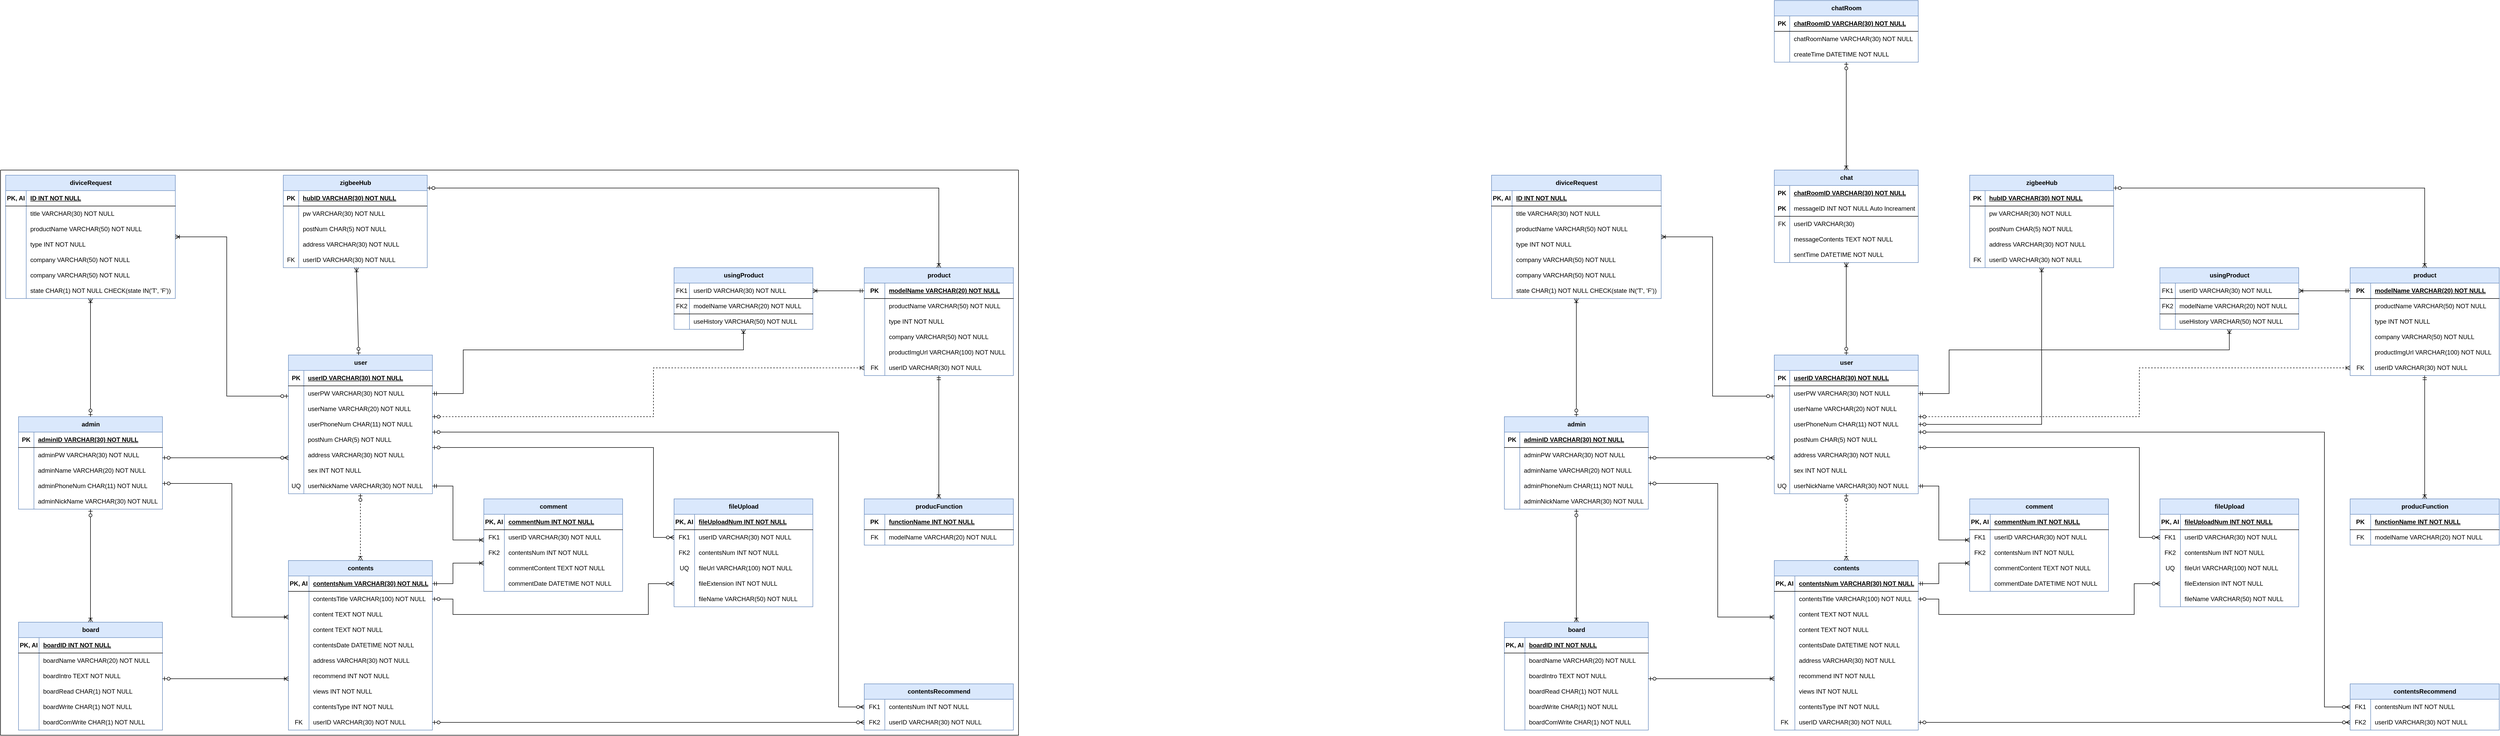 <mxfile version="24.3.1" type="github">
  <diagram id="R2lEEEUBdFMjLlhIrx00" name="Page-1">
    <mxGraphModel dx="4886" dy="4188" grid="1" gridSize="10" guides="1" tooltips="1" connect="1" arrows="1" fold="1" page="1" pageScale="1" pageWidth="850" pageHeight="1100" math="0" shadow="0" extFonts="Permanent Marker^https://fonts.googleapis.com/css?family=Permanent+Marker">
      <root>
        <mxCell id="0" />
        <mxCell id="1" parent="0" />
        <mxCell id="qzsW94aZF0_DBHoljzXu-132" value="" style="group" parent="1" vertex="1" connectable="0">
          <mxGeometry x="1450" y="-430" width="1980" height="1100" as="geometry" />
        </mxCell>
        <mxCell id="a-9AsET89kbVtJGqgsSo-51" value="zigbeeHub" style="shape=table;startSize=30;container=1;collapsible=1;childLayout=tableLayout;fixedRows=1;rowLines=0;fontStyle=1;align=center;resizeLast=1;html=1;fillColor=#dae8fc;strokeColor=#6c8ebf;" parent="qzsW94aZF0_DBHoljzXu-132" vertex="1">
          <mxGeometry x="550" y="10" width="280" height="180" as="geometry" />
        </mxCell>
        <mxCell id="a-9AsET89kbVtJGqgsSo-55" value="" style="shape=tableRow;horizontal=0;startSize=0;swimlaneHead=0;swimlaneBody=0;fillColor=none;collapsible=0;dropTarget=0;points=[[0,0.5],[1,0.5]];portConstraint=eastwest;top=0;left=0;right=0;bottom=0;" parent="a-9AsET89kbVtJGqgsSo-51" vertex="1">
          <mxGeometry y="30" width="280" height="30" as="geometry" />
        </mxCell>
        <mxCell id="a-9AsET89kbVtJGqgsSo-56" value="&lt;span style=&quot;font-weight: 700;&quot;&gt;PK&lt;/span&gt;" style="shape=partialRectangle;connectable=0;fillColor=none;top=0;left=0;bottom=0;right=0;editable=1;overflow=hidden;whiteSpace=wrap;html=1;" parent="a-9AsET89kbVtJGqgsSo-55" vertex="1">
          <mxGeometry width="30" height="30" as="geometry">
            <mxRectangle width="30" height="30" as="alternateBounds" />
          </mxGeometry>
        </mxCell>
        <mxCell id="a-9AsET89kbVtJGqgsSo-57" value="&lt;span style=&quot;font-weight: 700; text-wrap: nowrap; text-decoration-line: underline;&quot;&gt;hubID VARCHAR(30) NOT NULL&lt;/span&gt;" style="shape=partialRectangle;connectable=0;fillColor=none;top=0;left=0;bottom=0;right=0;align=left;spacingLeft=6;overflow=hidden;whiteSpace=wrap;html=1;" parent="a-9AsET89kbVtJGqgsSo-55" vertex="1">
          <mxGeometry x="30" width="250" height="30" as="geometry">
            <mxRectangle width="250" height="30" as="alternateBounds" />
          </mxGeometry>
        </mxCell>
        <mxCell id="qzsW94aZF0_DBHoljzXu-113" value="" style="shape=tableRow;horizontal=0;startSize=0;swimlaneHead=0;swimlaneBody=0;fillColor=none;collapsible=0;dropTarget=0;points=[[0,0.5],[1,0.5]];portConstraint=eastwest;top=0;left=0;right=0;bottom=0;" parent="a-9AsET89kbVtJGqgsSo-51" vertex="1">
          <mxGeometry y="60" width="280" height="30" as="geometry" />
        </mxCell>
        <mxCell id="qzsW94aZF0_DBHoljzXu-114" value="" style="shape=partialRectangle;connectable=0;fillColor=none;top=0;left=0;bottom=0;right=0;editable=1;overflow=hidden;whiteSpace=wrap;html=1;" parent="qzsW94aZF0_DBHoljzXu-113" vertex="1">
          <mxGeometry width="30" height="30" as="geometry">
            <mxRectangle width="30" height="30" as="alternateBounds" />
          </mxGeometry>
        </mxCell>
        <mxCell id="qzsW94aZF0_DBHoljzXu-115" value="&lt;span style=&quot;text-wrap: nowrap;&quot;&gt;pw VARCHAR(30) NOT NULL&lt;/span&gt;" style="shape=partialRectangle;connectable=0;fillColor=none;top=0;left=0;bottom=0;right=0;align=left;spacingLeft=6;overflow=hidden;whiteSpace=wrap;html=1;" parent="qzsW94aZF0_DBHoljzXu-113" vertex="1">
          <mxGeometry x="30" width="250" height="30" as="geometry">
            <mxRectangle width="250" height="30" as="alternateBounds" />
          </mxGeometry>
        </mxCell>
        <mxCell id="qzsW94aZF0_DBHoljzXu-99" value="" style="shape=tableRow;horizontal=0;startSize=0;swimlaneHead=0;swimlaneBody=0;fillColor=none;collapsible=0;dropTarget=0;points=[[0,0.5],[1,0.5]];portConstraint=eastwest;top=0;left=0;right=0;bottom=0;" parent="a-9AsET89kbVtJGqgsSo-51" vertex="1">
          <mxGeometry y="90" width="280" height="30" as="geometry" />
        </mxCell>
        <mxCell id="qzsW94aZF0_DBHoljzXu-100" value="" style="shape=partialRectangle;connectable=0;fillColor=none;top=0;left=0;bottom=0;right=0;editable=1;overflow=hidden;whiteSpace=wrap;html=1;" parent="qzsW94aZF0_DBHoljzXu-99" vertex="1">
          <mxGeometry width="30" height="30" as="geometry">
            <mxRectangle width="30" height="30" as="alternateBounds" />
          </mxGeometry>
        </mxCell>
        <mxCell id="qzsW94aZF0_DBHoljzXu-101" value="&lt;span style=&quot;text-wrap: nowrap;&quot;&gt;postNum CHAR(5) NOT NULL&lt;/span&gt;" style="shape=partialRectangle;connectable=0;fillColor=none;top=0;left=0;bottom=0;right=0;align=left;spacingLeft=6;overflow=hidden;whiteSpace=wrap;html=1;" parent="qzsW94aZF0_DBHoljzXu-99" vertex="1">
          <mxGeometry x="30" width="250" height="30" as="geometry">
            <mxRectangle width="250" height="30" as="alternateBounds" />
          </mxGeometry>
        </mxCell>
        <mxCell id="qzsW94aZF0_DBHoljzXu-102" value="" style="shape=tableRow;horizontal=0;startSize=0;swimlaneHead=0;swimlaneBody=0;fillColor=none;collapsible=0;dropTarget=0;points=[[0,0.5],[1,0.5]];portConstraint=eastwest;top=0;left=0;right=0;bottom=0;" parent="a-9AsET89kbVtJGqgsSo-51" vertex="1">
          <mxGeometry y="120" width="280" height="30" as="geometry" />
        </mxCell>
        <mxCell id="qzsW94aZF0_DBHoljzXu-103" value="" style="shape=partialRectangle;connectable=0;fillColor=none;top=0;left=0;bottom=0;right=0;editable=1;overflow=hidden;whiteSpace=wrap;html=1;" parent="qzsW94aZF0_DBHoljzXu-102" vertex="1">
          <mxGeometry width="30" height="30" as="geometry">
            <mxRectangle width="30" height="30" as="alternateBounds" />
          </mxGeometry>
        </mxCell>
        <mxCell id="qzsW94aZF0_DBHoljzXu-104" value="&lt;span style=&quot;text-wrap: nowrap;&quot;&gt;address VARCHAR(30) NOT NULL&lt;/span&gt;" style="shape=partialRectangle;connectable=0;fillColor=none;top=0;left=0;bottom=0;right=0;align=left;spacingLeft=6;overflow=hidden;whiteSpace=wrap;html=1;" parent="qzsW94aZF0_DBHoljzXu-102" vertex="1">
          <mxGeometry x="30" width="250" height="30" as="geometry">
            <mxRectangle width="250" height="30" as="alternateBounds" />
          </mxGeometry>
        </mxCell>
        <mxCell id="qzsW94aZF0_DBHoljzXu-124" value="" style="shape=tableRow;horizontal=0;startSize=0;swimlaneHead=0;swimlaneBody=0;fillColor=none;collapsible=0;dropTarget=0;points=[[0,0.5],[1,0.5]];portConstraint=eastwest;top=0;left=0;right=0;bottom=0;" parent="a-9AsET89kbVtJGqgsSo-51" vertex="1">
          <mxGeometry y="150" width="280" height="30" as="geometry" />
        </mxCell>
        <mxCell id="qzsW94aZF0_DBHoljzXu-125" value="FK" style="shape=partialRectangle;connectable=0;fillColor=none;top=0;left=0;bottom=0;right=0;editable=1;overflow=hidden;whiteSpace=wrap;html=1;" parent="qzsW94aZF0_DBHoljzXu-124" vertex="1">
          <mxGeometry width="30" height="30" as="geometry">
            <mxRectangle width="30" height="30" as="alternateBounds" />
          </mxGeometry>
        </mxCell>
        <mxCell id="qzsW94aZF0_DBHoljzXu-126" value="&lt;span style=&quot;text-wrap: nowrap;&quot;&gt;userID VARCHAR(30) NOT NULL&lt;/span&gt;" style="shape=partialRectangle;connectable=0;fillColor=none;top=0;left=0;bottom=0;right=0;align=left;spacingLeft=6;overflow=hidden;whiteSpace=wrap;html=1;" parent="qzsW94aZF0_DBHoljzXu-124" vertex="1">
          <mxGeometry x="30" width="250" height="30" as="geometry">
            <mxRectangle width="250" height="30" as="alternateBounds" />
          </mxGeometry>
        </mxCell>
        <mxCell id="qzsW94aZF0_DBHoljzXu-130" value="" style="endArrow=none;html=1;rounded=0;exitX=0;exitY=0;exitDx=0;exitDy=0;exitPerimeter=0;entryX=0.996;entryY=0;entryDx=0;entryDy=0;entryPerimeter=0;" parent="a-9AsET89kbVtJGqgsSo-51" source="qzsW94aZF0_DBHoljzXu-113" edge="1">
          <mxGeometry width="50" height="50" relative="1" as="geometry">
            <mxPoint x="2.12" y="60" as="sourcePoint" />
            <mxPoint x="279.88" y="60" as="targetPoint" />
          </mxGeometry>
        </mxCell>
        <mxCell id="a-9AsET89kbVtJGqgsSo-58" value="user" style="shape=table;startSize=30;container=1;collapsible=1;childLayout=tableLayout;fixedRows=1;rowLines=0;fontStyle=1;align=center;resizeLast=1;html=1;fillColor=#dae8fc;strokeColor=#6c8ebf;" parent="qzsW94aZF0_DBHoljzXu-132" vertex="1">
          <mxGeometry x="560" y="360" width="280" height="270" as="geometry" />
        </mxCell>
        <mxCell id="a-9AsET89kbVtJGqgsSo-59" value="" style="shape=tableRow;horizontal=0;startSize=0;swimlaneHead=0;swimlaneBody=0;fillColor=none;collapsible=0;dropTarget=0;points=[[0,0.5],[1,0.5]];portConstraint=eastwest;top=0;left=0;right=0;bottom=1;" parent="a-9AsET89kbVtJGqgsSo-58" vertex="1">
          <mxGeometry y="30" width="280" height="30" as="geometry" />
        </mxCell>
        <mxCell id="a-9AsET89kbVtJGqgsSo-60" value="PK" style="shape=partialRectangle;connectable=0;fillColor=none;top=0;left=0;bottom=0;right=0;fontStyle=1;overflow=hidden;whiteSpace=wrap;html=1;" parent="a-9AsET89kbVtJGqgsSo-59" vertex="1">
          <mxGeometry width="30" height="30" as="geometry">
            <mxRectangle width="30" height="30" as="alternateBounds" />
          </mxGeometry>
        </mxCell>
        <mxCell id="a-9AsET89kbVtJGqgsSo-61" value="&lt;span style=&quot;text-wrap: nowrap;&quot;&gt;userID VARCHAR(30) NOT NULL&lt;/span&gt;" style="shape=partialRectangle;connectable=0;fillColor=none;top=0;left=0;bottom=0;right=0;align=left;spacingLeft=6;fontStyle=5;overflow=hidden;whiteSpace=wrap;html=1;" parent="a-9AsET89kbVtJGqgsSo-59" vertex="1">
          <mxGeometry x="30" width="250" height="30" as="geometry">
            <mxRectangle width="250" height="30" as="alternateBounds" />
          </mxGeometry>
        </mxCell>
        <mxCell id="a-9AsET89kbVtJGqgsSo-62" value="" style="shape=tableRow;horizontal=0;startSize=0;swimlaneHead=0;swimlaneBody=0;fillColor=none;collapsible=0;dropTarget=0;points=[[0,0.5],[1,0.5]];portConstraint=eastwest;top=0;left=0;right=0;bottom=0;" parent="a-9AsET89kbVtJGqgsSo-58" vertex="1">
          <mxGeometry y="60" width="280" height="30" as="geometry" />
        </mxCell>
        <mxCell id="a-9AsET89kbVtJGqgsSo-63" value="" style="shape=partialRectangle;connectable=0;fillColor=none;top=0;left=0;bottom=0;right=0;editable=1;overflow=hidden;whiteSpace=wrap;html=1;" parent="a-9AsET89kbVtJGqgsSo-62" vertex="1">
          <mxGeometry width="30" height="30" as="geometry">
            <mxRectangle width="30" height="30" as="alternateBounds" />
          </mxGeometry>
        </mxCell>
        <mxCell id="a-9AsET89kbVtJGqgsSo-64" value="&lt;span style=&quot;text-wrap: nowrap;&quot;&gt;userPW VARCHAR(30) NOT NULL&lt;/span&gt;" style="shape=partialRectangle;connectable=0;fillColor=none;top=0;left=0;bottom=0;right=0;align=left;spacingLeft=6;overflow=hidden;whiteSpace=wrap;html=1;" parent="a-9AsET89kbVtJGqgsSo-62" vertex="1">
          <mxGeometry x="30" width="250" height="30" as="geometry">
            <mxRectangle width="250" height="30" as="alternateBounds" />
          </mxGeometry>
        </mxCell>
        <mxCell id="a-9AsET89kbVtJGqgsSo-65" value="" style="shape=tableRow;horizontal=0;startSize=0;swimlaneHead=0;swimlaneBody=0;fillColor=none;collapsible=0;dropTarget=0;points=[[0,0.5],[1,0.5]];portConstraint=eastwest;top=0;left=0;right=0;bottom=0;" parent="a-9AsET89kbVtJGqgsSo-58" vertex="1">
          <mxGeometry y="90" width="280" height="30" as="geometry" />
        </mxCell>
        <mxCell id="a-9AsET89kbVtJGqgsSo-66" value="" style="shape=partialRectangle;connectable=0;fillColor=none;top=0;left=0;bottom=0;right=0;editable=1;overflow=hidden;whiteSpace=wrap;html=1;" parent="a-9AsET89kbVtJGqgsSo-65" vertex="1">
          <mxGeometry width="30" height="30" as="geometry">
            <mxRectangle width="30" height="30" as="alternateBounds" />
          </mxGeometry>
        </mxCell>
        <mxCell id="a-9AsET89kbVtJGqgsSo-67" value="&lt;span style=&quot;text-wrap: nowrap;&quot;&gt;userName VARCHAR(20) NOT NULL&lt;/span&gt;" style="shape=partialRectangle;connectable=0;fillColor=none;top=0;left=0;bottom=0;right=0;align=left;spacingLeft=6;overflow=hidden;whiteSpace=wrap;html=1;" parent="a-9AsET89kbVtJGqgsSo-65" vertex="1">
          <mxGeometry x="30" width="250" height="30" as="geometry">
            <mxRectangle width="250" height="30" as="alternateBounds" />
          </mxGeometry>
        </mxCell>
        <mxCell id="a-9AsET89kbVtJGqgsSo-74" value="" style="shape=tableRow;horizontal=0;startSize=0;swimlaneHead=0;swimlaneBody=0;fillColor=none;collapsible=0;dropTarget=0;points=[[0,0.5],[1,0.5]];portConstraint=eastwest;top=0;left=0;right=0;bottom=0;" parent="a-9AsET89kbVtJGqgsSo-58" vertex="1">
          <mxGeometry y="120" width="280" height="30" as="geometry" />
        </mxCell>
        <mxCell id="a-9AsET89kbVtJGqgsSo-75" value="" style="shape=partialRectangle;connectable=0;fillColor=none;top=0;left=0;bottom=0;right=0;editable=1;overflow=hidden;whiteSpace=wrap;html=1;" parent="a-9AsET89kbVtJGqgsSo-74" vertex="1">
          <mxGeometry width="30" height="30" as="geometry">
            <mxRectangle width="30" height="30" as="alternateBounds" />
          </mxGeometry>
        </mxCell>
        <mxCell id="a-9AsET89kbVtJGqgsSo-76" value="&lt;span style=&quot;text-wrap: nowrap;&quot;&gt;userPhoneNum CHAR(11) NOT NULL&lt;/span&gt;" style="shape=partialRectangle;connectable=0;fillColor=none;top=0;left=0;bottom=0;right=0;align=left;spacingLeft=6;overflow=hidden;whiteSpace=wrap;html=1;" parent="a-9AsET89kbVtJGqgsSo-74" vertex="1">
          <mxGeometry x="30" width="250" height="30" as="geometry">
            <mxRectangle width="250" height="30" as="alternateBounds" />
          </mxGeometry>
        </mxCell>
        <mxCell id="qzsW94aZF0_DBHoljzXu-118" value="" style="shape=tableRow;horizontal=0;startSize=0;swimlaneHead=0;swimlaneBody=0;fillColor=none;collapsible=0;dropTarget=0;points=[[0,0.5],[1,0.5]];portConstraint=eastwest;top=0;left=0;right=0;bottom=0;" parent="a-9AsET89kbVtJGqgsSo-58" vertex="1">
          <mxGeometry y="150" width="280" height="30" as="geometry" />
        </mxCell>
        <mxCell id="qzsW94aZF0_DBHoljzXu-119" value="" style="shape=partialRectangle;connectable=0;fillColor=none;top=0;left=0;bottom=0;right=0;editable=1;overflow=hidden;whiteSpace=wrap;html=1;" parent="qzsW94aZF0_DBHoljzXu-118" vertex="1">
          <mxGeometry width="30" height="30" as="geometry">
            <mxRectangle width="30" height="30" as="alternateBounds" />
          </mxGeometry>
        </mxCell>
        <mxCell id="qzsW94aZF0_DBHoljzXu-120" value="&lt;span style=&quot;text-wrap: nowrap;&quot;&gt;postNum CHAR(5) NOT NULL&lt;/span&gt;" style="shape=partialRectangle;connectable=0;fillColor=none;top=0;left=0;bottom=0;right=0;align=left;spacingLeft=6;overflow=hidden;whiteSpace=wrap;html=1;" parent="qzsW94aZF0_DBHoljzXu-118" vertex="1">
          <mxGeometry x="30" width="250" height="30" as="geometry">
            <mxRectangle width="250" height="30" as="alternateBounds" />
          </mxGeometry>
        </mxCell>
        <mxCell id="qzsW94aZF0_DBHoljzXu-121" value="" style="shape=tableRow;horizontal=0;startSize=0;swimlaneHead=0;swimlaneBody=0;fillColor=none;collapsible=0;dropTarget=0;points=[[0,0.5],[1,0.5]];portConstraint=eastwest;top=0;left=0;right=0;bottom=0;" parent="a-9AsET89kbVtJGqgsSo-58" vertex="1">
          <mxGeometry y="180" width="280" height="30" as="geometry" />
        </mxCell>
        <mxCell id="qzsW94aZF0_DBHoljzXu-122" value="" style="shape=partialRectangle;connectable=0;fillColor=none;top=0;left=0;bottom=0;right=0;editable=1;overflow=hidden;whiteSpace=wrap;html=1;" parent="qzsW94aZF0_DBHoljzXu-121" vertex="1">
          <mxGeometry width="30" height="30" as="geometry">
            <mxRectangle width="30" height="30" as="alternateBounds" />
          </mxGeometry>
        </mxCell>
        <mxCell id="qzsW94aZF0_DBHoljzXu-123" value="&lt;span style=&quot;text-wrap: nowrap;&quot;&gt;address VARCHAR(30) NOT NULL&lt;/span&gt;" style="shape=partialRectangle;connectable=0;fillColor=none;top=0;left=0;bottom=0;right=0;align=left;spacingLeft=6;overflow=hidden;whiteSpace=wrap;html=1;" parent="qzsW94aZF0_DBHoljzXu-121" vertex="1">
          <mxGeometry x="30" width="250" height="30" as="geometry">
            <mxRectangle width="250" height="30" as="alternateBounds" />
          </mxGeometry>
        </mxCell>
        <mxCell id="a-9AsET89kbVtJGqgsSo-77" value="" style="shape=tableRow;horizontal=0;startSize=0;swimlaneHead=0;swimlaneBody=0;fillColor=none;collapsible=0;dropTarget=0;points=[[0,0.5],[1,0.5]];portConstraint=eastwest;top=0;left=0;right=0;bottom=0;" parent="a-9AsET89kbVtJGqgsSo-58" vertex="1">
          <mxGeometry y="210" width="280" height="30" as="geometry" />
        </mxCell>
        <mxCell id="a-9AsET89kbVtJGqgsSo-78" value="" style="shape=partialRectangle;connectable=0;fillColor=none;top=0;left=0;bottom=0;right=0;editable=1;overflow=hidden;whiteSpace=wrap;html=1;" parent="a-9AsET89kbVtJGqgsSo-77" vertex="1">
          <mxGeometry width="30" height="30" as="geometry">
            <mxRectangle width="30" height="30" as="alternateBounds" />
          </mxGeometry>
        </mxCell>
        <mxCell id="a-9AsET89kbVtJGqgsSo-79" value="&lt;span style=&quot;text-wrap: nowrap;&quot;&gt;sex INT NOT NULL&lt;/span&gt;" style="shape=partialRectangle;connectable=0;fillColor=none;top=0;left=0;bottom=0;right=0;align=left;spacingLeft=6;overflow=hidden;whiteSpace=wrap;html=1;" parent="a-9AsET89kbVtJGqgsSo-77" vertex="1">
          <mxGeometry x="30" width="250" height="30" as="geometry">
            <mxRectangle width="250" height="30" as="alternateBounds" />
          </mxGeometry>
        </mxCell>
        <mxCell id="a-9AsET89kbVtJGqgsSo-80" value="" style="shape=tableRow;horizontal=0;startSize=0;swimlaneHead=0;swimlaneBody=0;fillColor=none;collapsible=0;dropTarget=0;points=[[0,0.5],[1,0.5]];portConstraint=eastwest;top=0;left=0;right=0;bottom=0;" parent="a-9AsET89kbVtJGqgsSo-58" vertex="1">
          <mxGeometry y="240" width="280" height="30" as="geometry" />
        </mxCell>
        <mxCell id="a-9AsET89kbVtJGqgsSo-81" value="UQ" style="shape=partialRectangle;connectable=0;fillColor=none;top=0;left=0;bottom=0;right=0;editable=1;overflow=hidden;whiteSpace=wrap;html=1;" parent="a-9AsET89kbVtJGqgsSo-80" vertex="1">
          <mxGeometry width="30" height="30" as="geometry">
            <mxRectangle width="30" height="30" as="alternateBounds" />
          </mxGeometry>
        </mxCell>
        <mxCell id="a-9AsET89kbVtJGqgsSo-82" value="&lt;span style=&quot;text-wrap: nowrap;&quot;&gt;userNickName VARCHAR(30) NOT NULL&lt;/span&gt;" style="shape=partialRectangle;connectable=0;fillColor=none;top=0;left=0;bottom=0;right=0;align=left;spacingLeft=6;overflow=hidden;whiteSpace=wrap;html=1;" parent="a-9AsET89kbVtJGqgsSo-80" vertex="1">
          <mxGeometry x="30" width="250" height="30" as="geometry">
            <mxRectangle width="250" height="30" as="alternateBounds" />
          </mxGeometry>
        </mxCell>
        <mxCell id="a-9AsET89kbVtJGqgsSo-83" value="contents" style="shape=table;startSize=30;container=1;collapsible=1;childLayout=tableLayout;fixedRows=1;rowLines=0;fontStyle=1;align=center;resizeLast=1;html=1;fillColor=#dae8fc;strokeColor=#6c8ebf;" parent="qzsW94aZF0_DBHoljzXu-132" vertex="1">
          <mxGeometry x="560" y="760" width="280" height="330" as="geometry" />
        </mxCell>
        <mxCell id="a-9AsET89kbVtJGqgsSo-84" value="" style="shape=tableRow;horizontal=0;startSize=0;swimlaneHead=0;swimlaneBody=0;fillColor=none;collapsible=0;dropTarget=0;points=[[0,0.5],[1,0.5]];portConstraint=eastwest;top=0;left=0;right=0;bottom=1;" parent="a-9AsET89kbVtJGqgsSo-83" vertex="1">
          <mxGeometry y="30" width="280" height="30" as="geometry" />
        </mxCell>
        <mxCell id="a-9AsET89kbVtJGqgsSo-85" value="PK, AI" style="shape=partialRectangle;connectable=0;fillColor=none;top=0;left=0;bottom=0;right=0;fontStyle=1;overflow=hidden;whiteSpace=wrap;html=1;" parent="a-9AsET89kbVtJGqgsSo-84" vertex="1">
          <mxGeometry width="40" height="30" as="geometry">
            <mxRectangle width="40" height="30" as="alternateBounds" />
          </mxGeometry>
        </mxCell>
        <mxCell id="a-9AsET89kbVtJGqgsSo-86" value="&lt;span style=&quot;text-wrap: nowrap;&quot;&gt;contentsNum VARCHAR(30) NOT NULL&lt;/span&gt;" style="shape=partialRectangle;connectable=0;fillColor=none;top=0;left=0;bottom=0;right=0;align=left;spacingLeft=6;fontStyle=5;overflow=hidden;whiteSpace=wrap;html=1;" parent="a-9AsET89kbVtJGqgsSo-84" vertex="1">
          <mxGeometry x="40" width="240" height="30" as="geometry">
            <mxRectangle width="240" height="30" as="alternateBounds" />
          </mxGeometry>
        </mxCell>
        <mxCell id="a-9AsET89kbVtJGqgsSo-87" value="" style="shape=tableRow;horizontal=0;startSize=0;swimlaneHead=0;swimlaneBody=0;fillColor=none;collapsible=0;dropTarget=0;points=[[0,0.5],[1,0.5]];portConstraint=eastwest;top=0;left=0;right=0;bottom=0;" parent="a-9AsET89kbVtJGqgsSo-83" vertex="1">
          <mxGeometry y="60" width="280" height="30" as="geometry" />
        </mxCell>
        <mxCell id="a-9AsET89kbVtJGqgsSo-88" value="" style="shape=partialRectangle;connectable=0;fillColor=none;top=0;left=0;bottom=0;right=0;editable=1;overflow=hidden;whiteSpace=wrap;html=1;" parent="a-9AsET89kbVtJGqgsSo-87" vertex="1">
          <mxGeometry width="40" height="30" as="geometry">
            <mxRectangle width="40" height="30" as="alternateBounds" />
          </mxGeometry>
        </mxCell>
        <mxCell id="a-9AsET89kbVtJGqgsSo-89" value="&lt;span style=&quot;text-wrap: nowrap;&quot;&gt;contentsTitle VARCHAR(100) NOT NULL&lt;/span&gt;" style="shape=partialRectangle;connectable=0;fillColor=none;top=0;left=0;bottom=0;right=0;align=left;spacingLeft=6;overflow=hidden;whiteSpace=wrap;html=1;" parent="a-9AsET89kbVtJGqgsSo-87" vertex="1">
          <mxGeometry x="40" width="240" height="30" as="geometry">
            <mxRectangle width="240" height="30" as="alternateBounds" />
          </mxGeometry>
        </mxCell>
        <mxCell id="qzsW94aZF0_DBHoljzXu-90" value="" style="shape=tableRow;horizontal=0;startSize=0;swimlaneHead=0;swimlaneBody=0;fillColor=none;collapsible=0;dropTarget=0;points=[[0,0.5],[1,0.5]];portConstraint=eastwest;top=0;left=0;right=0;bottom=0;" parent="a-9AsET89kbVtJGqgsSo-83" vertex="1">
          <mxGeometry y="90" width="280" height="30" as="geometry" />
        </mxCell>
        <mxCell id="qzsW94aZF0_DBHoljzXu-91" value="" style="shape=partialRectangle;connectable=0;fillColor=none;top=0;left=0;bottom=0;right=0;editable=1;overflow=hidden;whiteSpace=wrap;html=1;" parent="qzsW94aZF0_DBHoljzXu-90" vertex="1">
          <mxGeometry width="40" height="30" as="geometry">
            <mxRectangle width="40" height="30" as="alternateBounds" />
          </mxGeometry>
        </mxCell>
        <mxCell id="qzsW94aZF0_DBHoljzXu-92" value="&lt;span style=&quot;text-wrap: nowrap;&quot;&gt;content TEXT NOT NULL&lt;/span&gt;" style="shape=partialRectangle;connectable=0;fillColor=none;top=0;left=0;bottom=0;right=0;align=left;spacingLeft=6;overflow=hidden;whiteSpace=wrap;html=1;" parent="qzsW94aZF0_DBHoljzXu-90" vertex="1">
          <mxGeometry x="40" width="240" height="30" as="geometry">
            <mxRectangle width="240" height="30" as="alternateBounds" />
          </mxGeometry>
        </mxCell>
        <mxCell id="a-9AsET89kbVtJGqgsSo-90" value="" style="shape=tableRow;horizontal=0;startSize=0;swimlaneHead=0;swimlaneBody=0;fillColor=none;collapsible=0;dropTarget=0;points=[[0,0.5],[1,0.5]];portConstraint=eastwest;top=0;left=0;right=0;bottom=0;" parent="a-9AsET89kbVtJGqgsSo-83" vertex="1">
          <mxGeometry y="120" width="280" height="30" as="geometry" />
        </mxCell>
        <mxCell id="a-9AsET89kbVtJGqgsSo-91" value="" style="shape=partialRectangle;connectable=0;fillColor=none;top=0;left=0;bottom=0;right=0;editable=1;overflow=hidden;whiteSpace=wrap;html=1;" parent="a-9AsET89kbVtJGqgsSo-90" vertex="1">
          <mxGeometry width="40" height="30" as="geometry">
            <mxRectangle width="40" height="30" as="alternateBounds" />
          </mxGeometry>
        </mxCell>
        <mxCell id="a-9AsET89kbVtJGqgsSo-92" value="&lt;span style=&quot;text-wrap: nowrap;&quot;&gt;content TEXT NOT NULL&lt;/span&gt;" style="shape=partialRectangle;connectable=0;fillColor=none;top=0;left=0;bottom=0;right=0;align=left;spacingLeft=6;overflow=hidden;whiteSpace=wrap;html=1;" parent="a-9AsET89kbVtJGqgsSo-90" vertex="1">
          <mxGeometry x="40" width="240" height="30" as="geometry">
            <mxRectangle width="240" height="30" as="alternateBounds" />
          </mxGeometry>
        </mxCell>
        <mxCell id="a-9AsET89kbVtJGqgsSo-93" value="" style="shape=tableRow;horizontal=0;startSize=0;swimlaneHead=0;swimlaneBody=0;fillColor=none;collapsible=0;dropTarget=0;points=[[0,0.5],[1,0.5]];portConstraint=eastwest;top=0;left=0;right=0;bottom=0;" parent="a-9AsET89kbVtJGqgsSo-83" vertex="1">
          <mxGeometry y="150" width="280" height="30" as="geometry" />
        </mxCell>
        <mxCell id="a-9AsET89kbVtJGqgsSo-94" value="" style="shape=partialRectangle;connectable=0;fillColor=none;top=0;left=0;bottom=0;right=0;editable=1;overflow=hidden;whiteSpace=wrap;html=1;" parent="a-9AsET89kbVtJGqgsSo-93" vertex="1">
          <mxGeometry width="40" height="30" as="geometry">
            <mxRectangle width="40" height="30" as="alternateBounds" />
          </mxGeometry>
        </mxCell>
        <mxCell id="a-9AsET89kbVtJGqgsSo-95" value="&lt;span style=&quot;text-wrap: nowrap;&quot;&gt;contentsDate DATETIME NOT NULL&lt;/span&gt;" style="shape=partialRectangle;connectable=0;fillColor=none;top=0;left=0;bottom=0;right=0;align=left;spacingLeft=6;overflow=hidden;whiteSpace=wrap;html=1;" parent="a-9AsET89kbVtJGqgsSo-93" vertex="1">
          <mxGeometry x="40" width="240" height="30" as="geometry">
            <mxRectangle width="240" height="30" as="alternateBounds" />
          </mxGeometry>
        </mxCell>
        <mxCell id="a-9AsET89kbVtJGqgsSo-96" value="" style="shape=tableRow;horizontal=0;startSize=0;swimlaneHead=0;swimlaneBody=0;fillColor=none;collapsible=0;dropTarget=0;points=[[0,0.5],[1,0.5]];portConstraint=eastwest;top=0;left=0;right=0;bottom=0;" parent="a-9AsET89kbVtJGqgsSo-83" vertex="1">
          <mxGeometry y="180" width="280" height="30" as="geometry" />
        </mxCell>
        <mxCell id="a-9AsET89kbVtJGqgsSo-97" value="" style="shape=partialRectangle;connectable=0;fillColor=none;top=0;left=0;bottom=0;right=0;editable=1;overflow=hidden;whiteSpace=wrap;html=1;" parent="a-9AsET89kbVtJGqgsSo-96" vertex="1">
          <mxGeometry width="40" height="30" as="geometry">
            <mxRectangle width="40" height="30" as="alternateBounds" />
          </mxGeometry>
        </mxCell>
        <mxCell id="a-9AsET89kbVtJGqgsSo-98" value="&lt;span style=&quot;text-wrap: nowrap;&quot;&gt;address VARCHAR(30) NOT NULL&lt;/span&gt;" style="shape=partialRectangle;connectable=0;fillColor=none;top=0;left=0;bottom=0;right=0;align=left;spacingLeft=6;overflow=hidden;whiteSpace=wrap;html=1;" parent="a-9AsET89kbVtJGqgsSo-96" vertex="1">
          <mxGeometry x="40" width="240" height="30" as="geometry">
            <mxRectangle width="240" height="30" as="alternateBounds" />
          </mxGeometry>
        </mxCell>
        <mxCell id="a-9AsET89kbVtJGqgsSo-99" value="" style="shape=tableRow;horizontal=0;startSize=0;swimlaneHead=0;swimlaneBody=0;fillColor=none;collapsible=0;dropTarget=0;points=[[0,0.5],[1,0.5]];portConstraint=eastwest;top=0;left=0;right=0;bottom=0;" parent="a-9AsET89kbVtJGqgsSo-83" vertex="1">
          <mxGeometry y="210" width="280" height="30" as="geometry" />
        </mxCell>
        <mxCell id="a-9AsET89kbVtJGqgsSo-100" value="" style="shape=partialRectangle;connectable=0;fillColor=none;top=0;left=0;bottom=0;right=0;editable=1;overflow=hidden;whiteSpace=wrap;html=1;" parent="a-9AsET89kbVtJGqgsSo-99" vertex="1">
          <mxGeometry width="40" height="30" as="geometry">
            <mxRectangle width="40" height="30" as="alternateBounds" />
          </mxGeometry>
        </mxCell>
        <mxCell id="a-9AsET89kbVtJGqgsSo-101" value="&lt;span style=&quot;text-wrap: nowrap;&quot;&gt;recommend INT NOT NULL&lt;/span&gt;" style="shape=partialRectangle;connectable=0;fillColor=none;top=0;left=0;bottom=0;right=0;align=left;spacingLeft=6;overflow=hidden;whiteSpace=wrap;html=1;" parent="a-9AsET89kbVtJGqgsSo-99" vertex="1">
          <mxGeometry x="40" width="240" height="30" as="geometry">
            <mxRectangle width="240" height="30" as="alternateBounds" />
          </mxGeometry>
        </mxCell>
        <mxCell id="a-9AsET89kbVtJGqgsSo-102" value="" style="shape=tableRow;horizontal=0;startSize=0;swimlaneHead=0;swimlaneBody=0;fillColor=none;collapsible=0;dropTarget=0;points=[[0,0.5],[1,0.5]];portConstraint=eastwest;top=0;left=0;right=0;bottom=0;" parent="a-9AsET89kbVtJGqgsSo-83" vertex="1">
          <mxGeometry y="240" width="280" height="30" as="geometry" />
        </mxCell>
        <mxCell id="a-9AsET89kbVtJGqgsSo-103" value="" style="shape=partialRectangle;connectable=0;fillColor=none;top=0;left=0;bottom=0;right=0;editable=1;overflow=hidden;whiteSpace=wrap;html=1;" parent="a-9AsET89kbVtJGqgsSo-102" vertex="1">
          <mxGeometry width="40" height="30" as="geometry">
            <mxRectangle width="40" height="30" as="alternateBounds" />
          </mxGeometry>
        </mxCell>
        <mxCell id="a-9AsET89kbVtJGqgsSo-104" value="&lt;span style=&quot;text-wrap: nowrap;&quot;&gt;views INT NOT NULL&lt;/span&gt;" style="shape=partialRectangle;connectable=0;fillColor=none;top=0;left=0;bottom=0;right=0;align=left;spacingLeft=6;overflow=hidden;whiteSpace=wrap;html=1;" parent="a-9AsET89kbVtJGqgsSo-102" vertex="1">
          <mxGeometry x="40" width="240" height="30" as="geometry">
            <mxRectangle width="240" height="30" as="alternateBounds" />
          </mxGeometry>
        </mxCell>
        <mxCell id="a-9AsET89kbVtJGqgsSo-105" value="" style="shape=tableRow;horizontal=0;startSize=0;swimlaneHead=0;swimlaneBody=0;fillColor=none;collapsible=0;dropTarget=0;points=[[0,0.5],[1,0.5]];portConstraint=eastwest;top=0;left=0;right=0;bottom=0;" parent="a-9AsET89kbVtJGqgsSo-83" vertex="1">
          <mxGeometry y="270" width="280" height="30" as="geometry" />
        </mxCell>
        <mxCell id="a-9AsET89kbVtJGqgsSo-106" value="" style="shape=partialRectangle;connectable=0;fillColor=none;top=0;left=0;bottom=0;right=0;editable=1;overflow=hidden;whiteSpace=wrap;html=1;" parent="a-9AsET89kbVtJGqgsSo-105" vertex="1">
          <mxGeometry width="40" height="30" as="geometry">
            <mxRectangle width="40" height="30" as="alternateBounds" />
          </mxGeometry>
        </mxCell>
        <mxCell id="a-9AsET89kbVtJGqgsSo-107" value="&lt;span style=&quot;text-wrap: nowrap;&quot;&gt;contentsType INT&lt;/span&gt;&lt;span style=&quot;text-wrap: nowrap;&quot;&gt;&amp;nbsp;NOT NULL&lt;/span&gt;" style="shape=partialRectangle;connectable=0;fillColor=none;top=0;left=0;bottom=0;right=0;align=left;spacingLeft=6;overflow=hidden;whiteSpace=wrap;html=1;" parent="a-9AsET89kbVtJGqgsSo-105" vertex="1">
          <mxGeometry x="40" width="240" height="30" as="geometry">
            <mxRectangle width="240" height="30" as="alternateBounds" />
          </mxGeometry>
        </mxCell>
        <mxCell id="a-9AsET89kbVtJGqgsSo-108" value="" style="shape=tableRow;horizontal=0;startSize=0;swimlaneHead=0;swimlaneBody=0;fillColor=none;collapsible=0;dropTarget=0;points=[[0,0.5],[1,0.5]];portConstraint=eastwest;top=0;left=0;right=0;bottom=0;" parent="a-9AsET89kbVtJGqgsSo-83" vertex="1">
          <mxGeometry y="300" width="280" height="30" as="geometry" />
        </mxCell>
        <mxCell id="a-9AsET89kbVtJGqgsSo-109" value="FK" style="shape=partialRectangle;connectable=0;fillColor=none;top=0;left=0;bottom=0;right=0;editable=1;overflow=hidden;whiteSpace=wrap;html=1;" parent="a-9AsET89kbVtJGqgsSo-108" vertex="1">
          <mxGeometry width="40" height="30" as="geometry">
            <mxRectangle width="40" height="30" as="alternateBounds" />
          </mxGeometry>
        </mxCell>
        <mxCell id="a-9AsET89kbVtJGqgsSo-110" value="&lt;span style=&quot;text-wrap: nowrap;&quot;&gt;userID VARCHAR(30) NOT NULL&lt;/span&gt;" style="shape=partialRectangle;connectable=0;fillColor=none;top=0;left=0;bottom=0;right=0;align=left;spacingLeft=6;overflow=hidden;whiteSpace=wrap;html=1;" parent="a-9AsET89kbVtJGqgsSo-108" vertex="1">
          <mxGeometry x="40" width="240" height="30" as="geometry">
            <mxRectangle width="240" height="30" as="alternateBounds" />
          </mxGeometry>
        </mxCell>
        <mxCell id="a-9AsET89kbVtJGqgsSo-111" value="usingProduct" style="shape=table;startSize=30;container=1;collapsible=1;childLayout=tableLayout;fixedRows=1;rowLines=0;fontStyle=1;align=center;resizeLast=1;html=1;fillColor=#dae8fc;strokeColor=#6c8ebf;" parent="qzsW94aZF0_DBHoljzXu-132" vertex="1">
          <mxGeometry x="1310" y="190" width="270" height="120" as="geometry" />
        </mxCell>
        <mxCell id="a-9AsET89kbVtJGqgsSo-112" value="" style="shape=tableRow;horizontal=0;startSize=0;swimlaneHead=0;swimlaneBody=0;fillColor=none;collapsible=0;dropTarget=0;points=[[0,0.5],[1,0.5]];portConstraint=eastwest;top=0;left=0;right=0;bottom=1;" parent="a-9AsET89kbVtJGqgsSo-111" vertex="1">
          <mxGeometry y="30" width="270" height="30" as="geometry" />
        </mxCell>
        <mxCell id="a-9AsET89kbVtJGqgsSo-113" value="FK1" style="shape=partialRectangle;connectable=0;fillColor=none;top=0;left=0;bottom=0;right=0;fontStyle=0;overflow=hidden;whiteSpace=wrap;html=1;" parent="a-9AsET89kbVtJGqgsSo-112" vertex="1">
          <mxGeometry width="30" height="30" as="geometry">
            <mxRectangle width="30" height="30" as="alternateBounds" />
          </mxGeometry>
        </mxCell>
        <mxCell id="a-9AsET89kbVtJGqgsSo-114" value="&lt;span style=&quot;text-wrap: nowrap;&quot;&gt;userID VARCHAR(30) NOT NULL&lt;/span&gt;" style="shape=partialRectangle;connectable=0;fillColor=none;top=0;left=0;bottom=0;right=0;align=left;spacingLeft=6;fontStyle=0;overflow=hidden;whiteSpace=wrap;html=1;" parent="a-9AsET89kbVtJGqgsSo-112" vertex="1">
          <mxGeometry x="30" width="240" height="30" as="geometry">
            <mxRectangle width="240" height="30" as="alternateBounds" />
          </mxGeometry>
        </mxCell>
        <mxCell id="a-9AsET89kbVtJGqgsSo-115" value="" style="shape=tableRow;horizontal=0;startSize=0;swimlaneHead=0;swimlaneBody=0;fillColor=none;collapsible=0;dropTarget=0;points=[[0,0.5],[1,0.5]];portConstraint=eastwest;top=0;left=0;right=0;bottom=1;" parent="a-9AsET89kbVtJGqgsSo-111" vertex="1">
          <mxGeometry y="60" width="270" height="30" as="geometry" />
        </mxCell>
        <mxCell id="a-9AsET89kbVtJGqgsSo-116" value="FK2" style="shape=partialRectangle;connectable=0;fillColor=none;top=0;left=0;bottom=0;right=0;fontStyle=0;overflow=hidden;whiteSpace=wrap;html=1;" parent="a-9AsET89kbVtJGqgsSo-115" vertex="1">
          <mxGeometry width="30" height="30" as="geometry">
            <mxRectangle width="30" height="30" as="alternateBounds" />
          </mxGeometry>
        </mxCell>
        <mxCell id="a-9AsET89kbVtJGqgsSo-117" value="&lt;span style=&quot;text-wrap: nowrap;&quot;&gt;modelName VARCHAR(20) NOT NULL&lt;/span&gt;" style="shape=partialRectangle;connectable=0;fillColor=none;top=0;left=0;bottom=0;right=0;align=left;spacingLeft=6;fontStyle=0;overflow=hidden;whiteSpace=wrap;html=1;" parent="a-9AsET89kbVtJGqgsSo-115" vertex="1">
          <mxGeometry x="30" width="240" height="30" as="geometry">
            <mxRectangle width="240" height="30" as="alternateBounds" />
          </mxGeometry>
        </mxCell>
        <mxCell id="a-9AsET89kbVtJGqgsSo-118" value="" style="shape=tableRow;horizontal=0;startSize=0;swimlaneHead=0;swimlaneBody=0;fillColor=none;collapsible=0;dropTarget=0;points=[[0,0.5],[1,0.5]];portConstraint=eastwest;top=0;left=0;right=0;bottom=0;" parent="a-9AsET89kbVtJGqgsSo-111" vertex="1">
          <mxGeometry y="90" width="270" height="30" as="geometry" />
        </mxCell>
        <mxCell id="a-9AsET89kbVtJGqgsSo-119" value="" style="shape=partialRectangle;connectable=0;fillColor=none;top=0;left=0;bottom=0;right=0;editable=1;overflow=hidden;whiteSpace=wrap;html=1;" parent="a-9AsET89kbVtJGqgsSo-118" vertex="1">
          <mxGeometry width="30" height="30" as="geometry">
            <mxRectangle width="30" height="30" as="alternateBounds" />
          </mxGeometry>
        </mxCell>
        <mxCell id="a-9AsET89kbVtJGqgsSo-120" value="&lt;span style=&quot;text-wrap: nowrap;&quot;&gt;useHistory VARCHAR(50) NOT NULL&lt;/span&gt;" style="shape=partialRectangle;connectable=0;fillColor=none;top=0;left=0;bottom=0;right=0;align=left;spacingLeft=6;overflow=hidden;whiteSpace=wrap;html=1;" parent="a-9AsET89kbVtJGqgsSo-118" vertex="1">
          <mxGeometry x="30" width="240" height="30" as="geometry">
            <mxRectangle width="240" height="30" as="alternateBounds" />
          </mxGeometry>
        </mxCell>
        <mxCell id="a-9AsET89kbVtJGqgsSo-121" value="comment" style="shape=table;startSize=30;container=1;collapsible=1;childLayout=tableLayout;fixedRows=1;rowLines=0;fontStyle=1;align=center;resizeLast=1;html=1;fillColor=#dae8fc;strokeColor=#6c8ebf;" parent="qzsW94aZF0_DBHoljzXu-132" vertex="1">
          <mxGeometry x="940" y="640" width="270" height="180" as="geometry" />
        </mxCell>
        <mxCell id="a-9AsET89kbVtJGqgsSo-122" value="" style="shape=tableRow;horizontal=0;startSize=0;swimlaneHead=0;swimlaneBody=0;fillColor=none;collapsible=0;dropTarget=0;points=[[0,0.5],[1,0.5]];portConstraint=eastwest;top=0;left=0;right=0;bottom=1;" parent="a-9AsET89kbVtJGqgsSo-121" vertex="1">
          <mxGeometry y="30" width="270" height="30" as="geometry" />
        </mxCell>
        <mxCell id="a-9AsET89kbVtJGqgsSo-123" value="PK, AI" style="shape=partialRectangle;connectable=0;fillColor=none;top=0;left=0;bottom=0;right=0;fontStyle=1;overflow=hidden;whiteSpace=wrap;html=1;" parent="a-9AsET89kbVtJGqgsSo-122" vertex="1">
          <mxGeometry width="40" height="30" as="geometry">
            <mxRectangle width="40" height="30" as="alternateBounds" />
          </mxGeometry>
        </mxCell>
        <mxCell id="a-9AsET89kbVtJGqgsSo-124" value="&lt;span style=&quot;text-wrap: nowrap;&quot;&gt;commentNum INT NOT NULL&lt;/span&gt;" style="shape=partialRectangle;connectable=0;fillColor=none;top=0;left=0;bottom=0;right=0;align=left;spacingLeft=6;fontStyle=5;overflow=hidden;whiteSpace=wrap;html=1;" parent="a-9AsET89kbVtJGqgsSo-122" vertex="1">
          <mxGeometry x="40" width="230" height="30" as="geometry">
            <mxRectangle width="230" height="30" as="alternateBounds" />
          </mxGeometry>
        </mxCell>
        <mxCell id="a-9AsET89kbVtJGqgsSo-125" value="" style="shape=tableRow;horizontal=0;startSize=0;swimlaneHead=0;swimlaneBody=0;fillColor=none;collapsible=0;dropTarget=0;points=[[0,0.5],[1,0.5]];portConstraint=eastwest;top=0;left=0;right=0;bottom=0;" parent="a-9AsET89kbVtJGqgsSo-121" vertex="1">
          <mxGeometry y="60" width="270" height="30" as="geometry" />
        </mxCell>
        <mxCell id="a-9AsET89kbVtJGqgsSo-126" value="FK1" style="shape=partialRectangle;connectable=0;fillColor=none;top=0;left=0;bottom=0;right=0;editable=1;overflow=hidden;whiteSpace=wrap;html=1;" parent="a-9AsET89kbVtJGqgsSo-125" vertex="1">
          <mxGeometry width="40" height="30" as="geometry">
            <mxRectangle width="40" height="30" as="alternateBounds" />
          </mxGeometry>
        </mxCell>
        <mxCell id="a-9AsET89kbVtJGqgsSo-127" value="&lt;span style=&quot;text-wrap: nowrap;&quot;&gt;userID VARCHAR(30) NOT NULL&lt;/span&gt;" style="shape=partialRectangle;connectable=0;fillColor=none;top=0;left=0;bottom=0;right=0;align=left;spacingLeft=6;overflow=hidden;whiteSpace=wrap;html=1;" parent="a-9AsET89kbVtJGqgsSo-125" vertex="1">
          <mxGeometry x="40" width="230" height="30" as="geometry">
            <mxRectangle width="230" height="30" as="alternateBounds" />
          </mxGeometry>
        </mxCell>
        <mxCell id="a-9AsET89kbVtJGqgsSo-128" value="" style="shape=tableRow;horizontal=0;startSize=0;swimlaneHead=0;swimlaneBody=0;fillColor=none;collapsible=0;dropTarget=0;points=[[0,0.5],[1,0.5]];portConstraint=eastwest;top=0;left=0;right=0;bottom=0;" parent="a-9AsET89kbVtJGqgsSo-121" vertex="1">
          <mxGeometry y="90" width="270" height="30" as="geometry" />
        </mxCell>
        <mxCell id="a-9AsET89kbVtJGqgsSo-129" value="FK2" style="shape=partialRectangle;connectable=0;fillColor=none;top=0;left=0;bottom=0;right=0;editable=1;overflow=hidden;whiteSpace=wrap;html=1;" parent="a-9AsET89kbVtJGqgsSo-128" vertex="1">
          <mxGeometry width="40" height="30" as="geometry">
            <mxRectangle width="40" height="30" as="alternateBounds" />
          </mxGeometry>
        </mxCell>
        <mxCell id="a-9AsET89kbVtJGqgsSo-130" value="&lt;span style=&quot;text-wrap: nowrap;&quot;&gt;contentsNum INT NOT NULL&lt;/span&gt;" style="shape=partialRectangle;connectable=0;fillColor=none;top=0;left=0;bottom=0;right=0;align=left;spacingLeft=6;overflow=hidden;whiteSpace=wrap;html=1;" parent="a-9AsET89kbVtJGqgsSo-128" vertex="1">
          <mxGeometry x="40" width="230" height="30" as="geometry">
            <mxRectangle width="230" height="30" as="alternateBounds" />
          </mxGeometry>
        </mxCell>
        <mxCell id="a-9AsET89kbVtJGqgsSo-131" value="" style="shape=tableRow;horizontal=0;startSize=0;swimlaneHead=0;swimlaneBody=0;fillColor=none;collapsible=0;dropTarget=0;points=[[0,0.5],[1,0.5]];portConstraint=eastwest;top=0;left=0;right=0;bottom=0;" parent="a-9AsET89kbVtJGqgsSo-121" vertex="1">
          <mxGeometry y="120" width="270" height="30" as="geometry" />
        </mxCell>
        <mxCell id="a-9AsET89kbVtJGqgsSo-132" value="" style="shape=partialRectangle;connectable=0;fillColor=none;top=0;left=0;bottom=0;right=0;editable=1;overflow=hidden;whiteSpace=wrap;html=1;" parent="a-9AsET89kbVtJGqgsSo-131" vertex="1">
          <mxGeometry width="40" height="30" as="geometry">
            <mxRectangle width="40" height="30" as="alternateBounds" />
          </mxGeometry>
        </mxCell>
        <mxCell id="a-9AsET89kbVtJGqgsSo-133" value="&lt;span style=&quot;text-wrap: nowrap;&quot;&gt;commentContent TEXT NOT NULL&lt;/span&gt;" style="shape=partialRectangle;connectable=0;fillColor=none;top=0;left=0;bottom=0;right=0;align=left;spacingLeft=6;overflow=hidden;whiteSpace=wrap;html=1;" parent="a-9AsET89kbVtJGqgsSo-131" vertex="1">
          <mxGeometry x="40" width="230" height="30" as="geometry">
            <mxRectangle width="230" height="30" as="alternateBounds" />
          </mxGeometry>
        </mxCell>
        <mxCell id="a-9AsET89kbVtJGqgsSo-134" value="" style="shape=tableRow;horizontal=0;startSize=0;swimlaneHead=0;swimlaneBody=0;fillColor=none;collapsible=0;dropTarget=0;points=[[0,0.5],[1,0.5]];portConstraint=eastwest;top=0;left=0;right=0;bottom=0;" parent="a-9AsET89kbVtJGqgsSo-121" vertex="1">
          <mxGeometry y="150" width="270" height="30" as="geometry" />
        </mxCell>
        <mxCell id="a-9AsET89kbVtJGqgsSo-135" value="" style="shape=partialRectangle;connectable=0;fillColor=none;top=0;left=0;bottom=0;right=0;editable=1;overflow=hidden;whiteSpace=wrap;html=1;" parent="a-9AsET89kbVtJGqgsSo-134" vertex="1">
          <mxGeometry width="40" height="30" as="geometry">
            <mxRectangle width="40" height="30" as="alternateBounds" />
          </mxGeometry>
        </mxCell>
        <mxCell id="a-9AsET89kbVtJGqgsSo-136" value="&lt;span style=&quot;text-wrap: nowrap;&quot;&gt;commentDate DATETIME NOT NULL&lt;/span&gt;" style="shape=partialRectangle;connectable=0;fillColor=none;top=0;left=0;bottom=0;right=0;align=left;spacingLeft=6;overflow=hidden;whiteSpace=wrap;html=1;" parent="a-9AsET89kbVtJGqgsSo-134" vertex="1">
          <mxGeometry x="40" width="230" height="30" as="geometry">
            <mxRectangle width="230" height="30" as="alternateBounds" />
          </mxGeometry>
        </mxCell>
        <mxCell id="a-9AsET89kbVtJGqgsSo-137" value="fileUpload" style="shape=table;startSize=30;container=1;collapsible=1;childLayout=tableLayout;fixedRows=1;rowLines=0;fontStyle=1;align=center;resizeLast=1;html=1;fillColor=#dae8fc;strokeColor=#6c8ebf;" parent="qzsW94aZF0_DBHoljzXu-132" vertex="1">
          <mxGeometry x="1310" y="640" width="270" height="210" as="geometry" />
        </mxCell>
        <mxCell id="a-9AsET89kbVtJGqgsSo-138" value="" style="shape=tableRow;horizontal=0;startSize=0;swimlaneHead=0;swimlaneBody=0;fillColor=none;collapsible=0;dropTarget=0;points=[[0,0.5],[1,0.5]];portConstraint=eastwest;top=0;left=0;right=0;bottom=1;" parent="a-9AsET89kbVtJGqgsSo-137" vertex="1">
          <mxGeometry y="30" width="270" height="30" as="geometry" />
        </mxCell>
        <mxCell id="a-9AsET89kbVtJGqgsSo-139" value="PK, AI" style="shape=partialRectangle;connectable=0;fillColor=none;top=0;left=0;bottom=0;right=0;fontStyle=1;overflow=hidden;whiteSpace=wrap;html=1;" parent="a-9AsET89kbVtJGqgsSo-138" vertex="1">
          <mxGeometry width="40" height="30" as="geometry">
            <mxRectangle width="40" height="30" as="alternateBounds" />
          </mxGeometry>
        </mxCell>
        <mxCell id="a-9AsET89kbVtJGqgsSo-140" value="&lt;span style=&quot;text-wrap: nowrap;&quot;&gt;fileUploadNum INT NOT NULL&lt;/span&gt;" style="shape=partialRectangle;connectable=0;fillColor=none;top=0;left=0;bottom=0;right=0;align=left;spacingLeft=6;fontStyle=5;overflow=hidden;whiteSpace=wrap;html=1;" parent="a-9AsET89kbVtJGqgsSo-138" vertex="1">
          <mxGeometry x="40" width="230" height="30" as="geometry">
            <mxRectangle width="230" height="30" as="alternateBounds" />
          </mxGeometry>
        </mxCell>
        <mxCell id="a-9AsET89kbVtJGqgsSo-141" value="" style="shape=tableRow;horizontal=0;startSize=0;swimlaneHead=0;swimlaneBody=0;fillColor=none;collapsible=0;dropTarget=0;points=[[0,0.5],[1,0.5]];portConstraint=eastwest;top=0;left=0;right=0;bottom=0;" parent="a-9AsET89kbVtJGqgsSo-137" vertex="1">
          <mxGeometry y="60" width="270" height="30" as="geometry" />
        </mxCell>
        <mxCell id="a-9AsET89kbVtJGqgsSo-142" value="FK1" style="shape=partialRectangle;connectable=0;fillColor=none;top=0;left=0;bottom=0;right=0;editable=1;overflow=hidden;whiteSpace=wrap;html=1;" parent="a-9AsET89kbVtJGqgsSo-141" vertex="1">
          <mxGeometry width="40" height="30" as="geometry">
            <mxRectangle width="40" height="30" as="alternateBounds" />
          </mxGeometry>
        </mxCell>
        <mxCell id="a-9AsET89kbVtJGqgsSo-143" value="&lt;span style=&quot;text-wrap: nowrap;&quot;&gt;userID VARCHAR(30) NOT NULL&lt;/span&gt;" style="shape=partialRectangle;connectable=0;fillColor=none;top=0;left=0;bottom=0;right=0;align=left;spacingLeft=6;overflow=hidden;whiteSpace=wrap;html=1;" parent="a-9AsET89kbVtJGqgsSo-141" vertex="1">
          <mxGeometry x="40" width="230" height="30" as="geometry">
            <mxRectangle width="230" height="30" as="alternateBounds" />
          </mxGeometry>
        </mxCell>
        <mxCell id="a-9AsET89kbVtJGqgsSo-144" value="" style="shape=tableRow;horizontal=0;startSize=0;swimlaneHead=0;swimlaneBody=0;fillColor=none;collapsible=0;dropTarget=0;points=[[0,0.5],[1,0.5]];portConstraint=eastwest;top=0;left=0;right=0;bottom=0;" parent="a-9AsET89kbVtJGqgsSo-137" vertex="1">
          <mxGeometry y="90" width="270" height="30" as="geometry" />
        </mxCell>
        <mxCell id="a-9AsET89kbVtJGqgsSo-145" value="FK2" style="shape=partialRectangle;connectable=0;fillColor=none;top=0;left=0;bottom=0;right=0;editable=1;overflow=hidden;whiteSpace=wrap;html=1;" parent="a-9AsET89kbVtJGqgsSo-144" vertex="1">
          <mxGeometry width="40" height="30" as="geometry">
            <mxRectangle width="40" height="30" as="alternateBounds" />
          </mxGeometry>
        </mxCell>
        <mxCell id="a-9AsET89kbVtJGqgsSo-146" value="&lt;span style=&quot;text-wrap: nowrap;&quot;&gt;contentsNum INT NOT NULL&lt;/span&gt;" style="shape=partialRectangle;connectable=0;fillColor=none;top=0;left=0;bottom=0;right=0;align=left;spacingLeft=6;overflow=hidden;whiteSpace=wrap;html=1;" parent="a-9AsET89kbVtJGqgsSo-144" vertex="1">
          <mxGeometry x="40" width="230" height="30" as="geometry">
            <mxRectangle width="230" height="30" as="alternateBounds" />
          </mxGeometry>
        </mxCell>
        <mxCell id="a-9AsET89kbVtJGqgsSo-147" value="" style="shape=tableRow;horizontal=0;startSize=0;swimlaneHead=0;swimlaneBody=0;fillColor=none;collapsible=0;dropTarget=0;points=[[0,0.5],[1,0.5]];portConstraint=eastwest;top=0;left=0;right=0;bottom=0;" parent="a-9AsET89kbVtJGqgsSo-137" vertex="1">
          <mxGeometry y="120" width="270" height="30" as="geometry" />
        </mxCell>
        <mxCell id="a-9AsET89kbVtJGqgsSo-148" value="UQ" style="shape=partialRectangle;connectable=0;fillColor=none;top=0;left=0;bottom=0;right=0;editable=1;overflow=hidden;whiteSpace=wrap;html=1;" parent="a-9AsET89kbVtJGqgsSo-147" vertex="1">
          <mxGeometry width="40" height="30" as="geometry">
            <mxRectangle width="40" height="30" as="alternateBounds" />
          </mxGeometry>
        </mxCell>
        <mxCell id="a-9AsET89kbVtJGqgsSo-149" value="&lt;span style=&quot;text-wrap: nowrap;&quot;&gt;fileUrl VARCHAR(100) NOT NULL&lt;/span&gt;" style="shape=partialRectangle;connectable=0;fillColor=none;top=0;left=0;bottom=0;right=0;align=left;spacingLeft=6;overflow=hidden;whiteSpace=wrap;html=1;" parent="a-9AsET89kbVtJGqgsSo-147" vertex="1">
          <mxGeometry x="40" width="230" height="30" as="geometry">
            <mxRectangle width="230" height="30" as="alternateBounds" />
          </mxGeometry>
        </mxCell>
        <mxCell id="a-9AsET89kbVtJGqgsSo-150" value="" style="shape=tableRow;horizontal=0;startSize=0;swimlaneHead=0;swimlaneBody=0;fillColor=none;collapsible=0;dropTarget=0;points=[[0,0.5],[1,0.5]];portConstraint=eastwest;top=0;left=0;right=0;bottom=0;" parent="a-9AsET89kbVtJGqgsSo-137" vertex="1">
          <mxGeometry y="150" width="270" height="30" as="geometry" />
        </mxCell>
        <mxCell id="a-9AsET89kbVtJGqgsSo-151" value="" style="shape=partialRectangle;connectable=0;fillColor=none;top=0;left=0;bottom=0;right=0;editable=1;overflow=hidden;whiteSpace=wrap;html=1;" parent="a-9AsET89kbVtJGqgsSo-150" vertex="1">
          <mxGeometry width="40" height="30" as="geometry">
            <mxRectangle width="40" height="30" as="alternateBounds" />
          </mxGeometry>
        </mxCell>
        <mxCell id="a-9AsET89kbVtJGqgsSo-152" value="&lt;span style=&quot;text-wrap: nowrap;&quot;&gt;fileExtension INT NOT NULL&lt;/span&gt;" style="shape=partialRectangle;connectable=0;fillColor=none;top=0;left=0;bottom=0;right=0;align=left;spacingLeft=6;overflow=hidden;whiteSpace=wrap;html=1;" parent="a-9AsET89kbVtJGqgsSo-150" vertex="1">
          <mxGeometry x="40" width="230" height="30" as="geometry">
            <mxRectangle width="230" height="30" as="alternateBounds" />
          </mxGeometry>
        </mxCell>
        <mxCell id="a-9AsET89kbVtJGqgsSo-153" value="" style="shape=tableRow;horizontal=0;startSize=0;swimlaneHead=0;swimlaneBody=0;fillColor=none;collapsible=0;dropTarget=0;points=[[0,0.5],[1,0.5]];portConstraint=eastwest;top=0;left=0;right=0;bottom=0;" parent="a-9AsET89kbVtJGqgsSo-137" vertex="1">
          <mxGeometry y="180" width="270" height="30" as="geometry" />
        </mxCell>
        <mxCell id="a-9AsET89kbVtJGqgsSo-154" value="" style="shape=partialRectangle;connectable=0;fillColor=none;top=0;left=0;bottom=0;right=0;editable=1;overflow=hidden;whiteSpace=wrap;html=1;" parent="a-9AsET89kbVtJGqgsSo-153" vertex="1">
          <mxGeometry width="40" height="30" as="geometry">
            <mxRectangle width="40" height="30" as="alternateBounds" />
          </mxGeometry>
        </mxCell>
        <mxCell id="a-9AsET89kbVtJGqgsSo-155" value="&lt;span style=&quot;text-wrap: nowrap;&quot;&gt;fileName VARCHAR(50) NOT NULL&lt;/span&gt;" style="shape=partialRectangle;connectable=0;fillColor=none;top=0;left=0;bottom=0;right=0;align=left;spacingLeft=6;overflow=hidden;whiteSpace=wrap;html=1;" parent="a-9AsET89kbVtJGqgsSo-153" vertex="1">
          <mxGeometry x="40" width="230" height="30" as="geometry">
            <mxRectangle width="230" height="30" as="alternateBounds" />
          </mxGeometry>
        </mxCell>
        <mxCell id="a-9AsET89kbVtJGqgsSo-156" value="product" style="shape=table;startSize=30;container=1;collapsible=1;childLayout=tableLayout;fixedRows=1;rowLines=0;fontStyle=1;align=center;resizeLast=1;html=1;fillColor=#dae8fc;strokeColor=#6c8ebf;" parent="qzsW94aZF0_DBHoljzXu-132" vertex="1">
          <mxGeometry x="1680" y="190" width="290" height="210" as="geometry" />
        </mxCell>
        <mxCell id="a-9AsET89kbVtJGqgsSo-157" value="" style="shape=tableRow;horizontal=0;startSize=0;swimlaneHead=0;swimlaneBody=0;fillColor=none;collapsible=0;dropTarget=0;points=[[0,0.5],[1,0.5]];portConstraint=eastwest;top=0;left=0;right=0;bottom=1;" parent="a-9AsET89kbVtJGqgsSo-156" vertex="1">
          <mxGeometry y="30" width="290" height="30" as="geometry" />
        </mxCell>
        <mxCell id="a-9AsET89kbVtJGqgsSo-158" value="PK" style="shape=partialRectangle;connectable=0;fillColor=none;top=0;left=0;bottom=0;right=0;fontStyle=1;overflow=hidden;whiteSpace=wrap;html=1;" parent="a-9AsET89kbVtJGqgsSo-157" vertex="1">
          <mxGeometry width="40" height="30" as="geometry">
            <mxRectangle width="40" height="30" as="alternateBounds" />
          </mxGeometry>
        </mxCell>
        <mxCell id="a-9AsET89kbVtJGqgsSo-159" value="&lt;span style=&quot;text-wrap: nowrap;&quot;&gt;modelName VARCHAR(20) NOT NULL&lt;/span&gt;" style="shape=partialRectangle;connectable=0;fillColor=none;top=0;left=0;bottom=0;right=0;align=left;spacingLeft=6;fontStyle=5;overflow=hidden;whiteSpace=wrap;html=1;" parent="a-9AsET89kbVtJGqgsSo-157" vertex="1">
          <mxGeometry x="40" width="250" height="30" as="geometry">
            <mxRectangle width="250" height="30" as="alternateBounds" />
          </mxGeometry>
        </mxCell>
        <mxCell id="a-9AsET89kbVtJGqgsSo-160" value="" style="shape=tableRow;horizontal=0;startSize=0;swimlaneHead=0;swimlaneBody=0;fillColor=none;collapsible=0;dropTarget=0;points=[[0,0.5],[1,0.5]];portConstraint=eastwest;top=0;left=0;right=0;bottom=0;" parent="a-9AsET89kbVtJGqgsSo-156" vertex="1">
          <mxGeometry y="60" width="290" height="30" as="geometry" />
        </mxCell>
        <mxCell id="a-9AsET89kbVtJGqgsSo-161" value="" style="shape=partialRectangle;connectable=0;fillColor=none;top=0;left=0;bottom=0;right=0;editable=1;overflow=hidden;whiteSpace=wrap;html=1;" parent="a-9AsET89kbVtJGqgsSo-160" vertex="1">
          <mxGeometry width="40" height="30" as="geometry">
            <mxRectangle width="40" height="30" as="alternateBounds" />
          </mxGeometry>
        </mxCell>
        <mxCell id="a-9AsET89kbVtJGqgsSo-162" value="&lt;span style=&quot;text-wrap: nowrap;&quot;&gt;productName VARCHAR(50) NOT NULL&lt;/span&gt;" style="shape=partialRectangle;connectable=0;fillColor=none;top=0;left=0;bottom=0;right=0;align=left;spacingLeft=6;overflow=hidden;whiteSpace=wrap;html=1;" parent="a-9AsET89kbVtJGqgsSo-160" vertex="1">
          <mxGeometry x="40" width="250" height="30" as="geometry">
            <mxRectangle width="250" height="30" as="alternateBounds" />
          </mxGeometry>
        </mxCell>
        <mxCell id="a-9AsET89kbVtJGqgsSo-163" value="" style="shape=tableRow;horizontal=0;startSize=0;swimlaneHead=0;swimlaneBody=0;fillColor=none;collapsible=0;dropTarget=0;points=[[0,0.5],[1,0.5]];portConstraint=eastwest;top=0;left=0;right=0;bottom=0;" parent="a-9AsET89kbVtJGqgsSo-156" vertex="1">
          <mxGeometry y="90" width="290" height="30" as="geometry" />
        </mxCell>
        <mxCell id="a-9AsET89kbVtJGqgsSo-164" value="" style="shape=partialRectangle;connectable=0;fillColor=none;top=0;left=0;bottom=0;right=0;editable=1;overflow=hidden;whiteSpace=wrap;html=1;" parent="a-9AsET89kbVtJGqgsSo-163" vertex="1">
          <mxGeometry width="40" height="30" as="geometry">
            <mxRectangle width="40" height="30" as="alternateBounds" />
          </mxGeometry>
        </mxCell>
        <mxCell id="a-9AsET89kbVtJGqgsSo-165" value="&lt;span style=&quot;text-wrap: nowrap;&quot;&gt;type INT NOT NULL&lt;/span&gt;" style="shape=partialRectangle;connectable=0;fillColor=none;top=0;left=0;bottom=0;right=0;align=left;spacingLeft=6;overflow=hidden;whiteSpace=wrap;html=1;" parent="a-9AsET89kbVtJGqgsSo-163" vertex="1">
          <mxGeometry x="40" width="250" height="30" as="geometry">
            <mxRectangle width="250" height="30" as="alternateBounds" />
          </mxGeometry>
        </mxCell>
        <mxCell id="a-9AsET89kbVtJGqgsSo-166" value="" style="shape=tableRow;horizontal=0;startSize=0;swimlaneHead=0;swimlaneBody=0;fillColor=none;collapsible=0;dropTarget=0;points=[[0,0.5],[1,0.5]];portConstraint=eastwest;top=0;left=0;right=0;bottom=0;" parent="a-9AsET89kbVtJGqgsSo-156" vertex="1">
          <mxGeometry y="120" width="290" height="30" as="geometry" />
        </mxCell>
        <mxCell id="a-9AsET89kbVtJGqgsSo-167" value="" style="shape=partialRectangle;connectable=0;fillColor=none;top=0;left=0;bottom=0;right=0;editable=1;overflow=hidden;whiteSpace=wrap;html=1;" parent="a-9AsET89kbVtJGqgsSo-166" vertex="1">
          <mxGeometry width="40" height="30" as="geometry">
            <mxRectangle width="40" height="30" as="alternateBounds" />
          </mxGeometry>
        </mxCell>
        <mxCell id="a-9AsET89kbVtJGqgsSo-168" value="&lt;span style=&quot;text-wrap: nowrap;&quot;&gt;company VARCHAR(50) NOT NULL&lt;/span&gt;" style="shape=partialRectangle;connectable=0;fillColor=none;top=0;left=0;bottom=0;right=0;align=left;spacingLeft=6;overflow=hidden;whiteSpace=wrap;html=1;" parent="a-9AsET89kbVtJGqgsSo-166" vertex="1">
          <mxGeometry x="40" width="250" height="30" as="geometry">
            <mxRectangle width="250" height="30" as="alternateBounds" />
          </mxGeometry>
        </mxCell>
        <mxCell id="a-9AsET89kbVtJGqgsSo-169" value="" style="shape=tableRow;horizontal=0;startSize=0;swimlaneHead=0;swimlaneBody=0;fillColor=none;collapsible=0;dropTarget=0;points=[[0,0.5],[1,0.5]];portConstraint=eastwest;top=0;left=0;right=0;bottom=0;" parent="a-9AsET89kbVtJGqgsSo-156" vertex="1">
          <mxGeometry y="150" width="290" height="30" as="geometry" />
        </mxCell>
        <mxCell id="a-9AsET89kbVtJGqgsSo-170" value="" style="shape=partialRectangle;connectable=0;fillColor=none;top=0;left=0;bottom=0;right=0;editable=1;overflow=hidden;whiteSpace=wrap;html=1;" parent="a-9AsET89kbVtJGqgsSo-169" vertex="1">
          <mxGeometry width="40" height="30" as="geometry">
            <mxRectangle width="40" height="30" as="alternateBounds" />
          </mxGeometry>
        </mxCell>
        <mxCell id="a-9AsET89kbVtJGqgsSo-171" value="&lt;span style=&quot;text-wrap: nowrap;&quot;&gt;productImgUrl VARCHAR(100) NOT NULL&lt;/span&gt;" style="shape=partialRectangle;connectable=0;fillColor=none;top=0;left=0;bottom=0;right=0;align=left;spacingLeft=6;overflow=hidden;whiteSpace=wrap;html=1;" parent="a-9AsET89kbVtJGqgsSo-169" vertex="1">
          <mxGeometry x="40" width="250" height="30" as="geometry">
            <mxRectangle width="250" height="30" as="alternateBounds" />
          </mxGeometry>
        </mxCell>
        <mxCell id="a-9AsET89kbVtJGqgsSo-172" value="" style="shape=tableRow;horizontal=0;startSize=0;swimlaneHead=0;swimlaneBody=0;fillColor=none;collapsible=0;dropTarget=0;points=[[0,0.5],[1,0.5]];portConstraint=eastwest;top=0;left=0;right=0;bottom=0;" parent="a-9AsET89kbVtJGqgsSo-156" vertex="1">
          <mxGeometry y="180" width="290" height="30" as="geometry" />
        </mxCell>
        <mxCell id="a-9AsET89kbVtJGqgsSo-173" value="FK" style="shape=partialRectangle;connectable=0;fillColor=none;top=0;left=0;bottom=0;right=0;editable=1;overflow=hidden;whiteSpace=wrap;html=1;" parent="a-9AsET89kbVtJGqgsSo-172" vertex="1">
          <mxGeometry width="40" height="30" as="geometry">
            <mxRectangle width="40" height="30" as="alternateBounds" />
          </mxGeometry>
        </mxCell>
        <mxCell id="a-9AsET89kbVtJGqgsSo-174" value="&lt;span style=&quot;text-wrap: nowrap;&quot;&gt;userID VARCHAR(30) NOT NULL&lt;/span&gt;" style="shape=partialRectangle;connectable=0;fillColor=none;top=0;left=0;bottom=0;right=0;align=left;spacingLeft=6;overflow=hidden;whiteSpace=wrap;html=1;" parent="a-9AsET89kbVtJGqgsSo-172" vertex="1">
          <mxGeometry x="40" width="250" height="30" as="geometry">
            <mxRectangle width="250" height="30" as="alternateBounds" />
          </mxGeometry>
        </mxCell>
        <mxCell id="a-9AsET89kbVtJGqgsSo-175" value="" style="endArrow=ERzeroToOne;html=1;rounded=0;startArrow=ERoneToMany;startFill=0;endFill=0;" parent="qzsW94aZF0_DBHoljzXu-132" source="a-9AsET89kbVtJGqgsSo-51" target="a-9AsET89kbVtJGqgsSo-58" edge="1">
          <mxGeometry relative="1" as="geometry">
            <mxPoint x="680" y="370" as="sourcePoint" />
            <mxPoint x="840" y="370" as="targetPoint" />
          </mxGeometry>
        </mxCell>
        <mxCell id="a-9AsET89kbVtJGqgsSo-176" value="" style="endArrow=ERzeroToOne;html=1;rounded=0;startArrow=ERoneToMany;startFill=0;endFill=0;dashed=1;" parent="qzsW94aZF0_DBHoljzXu-132" source="a-9AsET89kbVtJGqgsSo-83" target="a-9AsET89kbVtJGqgsSo-58" edge="1">
          <mxGeometry relative="1" as="geometry">
            <mxPoint x="699.66" y="690" as="sourcePoint" />
            <mxPoint x="699.66" y="770" as="targetPoint" />
          </mxGeometry>
        </mxCell>
        <mxCell id="a-9AsET89kbVtJGqgsSo-177" value="" style="edgeStyle=orthogonalEdgeStyle;fontSize=12;html=1;endArrow=ERoneToMany;startArrow=ERmandOne;rounded=0;" parent="qzsW94aZF0_DBHoljzXu-132" source="a-9AsET89kbVtJGqgsSo-62" target="a-9AsET89kbVtJGqgsSo-111" edge="1">
          <mxGeometry width="100" height="100" relative="1" as="geometry">
            <mxPoint x="950" y="490" as="sourcePoint" />
            <mxPoint x="1050" y="390" as="targetPoint" />
            <Array as="points">
              <mxPoint x="900" y="435" />
              <mxPoint x="900" y="350" />
              <mxPoint x="1445" y="350" />
            </Array>
          </mxGeometry>
        </mxCell>
        <mxCell id="a-9AsET89kbVtJGqgsSo-178" value="" style="edgeStyle=orthogonalEdgeStyle;fontSize=12;html=1;endArrow=ERoneToMany;startArrow=ERmandOne;rounded=0;" parent="qzsW94aZF0_DBHoljzXu-132" source="a-9AsET89kbVtJGqgsSo-80" target="a-9AsET89kbVtJGqgsSo-121" edge="1">
          <mxGeometry width="100" height="100" relative="1" as="geometry">
            <mxPoint x="1080" y="830" as="sourcePoint" />
            <mxPoint x="1180" y="730" as="targetPoint" />
            <Array as="points">
              <mxPoint x="880" y="615" />
              <mxPoint x="880" y="720" />
            </Array>
          </mxGeometry>
        </mxCell>
        <mxCell id="a-9AsET89kbVtJGqgsSo-179" value="" style="edgeStyle=orthogonalEdgeStyle;fontSize=12;html=1;endArrow=ERoneToMany;startArrow=ERmandOne;rounded=0;exitX=1;exitY=0.5;exitDx=0;exitDy=0;" parent="qzsW94aZF0_DBHoljzXu-132" source="a-9AsET89kbVtJGqgsSo-84" target="a-9AsET89kbVtJGqgsSo-131" edge="1">
          <mxGeometry width="100" height="100" relative="1" as="geometry">
            <mxPoint x="850" y="520" as="sourcePoint" />
            <mxPoint x="960" y="730" as="targetPoint" />
            <Array as="points">
              <mxPoint x="880" y="805" />
              <mxPoint x="880" y="765" />
            </Array>
          </mxGeometry>
        </mxCell>
        <mxCell id="a-9AsET89kbVtJGqgsSo-180" value="" style="edgeStyle=orthogonalEdgeStyle;fontSize=12;html=1;endArrow=ERzeroToMany;startArrow=ERzeroToOne;rounded=0;" parent="qzsW94aZF0_DBHoljzXu-132" target="a-9AsET89kbVtJGqgsSo-141" edge="1">
          <mxGeometry width="100" height="100" relative="1" as="geometry">
            <mxPoint x="840" y="540" as="sourcePoint" />
            <mxPoint x="1080" y="550" as="targetPoint" />
            <Array as="points">
              <mxPoint x="1270" y="540" />
              <mxPoint x="1270" y="715" />
            </Array>
          </mxGeometry>
        </mxCell>
        <mxCell id="a-9AsET89kbVtJGqgsSo-181" value="" style="edgeStyle=orthogonalEdgeStyle;fontSize=12;html=1;endArrow=ERzeroToMany;startArrow=ERzeroToOne;rounded=0;exitX=1;exitY=0.5;exitDx=0;exitDy=0;" parent="qzsW94aZF0_DBHoljzXu-132" source="a-9AsET89kbVtJGqgsSo-87" target="a-9AsET89kbVtJGqgsSo-150" edge="1">
          <mxGeometry width="100" height="100" relative="1" as="geometry">
            <mxPoint x="860" y="865" as="sourcePoint" />
            <mxPoint x="1320" y="535" as="targetPoint" />
            <Array as="points">
              <mxPoint x="880" y="835" />
              <mxPoint x="880" y="865" />
              <mxPoint x="1260" y="865" />
              <mxPoint x="1260" y="805" />
            </Array>
          </mxGeometry>
        </mxCell>
        <mxCell id="a-9AsET89kbVtJGqgsSo-182" value="" style="edgeStyle=orthogonalEdgeStyle;fontSize=12;html=1;endArrow=ERzeroToMany;startArrow=ERzeroToOne;rounded=0;" parent="qzsW94aZF0_DBHoljzXu-132" source="a-9AsET89kbVtJGqgsSo-83" target="a-9AsET89kbVtJGqgsSo-191" edge="1">
          <mxGeometry width="100" height="100" relative="1" as="geometry">
            <mxPoint x="850" y="1025" as="sourcePoint" />
            <mxPoint x="1320" y="770" as="targetPoint" />
            <Array as="points">
              <mxPoint x="1080" y="1075" />
              <mxPoint x="1080" y="1075" />
            </Array>
          </mxGeometry>
        </mxCell>
        <mxCell id="a-9AsET89kbVtJGqgsSo-183" value="" style="edgeStyle=orthogonalEdgeStyle;fontSize=12;html=1;endArrow=ERzeroToMany;startArrow=ERzeroToOne;rounded=0;" parent="qzsW94aZF0_DBHoljzXu-132" target="a-9AsET89kbVtJGqgsSo-188" edge="1">
          <mxGeometry width="100" height="100" relative="1" as="geometry">
            <mxPoint x="840" y="510" as="sourcePoint" />
            <mxPoint x="1680" y="735" as="targetPoint" />
            <Array as="points">
              <mxPoint x="1630" y="510" />
              <mxPoint x="1630" y="1045" />
            </Array>
          </mxGeometry>
        </mxCell>
        <mxCell id="a-9AsET89kbVtJGqgsSo-184" value="" style="endArrow=ERmandOne;html=1;rounded=0;startArrow=ERoneToMany;startFill=0;endFill=0;" parent="qzsW94aZF0_DBHoljzXu-132" source="a-9AsET89kbVtJGqgsSo-194" target="a-9AsET89kbVtJGqgsSo-172" edge="1">
          <mxGeometry relative="1" as="geometry">
            <mxPoint x="710" y="290" as="sourcePoint" />
            <mxPoint x="710" y="370" as="targetPoint" />
          </mxGeometry>
        </mxCell>
        <mxCell id="a-9AsET89kbVtJGqgsSo-185" value="" style="endArrow=ERmandOne;html=1;rounded=0;startArrow=ERoneToMany;startFill=0;endFill=0;entryX=0;entryY=0.5;entryDx=0;entryDy=0;" parent="qzsW94aZF0_DBHoljzXu-132" source="a-9AsET89kbVtJGqgsSo-112" target="a-9AsET89kbVtJGqgsSo-157" edge="1">
          <mxGeometry relative="1" as="geometry">
            <mxPoint x="720" y="300" as="sourcePoint" />
            <mxPoint x="720" y="380" as="targetPoint" />
          </mxGeometry>
        </mxCell>
        <mxCell id="a-9AsET89kbVtJGqgsSo-186" value="" style="endArrow=ERzeroToOne;html=1;rounded=0;startArrow=ERoneToMany;startFill=0;endFill=0;edgeStyle=orthogonalEdgeStyle;dashed=1;" parent="qzsW94aZF0_DBHoljzXu-132" source="a-9AsET89kbVtJGqgsSo-172" target="a-9AsET89kbVtJGqgsSo-65" edge="1">
          <mxGeometry relative="1" as="geometry">
            <mxPoint x="1650" y="380" as="sourcePoint" />
            <mxPoint x="730" y="390" as="targetPoint" />
            <Array as="points">
              <mxPoint x="1270" y="385" />
              <mxPoint x="1270" y="480" />
            </Array>
          </mxGeometry>
        </mxCell>
        <mxCell id="a-9AsET89kbVtJGqgsSo-187" value="contentsRecommend" style="shape=table;startSize=30;container=1;collapsible=1;childLayout=tableLayout;fixedRows=1;rowLines=0;fontStyle=1;align=center;resizeLast=1;html=1;fillColor=#dae8fc;strokeColor=#6c8ebf;" parent="qzsW94aZF0_DBHoljzXu-132" vertex="1">
          <mxGeometry x="1680" y="1000" width="290" height="90" as="geometry" />
        </mxCell>
        <mxCell id="a-9AsET89kbVtJGqgsSo-188" value="" style="shape=tableRow;horizontal=0;startSize=0;swimlaneHead=0;swimlaneBody=0;fillColor=none;collapsible=0;dropTarget=0;points=[[0,0.5],[1,0.5]];portConstraint=eastwest;top=0;left=0;right=0;bottom=0;" parent="a-9AsET89kbVtJGqgsSo-187" vertex="1">
          <mxGeometry y="30" width="290" height="30" as="geometry" />
        </mxCell>
        <mxCell id="a-9AsET89kbVtJGqgsSo-189" value="FK1" style="shape=partialRectangle;connectable=0;fillColor=none;top=0;left=0;bottom=0;right=0;editable=1;overflow=hidden;whiteSpace=wrap;html=1;" parent="a-9AsET89kbVtJGqgsSo-188" vertex="1">
          <mxGeometry width="40" height="30" as="geometry">
            <mxRectangle width="40" height="30" as="alternateBounds" />
          </mxGeometry>
        </mxCell>
        <mxCell id="a-9AsET89kbVtJGqgsSo-190" value="&lt;span style=&quot;text-wrap: nowrap;&quot;&gt;contentsNum INT NOT NULL&lt;/span&gt;" style="shape=partialRectangle;connectable=0;fillColor=none;top=0;left=0;bottom=0;right=0;align=left;spacingLeft=6;overflow=hidden;whiteSpace=wrap;html=1;" parent="a-9AsET89kbVtJGqgsSo-188" vertex="1">
          <mxGeometry x="40" width="250" height="30" as="geometry">
            <mxRectangle width="250" height="30" as="alternateBounds" />
          </mxGeometry>
        </mxCell>
        <mxCell id="a-9AsET89kbVtJGqgsSo-191" value="" style="shape=tableRow;horizontal=0;startSize=0;swimlaneHead=0;swimlaneBody=0;fillColor=none;collapsible=0;dropTarget=0;points=[[0,0.5],[1,0.5]];portConstraint=eastwest;top=0;left=0;right=0;bottom=0;" parent="a-9AsET89kbVtJGqgsSo-187" vertex="1">
          <mxGeometry y="60" width="290" height="30" as="geometry" />
        </mxCell>
        <mxCell id="a-9AsET89kbVtJGqgsSo-192" value="FK2" style="shape=partialRectangle;connectable=0;fillColor=none;top=0;left=0;bottom=0;right=0;editable=1;overflow=hidden;whiteSpace=wrap;html=1;" parent="a-9AsET89kbVtJGqgsSo-191" vertex="1">
          <mxGeometry width="40" height="30" as="geometry">
            <mxRectangle width="40" height="30" as="alternateBounds" />
          </mxGeometry>
        </mxCell>
        <mxCell id="a-9AsET89kbVtJGqgsSo-193" value="&lt;span style=&quot;text-wrap: nowrap;&quot;&gt;userID VARCHAR(30) NOT NULL&lt;/span&gt;" style="shape=partialRectangle;connectable=0;fillColor=none;top=0;left=0;bottom=0;right=0;align=left;spacingLeft=6;overflow=hidden;whiteSpace=wrap;html=1;" parent="a-9AsET89kbVtJGqgsSo-191" vertex="1">
          <mxGeometry x="40" width="250" height="30" as="geometry">
            <mxRectangle width="250" height="30" as="alternateBounds" />
          </mxGeometry>
        </mxCell>
        <mxCell id="a-9AsET89kbVtJGqgsSo-194" value="producFunction" style="shape=table;startSize=30;container=1;collapsible=1;childLayout=tableLayout;fixedRows=1;rowLines=0;fontStyle=1;align=center;resizeLast=1;html=1;fillColor=#dae8fc;strokeColor=#6c8ebf;" parent="qzsW94aZF0_DBHoljzXu-132" vertex="1">
          <mxGeometry x="1680" y="640" width="290" height="90" as="geometry" />
        </mxCell>
        <mxCell id="a-9AsET89kbVtJGqgsSo-195" value="" style="shape=tableRow;horizontal=0;startSize=0;swimlaneHead=0;swimlaneBody=0;fillColor=none;collapsible=0;dropTarget=0;points=[[0,0.5],[1,0.5]];portConstraint=eastwest;top=0;left=0;right=0;bottom=1;" parent="a-9AsET89kbVtJGqgsSo-194" vertex="1">
          <mxGeometry y="30" width="290" height="30" as="geometry" />
        </mxCell>
        <mxCell id="a-9AsET89kbVtJGqgsSo-196" value="PK" style="shape=partialRectangle;connectable=0;fillColor=none;top=0;left=0;bottom=0;right=0;fontStyle=1;overflow=hidden;whiteSpace=wrap;html=1;" parent="a-9AsET89kbVtJGqgsSo-195" vertex="1">
          <mxGeometry width="40" height="30" as="geometry">
            <mxRectangle width="40" height="30" as="alternateBounds" />
          </mxGeometry>
        </mxCell>
        <mxCell id="a-9AsET89kbVtJGqgsSo-197" value="&lt;span style=&quot;text-wrap: nowrap;&quot;&gt;functionName INT NOT NULL&lt;/span&gt;" style="shape=partialRectangle;connectable=0;fillColor=none;top=0;left=0;bottom=0;right=0;align=left;spacingLeft=6;fontStyle=5;overflow=hidden;whiteSpace=wrap;html=1;" parent="a-9AsET89kbVtJGqgsSo-195" vertex="1">
          <mxGeometry x="40" width="250" height="30" as="geometry">
            <mxRectangle width="250" height="30" as="alternateBounds" />
          </mxGeometry>
        </mxCell>
        <mxCell id="a-9AsET89kbVtJGqgsSo-198" value="" style="shape=tableRow;horizontal=0;startSize=0;swimlaneHead=0;swimlaneBody=0;fillColor=none;collapsible=0;dropTarget=0;points=[[0,0.5],[1,0.5]];portConstraint=eastwest;top=0;left=0;right=0;bottom=0;" parent="a-9AsET89kbVtJGqgsSo-194" vertex="1">
          <mxGeometry y="60" width="290" height="30" as="geometry" />
        </mxCell>
        <mxCell id="a-9AsET89kbVtJGqgsSo-199" value="FK" style="shape=partialRectangle;connectable=0;fillColor=none;top=0;left=0;bottom=0;right=0;editable=1;overflow=hidden;whiteSpace=wrap;html=1;" parent="a-9AsET89kbVtJGqgsSo-198" vertex="1">
          <mxGeometry width="40" height="30" as="geometry">
            <mxRectangle width="40" height="30" as="alternateBounds" />
          </mxGeometry>
        </mxCell>
        <mxCell id="a-9AsET89kbVtJGqgsSo-200" value="&lt;span style=&quot;text-wrap: nowrap;&quot;&gt;modelName VARCHAR(20) NOT NULL&lt;/span&gt;" style="shape=partialRectangle;connectable=0;fillColor=none;top=0;left=0;bottom=0;right=0;align=left;spacingLeft=6;overflow=hidden;whiteSpace=wrap;html=1;" parent="a-9AsET89kbVtJGqgsSo-198" vertex="1">
          <mxGeometry x="40" width="250" height="30" as="geometry">
            <mxRectangle width="250" height="30" as="alternateBounds" />
          </mxGeometry>
        </mxCell>
        <mxCell id="a-9AsET89kbVtJGqgsSo-201" value="admin" style="shape=table;startSize=30;container=1;collapsible=1;childLayout=tableLayout;fixedRows=1;rowLines=0;fontStyle=1;align=center;resizeLast=1;html=1;fillColor=#dae8fc;strokeColor=#6c8ebf;" parent="qzsW94aZF0_DBHoljzXu-132" vertex="1">
          <mxGeometry x="35" y="480" width="280" height="180" as="geometry" />
        </mxCell>
        <mxCell id="a-9AsET89kbVtJGqgsSo-202" value="" style="shape=tableRow;horizontal=0;startSize=0;swimlaneHead=0;swimlaneBody=0;fillColor=none;collapsible=0;dropTarget=0;points=[[0,0.5],[1,0.5]];portConstraint=eastwest;top=0;left=0;right=0;bottom=1;" parent="a-9AsET89kbVtJGqgsSo-201" vertex="1">
          <mxGeometry y="30" width="280" height="30" as="geometry" />
        </mxCell>
        <mxCell id="a-9AsET89kbVtJGqgsSo-203" value="PK" style="shape=partialRectangle;connectable=0;fillColor=none;top=0;left=0;bottom=0;right=0;fontStyle=1;overflow=hidden;whiteSpace=wrap;html=1;" parent="a-9AsET89kbVtJGqgsSo-202" vertex="1">
          <mxGeometry width="30" height="30" as="geometry">
            <mxRectangle width="30" height="30" as="alternateBounds" />
          </mxGeometry>
        </mxCell>
        <mxCell id="a-9AsET89kbVtJGqgsSo-204" value="&lt;span style=&quot;text-wrap: nowrap;&quot;&gt;adminID VARCHAR(30) NOT NULL&lt;/span&gt;" style="shape=partialRectangle;connectable=0;fillColor=none;top=0;left=0;bottom=0;right=0;align=left;spacingLeft=6;fontStyle=5;overflow=hidden;whiteSpace=wrap;html=1;" parent="a-9AsET89kbVtJGqgsSo-202" vertex="1">
          <mxGeometry x="30" width="250" height="30" as="geometry">
            <mxRectangle width="250" height="30" as="alternateBounds" />
          </mxGeometry>
        </mxCell>
        <mxCell id="a-9AsET89kbVtJGqgsSo-205" value="" style="shape=tableRow;horizontal=0;startSize=0;swimlaneHead=0;swimlaneBody=0;fillColor=none;collapsible=0;dropTarget=0;points=[[0,0.5],[1,0.5]];portConstraint=eastwest;top=0;left=0;right=0;bottom=0;" parent="a-9AsET89kbVtJGqgsSo-201" vertex="1">
          <mxGeometry y="60" width="280" height="30" as="geometry" />
        </mxCell>
        <mxCell id="a-9AsET89kbVtJGqgsSo-206" value="" style="shape=partialRectangle;connectable=0;fillColor=none;top=0;left=0;bottom=0;right=0;editable=1;overflow=hidden;whiteSpace=wrap;html=1;" parent="a-9AsET89kbVtJGqgsSo-205" vertex="1">
          <mxGeometry width="30" height="30" as="geometry">
            <mxRectangle width="30" height="30" as="alternateBounds" />
          </mxGeometry>
        </mxCell>
        <mxCell id="a-9AsET89kbVtJGqgsSo-207" value="&lt;span style=&quot;text-wrap: nowrap;&quot;&gt;adminPW VARCHAR(30) NOT NULL&lt;/span&gt;" style="shape=partialRectangle;connectable=0;fillColor=none;top=0;left=0;bottom=0;right=0;align=left;spacingLeft=6;overflow=hidden;whiteSpace=wrap;html=1;" parent="a-9AsET89kbVtJGqgsSo-205" vertex="1">
          <mxGeometry x="30" width="250" height="30" as="geometry">
            <mxRectangle width="250" height="30" as="alternateBounds" />
          </mxGeometry>
        </mxCell>
        <mxCell id="a-9AsET89kbVtJGqgsSo-208" value="" style="shape=tableRow;horizontal=0;startSize=0;swimlaneHead=0;swimlaneBody=0;fillColor=none;collapsible=0;dropTarget=0;points=[[0,0.5],[1,0.5]];portConstraint=eastwest;top=0;left=0;right=0;bottom=0;" parent="a-9AsET89kbVtJGqgsSo-201" vertex="1">
          <mxGeometry y="90" width="280" height="30" as="geometry" />
        </mxCell>
        <mxCell id="a-9AsET89kbVtJGqgsSo-209" value="" style="shape=partialRectangle;connectable=0;fillColor=none;top=0;left=0;bottom=0;right=0;editable=1;overflow=hidden;whiteSpace=wrap;html=1;" parent="a-9AsET89kbVtJGqgsSo-208" vertex="1">
          <mxGeometry width="30" height="30" as="geometry">
            <mxRectangle width="30" height="30" as="alternateBounds" />
          </mxGeometry>
        </mxCell>
        <mxCell id="a-9AsET89kbVtJGqgsSo-210" value="&lt;span style=&quot;text-wrap: nowrap;&quot;&gt;adminName VARCHAR(20) NOT NULL&lt;/span&gt;" style="shape=partialRectangle;connectable=0;fillColor=none;top=0;left=0;bottom=0;right=0;align=left;spacingLeft=6;overflow=hidden;whiteSpace=wrap;html=1;" parent="a-9AsET89kbVtJGqgsSo-208" vertex="1">
          <mxGeometry x="30" width="250" height="30" as="geometry">
            <mxRectangle width="250" height="30" as="alternateBounds" />
          </mxGeometry>
        </mxCell>
        <mxCell id="a-9AsET89kbVtJGqgsSo-211" value="" style="shape=tableRow;horizontal=0;startSize=0;swimlaneHead=0;swimlaneBody=0;fillColor=none;collapsible=0;dropTarget=0;points=[[0,0.5],[1,0.5]];portConstraint=eastwest;top=0;left=0;right=0;bottom=0;" parent="a-9AsET89kbVtJGqgsSo-201" vertex="1">
          <mxGeometry y="120" width="280" height="30" as="geometry" />
        </mxCell>
        <mxCell id="a-9AsET89kbVtJGqgsSo-212" value="" style="shape=partialRectangle;connectable=0;fillColor=none;top=0;left=0;bottom=0;right=0;editable=1;overflow=hidden;whiteSpace=wrap;html=1;" parent="a-9AsET89kbVtJGqgsSo-211" vertex="1">
          <mxGeometry width="30" height="30" as="geometry">
            <mxRectangle width="30" height="30" as="alternateBounds" />
          </mxGeometry>
        </mxCell>
        <mxCell id="a-9AsET89kbVtJGqgsSo-213" value="&lt;span style=&quot;text-wrap: nowrap;&quot;&gt;adminPhoneNum CHAR(11) NOT NULL&lt;/span&gt;" style="shape=partialRectangle;connectable=0;fillColor=none;top=0;left=0;bottom=0;right=0;align=left;spacingLeft=6;overflow=hidden;whiteSpace=wrap;html=1;" parent="a-9AsET89kbVtJGqgsSo-211" vertex="1">
          <mxGeometry x="30" width="250" height="30" as="geometry">
            <mxRectangle width="250" height="30" as="alternateBounds" />
          </mxGeometry>
        </mxCell>
        <mxCell id="a-9AsET89kbVtJGqgsSo-214" value="" style="shape=tableRow;horizontal=0;startSize=0;swimlaneHead=0;swimlaneBody=0;fillColor=none;collapsible=0;dropTarget=0;points=[[0,0.5],[1,0.5]];portConstraint=eastwest;top=0;left=0;right=0;bottom=0;" parent="a-9AsET89kbVtJGqgsSo-201" vertex="1">
          <mxGeometry y="150" width="280" height="30" as="geometry" />
        </mxCell>
        <mxCell id="a-9AsET89kbVtJGqgsSo-215" value="" style="shape=partialRectangle;connectable=0;fillColor=none;top=0;left=0;bottom=0;right=0;editable=1;overflow=hidden;whiteSpace=wrap;html=1;" parent="a-9AsET89kbVtJGqgsSo-214" vertex="1">
          <mxGeometry width="30" height="30" as="geometry">
            <mxRectangle width="30" height="30" as="alternateBounds" />
          </mxGeometry>
        </mxCell>
        <mxCell id="a-9AsET89kbVtJGqgsSo-216" value="&lt;span style=&quot;text-wrap: nowrap;&quot;&gt;adminNickName VARCHAR(30) NOT NULL&lt;/span&gt;" style="shape=partialRectangle;connectable=0;fillColor=none;top=0;left=0;bottom=0;right=0;align=left;spacingLeft=6;overflow=hidden;whiteSpace=wrap;html=1;" parent="a-9AsET89kbVtJGqgsSo-214" vertex="1">
          <mxGeometry x="30" width="250" height="30" as="geometry">
            <mxRectangle width="250" height="30" as="alternateBounds" />
          </mxGeometry>
        </mxCell>
        <mxCell id="a-9AsET89kbVtJGqgsSo-226" value="" style="endArrow=ERzeroToOne;html=1;rounded=0;startArrow=ERoneToMany;startFill=0;endFill=0;" parent="qzsW94aZF0_DBHoljzXu-132" target="a-9AsET89kbVtJGqgsSo-214" edge="1">
          <mxGeometry relative="1" as="geometry">
            <mxPoint x="175" y="880" as="sourcePoint" />
            <mxPoint x="745" y="1105" as="targetPoint" />
          </mxGeometry>
        </mxCell>
        <mxCell id="qzsW94aZF0_DBHoljzXu-1" value="board" style="shape=table;startSize=30;container=1;collapsible=1;childLayout=tableLayout;fixedRows=1;rowLines=0;fontStyle=1;align=center;resizeLast=1;html=1;fillColor=#dae8fc;strokeColor=#6c8ebf;" parent="qzsW94aZF0_DBHoljzXu-132" vertex="1">
          <mxGeometry x="35" y="880" width="280" height="210" as="geometry" />
        </mxCell>
        <mxCell id="qzsW94aZF0_DBHoljzXu-2" value="" style="shape=tableRow;horizontal=0;startSize=0;swimlaneHead=0;swimlaneBody=0;fillColor=none;collapsible=0;dropTarget=0;points=[[0,0.5],[1,0.5]];portConstraint=eastwest;top=0;left=0;right=0;bottom=1;" parent="qzsW94aZF0_DBHoljzXu-1" vertex="1">
          <mxGeometry y="30" width="280" height="30" as="geometry" />
        </mxCell>
        <mxCell id="qzsW94aZF0_DBHoljzXu-3" value="PK, AI" style="shape=partialRectangle;connectable=0;fillColor=none;top=0;left=0;bottom=0;right=0;fontStyle=1;overflow=hidden;whiteSpace=wrap;html=1;" parent="qzsW94aZF0_DBHoljzXu-2" vertex="1">
          <mxGeometry width="40" height="30" as="geometry">
            <mxRectangle width="40" height="30" as="alternateBounds" />
          </mxGeometry>
        </mxCell>
        <mxCell id="qzsW94aZF0_DBHoljzXu-4" value="&lt;span style=&quot;text-wrap: nowrap;&quot;&gt;boardID INT NOT NULL&lt;/span&gt;" style="shape=partialRectangle;connectable=0;fillColor=none;top=0;left=0;bottom=0;right=0;align=left;spacingLeft=6;fontStyle=5;overflow=hidden;whiteSpace=wrap;html=1;" parent="qzsW94aZF0_DBHoljzXu-2" vertex="1">
          <mxGeometry x="40" width="240" height="30" as="geometry">
            <mxRectangle width="240" height="30" as="alternateBounds" />
          </mxGeometry>
        </mxCell>
        <mxCell id="qzsW94aZF0_DBHoljzXu-8" value="" style="shape=tableRow;horizontal=0;startSize=0;swimlaneHead=0;swimlaneBody=0;fillColor=none;collapsible=0;dropTarget=0;points=[[0,0.5],[1,0.5]];portConstraint=eastwest;top=0;left=0;right=0;bottom=0;" parent="qzsW94aZF0_DBHoljzXu-1" vertex="1">
          <mxGeometry y="60" width="280" height="30" as="geometry" />
        </mxCell>
        <mxCell id="qzsW94aZF0_DBHoljzXu-9" value="" style="shape=partialRectangle;connectable=0;fillColor=none;top=0;left=0;bottom=0;right=0;editable=1;overflow=hidden;whiteSpace=wrap;html=1;" parent="qzsW94aZF0_DBHoljzXu-8" vertex="1">
          <mxGeometry width="40" height="30" as="geometry">
            <mxRectangle width="40" height="30" as="alternateBounds" />
          </mxGeometry>
        </mxCell>
        <mxCell id="qzsW94aZF0_DBHoljzXu-10" value="&lt;span style=&quot;text-wrap: nowrap;&quot;&gt;boardName VARCHAR(20) NOT NULL&lt;/span&gt;" style="shape=partialRectangle;connectable=0;fillColor=none;top=0;left=0;bottom=0;right=0;align=left;spacingLeft=6;overflow=hidden;whiteSpace=wrap;html=1;" parent="qzsW94aZF0_DBHoljzXu-8" vertex="1">
          <mxGeometry x="40" width="240" height="30" as="geometry">
            <mxRectangle width="240" height="30" as="alternateBounds" />
          </mxGeometry>
        </mxCell>
        <mxCell id="qzsW94aZF0_DBHoljzXu-11" value="" style="shape=tableRow;horizontal=0;startSize=0;swimlaneHead=0;swimlaneBody=0;fillColor=none;collapsible=0;dropTarget=0;points=[[0,0.5],[1,0.5]];portConstraint=eastwest;top=0;left=0;right=0;bottom=0;" parent="qzsW94aZF0_DBHoljzXu-1" vertex="1">
          <mxGeometry y="90" width="280" height="30" as="geometry" />
        </mxCell>
        <mxCell id="qzsW94aZF0_DBHoljzXu-12" value="" style="shape=partialRectangle;connectable=0;fillColor=none;top=0;left=0;bottom=0;right=0;editable=1;overflow=hidden;whiteSpace=wrap;html=1;" parent="qzsW94aZF0_DBHoljzXu-11" vertex="1">
          <mxGeometry width="40" height="30" as="geometry">
            <mxRectangle width="40" height="30" as="alternateBounds" />
          </mxGeometry>
        </mxCell>
        <mxCell id="qzsW94aZF0_DBHoljzXu-13" value="&lt;span style=&quot;text-wrap: nowrap;&quot;&gt;boardIntro TEXT NOT NULL&lt;/span&gt;" style="shape=partialRectangle;connectable=0;fillColor=none;top=0;left=0;bottom=0;right=0;align=left;spacingLeft=6;overflow=hidden;whiteSpace=wrap;html=1;" parent="qzsW94aZF0_DBHoljzXu-11" vertex="1">
          <mxGeometry x="40" width="240" height="30" as="geometry">
            <mxRectangle width="240" height="30" as="alternateBounds" />
          </mxGeometry>
        </mxCell>
        <mxCell id="qzsW94aZF0_DBHoljzXu-14" value="" style="shape=tableRow;horizontal=0;startSize=0;swimlaneHead=0;swimlaneBody=0;fillColor=none;collapsible=0;dropTarget=0;points=[[0,0.5],[1,0.5]];portConstraint=eastwest;top=0;left=0;right=0;bottom=0;" parent="qzsW94aZF0_DBHoljzXu-1" vertex="1">
          <mxGeometry y="120" width="280" height="30" as="geometry" />
        </mxCell>
        <mxCell id="qzsW94aZF0_DBHoljzXu-15" value="" style="shape=partialRectangle;connectable=0;fillColor=none;top=0;left=0;bottom=0;right=0;editable=1;overflow=hidden;whiteSpace=wrap;html=1;" parent="qzsW94aZF0_DBHoljzXu-14" vertex="1">
          <mxGeometry width="40" height="30" as="geometry">
            <mxRectangle width="40" height="30" as="alternateBounds" />
          </mxGeometry>
        </mxCell>
        <mxCell id="qzsW94aZF0_DBHoljzXu-16" value="&lt;span style=&quot;text-wrap: nowrap;&quot;&gt;boardRead CHAR(1) NOT NULL&lt;/span&gt;" style="shape=partialRectangle;connectable=0;fillColor=none;top=0;left=0;bottom=0;right=0;align=left;spacingLeft=6;overflow=hidden;whiteSpace=wrap;html=1;" parent="qzsW94aZF0_DBHoljzXu-14" vertex="1">
          <mxGeometry x="40" width="240" height="30" as="geometry">
            <mxRectangle width="240" height="30" as="alternateBounds" />
          </mxGeometry>
        </mxCell>
        <mxCell id="qzsW94aZF0_DBHoljzXu-17" value="" style="shape=tableRow;horizontal=0;startSize=0;swimlaneHead=0;swimlaneBody=0;fillColor=none;collapsible=0;dropTarget=0;points=[[0,0.5],[1,0.5]];portConstraint=eastwest;top=0;left=0;right=0;bottom=0;" parent="qzsW94aZF0_DBHoljzXu-1" vertex="1">
          <mxGeometry y="150" width="280" height="30" as="geometry" />
        </mxCell>
        <mxCell id="qzsW94aZF0_DBHoljzXu-18" value="" style="shape=partialRectangle;connectable=0;fillColor=none;top=0;left=0;bottom=0;right=0;editable=1;overflow=hidden;whiteSpace=wrap;html=1;" parent="qzsW94aZF0_DBHoljzXu-17" vertex="1">
          <mxGeometry width="40" height="30" as="geometry">
            <mxRectangle width="40" height="30" as="alternateBounds" />
          </mxGeometry>
        </mxCell>
        <mxCell id="qzsW94aZF0_DBHoljzXu-19" value="&lt;span style=&quot;text-wrap: nowrap;&quot;&gt;boardWrite CHAR(1) NOT NULL&lt;/span&gt;" style="shape=partialRectangle;connectable=0;fillColor=none;top=0;left=0;bottom=0;right=0;align=left;spacingLeft=6;overflow=hidden;whiteSpace=wrap;html=1;" parent="qzsW94aZF0_DBHoljzXu-17" vertex="1">
          <mxGeometry x="40" width="240" height="30" as="geometry">
            <mxRectangle width="240" height="30" as="alternateBounds" />
          </mxGeometry>
        </mxCell>
        <mxCell id="qzsW94aZF0_DBHoljzXu-20" value="" style="shape=tableRow;horizontal=0;startSize=0;swimlaneHead=0;swimlaneBody=0;fillColor=none;collapsible=0;dropTarget=0;points=[[0,0.5],[1,0.5]];portConstraint=eastwest;top=0;left=0;right=0;bottom=0;" parent="qzsW94aZF0_DBHoljzXu-1" vertex="1">
          <mxGeometry y="180" width="280" height="30" as="geometry" />
        </mxCell>
        <mxCell id="qzsW94aZF0_DBHoljzXu-21" value="" style="shape=partialRectangle;connectable=0;fillColor=none;top=0;left=0;bottom=0;right=0;editable=1;overflow=hidden;whiteSpace=wrap;html=1;" parent="qzsW94aZF0_DBHoljzXu-20" vertex="1">
          <mxGeometry width="40" height="30" as="geometry">
            <mxRectangle width="40" height="30" as="alternateBounds" />
          </mxGeometry>
        </mxCell>
        <mxCell id="qzsW94aZF0_DBHoljzXu-22" value="&lt;span style=&quot;text-wrap: nowrap;&quot;&gt;boardComWrite CHAR(1) NOT NULL&lt;/span&gt;" style="shape=partialRectangle;connectable=0;fillColor=none;top=0;left=0;bottom=0;right=0;align=left;spacingLeft=6;overflow=hidden;whiteSpace=wrap;html=1;" parent="qzsW94aZF0_DBHoljzXu-20" vertex="1">
          <mxGeometry x="40" width="240" height="30" as="geometry">
            <mxRectangle width="240" height="30" as="alternateBounds" />
          </mxGeometry>
        </mxCell>
        <mxCell id="qzsW94aZF0_DBHoljzXu-29" value="diviceRequest" style="shape=table;startSize=30;container=1;collapsible=1;childLayout=tableLayout;fixedRows=1;rowLines=0;fontStyle=1;align=center;resizeLast=1;html=1;fillColor=#dae8fc;strokeColor=#6c8ebf;" parent="qzsW94aZF0_DBHoljzXu-132" vertex="1">
          <mxGeometry x="10" y="10" width="330" height="240" as="geometry" />
        </mxCell>
        <mxCell id="qzsW94aZF0_DBHoljzXu-30" value="" style="shape=tableRow;horizontal=0;startSize=0;swimlaneHead=0;swimlaneBody=0;fillColor=none;collapsible=0;dropTarget=0;points=[[0,0.5],[1,0.5]];portConstraint=eastwest;top=0;left=0;right=0;bottom=1;" parent="qzsW94aZF0_DBHoljzXu-29" vertex="1">
          <mxGeometry y="30" width="330" height="30" as="geometry" />
        </mxCell>
        <mxCell id="qzsW94aZF0_DBHoljzXu-31" value="PK, AI" style="shape=partialRectangle;connectable=0;fillColor=none;top=0;left=0;bottom=0;right=0;fontStyle=1;overflow=hidden;whiteSpace=wrap;html=1;" parent="qzsW94aZF0_DBHoljzXu-30" vertex="1">
          <mxGeometry width="40" height="30" as="geometry">
            <mxRectangle width="40" height="30" as="alternateBounds" />
          </mxGeometry>
        </mxCell>
        <mxCell id="qzsW94aZF0_DBHoljzXu-32" value="&lt;span style=&quot;text-wrap: nowrap;&quot;&gt;ID INT NOT NULL&lt;/span&gt;" style="shape=partialRectangle;connectable=0;fillColor=none;top=0;left=0;bottom=0;right=0;align=left;spacingLeft=6;fontStyle=5;overflow=hidden;whiteSpace=wrap;html=1;" parent="qzsW94aZF0_DBHoljzXu-30" vertex="1">
          <mxGeometry x="40" width="290" height="30" as="geometry">
            <mxRectangle width="290" height="30" as="alternateBounds" />
          </mxGeometry>
        </mxCell>
        <mxCell id="qzsW94aZF0_DBHoljzXu-33" value="" style="shape=tableRow;horizontal=0;startSize=0;swimlaneHead=0;swimlaneBody=0;fillColor=none;collapsible=0;dropTarget=0;points=[[0,0.5],[1,0.5]];portConstraint=eastwest;top=0;left=0;right=0;bottom=0;" parent="qzsW94aZF0_DBHoljzXu-29" vertex="1">
          <mxGeometry y="60" width="330" height="30" as="geometry" />
        </mxCell>
        <mxCell id="qzsW94aZF0_DBHoljzXu-34" value="" style="shape=partialRectangle;connectable=0;fillColor=none;top=0;left=0;bottom=0;right=0;editable=1;overflow=hidden;whiteSpace=wrap;html=1;" parent="qzsW94aZF0_DBHoljzXu-33" vertex="1">
          <mxGeometry width="40" height="30" as="geometry">
            <mxRectangle width="40" height="30" as="alternateBounds" />
          </mxGeometry>
        </mxCell>
        <mxCell id="qzsW94aZF0_DBHoljzXu-35" value="&lt;span style=&quot;text-wrap: nowrap;&quot;&gt;title VARCHAR(30) NOT NULL&lt;/span&gt;" style="shape=partialRectangle;connectable=0;fillColor=none;top=0;left=0;bottom=0;right=0;align=left;spacingLeft=6;overflow=hidden;whiteSpace=wrap;html=1;" parent="qzsW94aZF0_DBHoljzXu-33" vertex="1">
          <mxGeometry x="40" width="290" height="30" as="geometry">
            <mxRectangle width="290" height="30" as="alternateBounds" />
          </mxGeometry>
        </mxCell>
        <mxCell id="qzsW94aZF0_DBHoljzXu-36" value="" style="shape=tableRow;horizontal=0;startSize=0;swimlaneHead=0;swimlaneBody=0;fillColor=none;collapsible=0;dropTarget=0;points=[[0,0.5],[1,0.5]];portConstraint=eastwest;top=0;left=0;right=0;bottom=0;" parent="qzsW94aZF0_DBHoljzXu-29" vertex="1">
          <mxGeometry y="90" width="330" height="30" as="geometry" />
        </mxCell>
        <mxCell id="qzsW94aZF0_DBHoljzXu-37" value="" style="shape=partialRectangle;connectable=0;fillColor=none;top=0;left=0;bottom=0;right=0;editable=1;overflow=hidden;whiteSpace=wrap;html=1;" parent="qzsW94aZF0_DBHoljzXu-36" vertex="1">
          <mxGeometry width="40" height="30" as="geometry">
            <mxRectangle width="40" height="30" as="alternateBounds" />
          </mxGeometry>
        </mxCell>
        <mxCell id="qzsW94aZF0_DBHoljzXu-38" value="&lt;span style=&quot;text-wrap: nowrap;&quot;&gt;productName VARCHAR(50) NOT NULL&lt;/span&gt;" style="shape=partialRectangle;connectable=0;fillColor=none;top=0;left=0;bottom=0;right=0;align=left;spacingLeft=6;overflow=hidden;whiteSpace=wrap;html=1;" parent="qzsW94aZF0_DBHoljzXu-36" vertex="1">
          <mxGeometry x="40" width="290" height="30" as="geometry">
            <mxRectangle width="290" height="30" as="alternateBounds" />
          </mxGeometry>
        </mxCell>
        <mxCell id="qzsW94aZF0_DBHoljzXu-39" value="" style="shape=tableRow;horizontal=0;startSize=0;swimlaneHead=0;swimlaneBody=0;fillColor=none;collapsible=0;dropTarget=0;points=[[0,0.5],[1,0.5]];portConstraint=eastwest;top=0;left=0;right=0;bottom=0;" parent="qzsW94aZF0_DBHoljzXu-29" vertex="1">
          <mxGeometry y="120" width="330" height="30" as="geometry" />
        </mxCell>
        <mxCell id="qzsW94aZF0_DBHoljzXu-40" value="" style="shape=partialRectangle;connectable=0;fillColor=none;top=0;left=0;bottom=0;right=0;editable=1;overflow=hidden;whiteSpace=wrap;html=1;" parent="qzsW94aZF0_DBHoljzXu-39" vertex="1">
          <mxGeometry width="40" height="30" as="geometry">
            <mxRectangle width="40" height="30" as="alternateBounds" />
          </mxGeometry>
        </mxCell>
        <mxCell id="qzsW94aZF0_DBHoljzXu-41" value="&lt;span style=&quot;text-wrap: nowrap;&quot;&gt;type INT NOT NULL&lt;/span&gt;" style="shape=partialRectangle;connectable=0;fillColor=none;top=0;left=0;bottom=0;right=0;align=left;spacingLeft=6;overflow=hidden;whiteSpace=wrap;html=1;" parent="qzsW94aZF0_DBHoljzXu-39" vertex="1">
          <mxGeometry x="40" width="290" height="30" as="geometry">
            <mxRectangle width="290" height="30" as="alternateBounds" />
          </mxGeometry>
        </mxCell>
        <mxCell id="qzsW94aZF0_DBHoljzXu-42" value="" style="shape=tableRow;horizontal=0;startSize=0;swimlaneHead=0;swimlaneBody=0;fillColor=none;collapsible=0;dropTarget=0;points=[[0,0.5],[1,0.5]];portConstraint=eastwest;top=0;left=0;right=0;bottom=0;" parent="qzsW94aZF0_DBHoljzXu-29" vertex="1">
          <mxGeometry y="150" width="330" height="30" as="geometry" />
        </mxCell>
        <mxCell id="qzsW94aZF0_DBHoljzXu-43" value="" style="shape=partialRectangle;connectable=0;fillColor=none;top=0;left=0;bottom=0;right=0;editable=1;overflow=hidden;whiteSpace=wrap;html=1;" parent="qzsW94aZF0_DBHoljzXu-42" vertex="1">
          <mxGeometry width="40" height="30" as="geometry">
            <mxRectangle width="40" height="30" as="alternateBounds" />
          </mxGeometry>
        </mxCell>
        <mxCell id="qzsW94aZF0_DBHoljzXu-44" value="&lt;span style=&quot;text-wrap: nowrap;&quot;&gt;company VARCHAR(50) NOT NULL&lt;/span&gt;" style="shape=partialRectangle;connectable=0;fillColor=none;top=0;left=0;bottom=0;right=0;align=left;spacingLeft=6;overflow=hidden;whiteSpace=wrap;html=1;" parent="qzsW94aZF0_DBHoljzXu-42" vertex="1">
          <mxGeometry x="40" width="290" height="30" as="geometry">
            <mxRectangle width="290" height="30" as="alternateBounds" />
          </mxGeometry>
        </mxCell>
        <mxCell id="qzsW94aZF0_DBHoljzXu-83" value="" style="shape=tableRow;horizontal=0;startSize=0;swimlaneHead=0;swimlaneBody=0;fillColor=none;collapsible=0;dropTarget=0;points=[[0,0.5],[1,0.5]];portConstraint=eastwest;top=0;left=0;right=0;bottom=0;" parent="qzsW94aZF0_DBHoljzXu-29" vertex="1">
          <mxGeometry y="180" width="330" height="30" as="geometry" />
        </mxCell>
        <mxCell id="qzsW94aZF0_DBHoljzXu-84" value="" style="shape=partialRectangle;connectable=0;fillColor=none;top=0;left=0;bottom=0;right=0;editable=1;overflow=hidden;whiteSpace=wrap;html=1;" parent="qzsW94aZF0_DBHoljzXu-83" vertex="1">
          <mxGeometry width="40" height="30" as="geometry">
            <mxRectangle width="40" height="30" as="alternateBounds" />
          </mxGeometry>
        </mxCell>
        <mxCell id="qzsW94aZF0_DBHoljzXu-85" value="&lt;span style=&quot;text-wrap: nowrap;&quot;&gt;company VARCHAR(50) NOT NULL&lt;/span&gt;" style="shape=partialRectangle;connectable=0;fillColor=none;top=0;left=0;bottom=0;right=0;align=left;spacingLeft=6;overflow=hidden;whiteSpace=wrap;html=1;" parent="qzsW94aZF0_DBHoljzXu-83" vertex="1">
          <mxGeometry x="40" width="290" height="30" as="geometry">
            <mxRectangle width="290" height="30" as="alternateBounds" />
          </mxGeometry>
        </mxCell>
        <mxCell id="qzsW94aZF0_DBHoljzXu-86" value="" style="shape=tableRow;horizontal=0;startSize=0;swimlaneHead=0;swimlaneBody=0;fillColor=none;collapsible=0;dropTarget=0;points=[[0,0.5],[1,0.5]];portConstraint=eastwest;top=0;left=0;right=0;bottom=0;" parent="qzsW94aZF0_DBHoljzXu-29" vertex="1">
          <mxGeometry y="210" width="330" height="30" as="geometry" />
        </mxCell>
        <mxCell id="qzsW94aZF0_DBHoljzXu-87" value="" style="shape=partialRectangle;connectable=0;fillColor=none;top=0;left=0;bottom=0;right=0;editable=1;overflow=hidden;whiteSpace=wrap;html=1;" parent="qzsW94aZF0_DBHoljzXu-86" vertex="1">
          <mxGeometry width="40" height="30" as="geometry">
            <mxRectangle width="40" height="30" as="alternateBounds" />
          </mxGeometry>
        </mxCell>
        <mxCell id="qzsW94aZF0_DBHoljzXu-88" value="&lt;span style=&quot;text-wrap: nowrap;&quot;&gt;state CHAR(1) NOT NULL CHECK(state IN(&#39;T&#39;, &#39;F&#39;))&lt;/span&gt;" style="shape=partialRectangle;connectable=0;fillColor=none;top=0;left=0;bottom=0;right=0;align=left;spacingLeft=6;overflow=hidden;whiteSpace=wrap;html=1;" parent="qzsW94aZF0_DBHoljzXu-86" vertex="1">
          <mxGeometry x="40" width="290" height="30" as="geometry">
            <mxRectangle width="290" height="30" as="alternateBounds" />
          </mxGeometry>
        </mxCell>
        <mxCell id="qzsW94aZF0_DBHoljzXu-89" value="" style="endArrow=ERzeroToOne;html=1;rounded=0;startArrow=ERoneToMany;startFill=0;endFill=0;" parent="qzsW94aZF0_DBHoljzXu-132" source="qzsW94aZF0_DBHoljzXu-29" target="a-9AsET89kbVtJGqgsSo-201" edge="1">
          <mxGeometry relative="1" as="geometry">
            <mxPoint x="185" y="890" as="sourcePoint" />
            <mxPoint x="185" y="670" as="targetPoint" />
          </mxGeometry>
        </mxCell>
        <mxCell id="qzsW94aZF0_DBHoljzXu-93" value="" style="edgeStyle=orthogonalEdgeStyle;fontSize=12;html=1;endArrow=ERoneToMany;startArrow=ERzeroToOne;rounded=0;endFill=0;" parent="qzsW94aZF0_DBHoljzXu-132" source="a-9AsET89kbVtJGqgsSo-58" target="qzsW94aZF0_DBHoljzXu-29" edge="1">
          <mxGeometry width="100" height="100" relative="1" as="geometry">
            <mxPoint x="-360" y="280" as="sourcePoint" />
            <mxPoint x="110" y="455" as="targetPoint" />
            <Array as="points">
              <mxPoint x="440" y="440" />
              <mxPoint x="440" y="130" />
            </Array>
          </mxGeometry>
        </mxCell>
        <mxCell id="qzsW94aZF0_DBHoljzXu-94" value="" style="edgeStyle=orthogonalEdgeStyle;fontSize=12;html=1;endArrow=ERzeroToMany;startArrow=ERzeroToOne;rounded=0;" parent="qzsW94aZF0_DBHoljzXu-132" source="a-9AsET89kbVtJGqgsSo-201" target="a-9AsET89kbVtJGqgsSo-58" edge="1">
          <mxGeometry width="100" height="100" relative="1" as="geometry">
            <mxPoint x="340" y="700" as="sourcePoint" />
            <mxPoint x="810" y="875" as="targetPoint" />
            <Array as="points">
              <mxPoint x="510" y="560" />
              <mxPoint x="510" y="560" />
            </Array>
          </mxGeometry>
        </mxCell>
        <mxCell id="qzsW94aZF0_DBHoljzXu-96" value="" style="edgeStyle=orthogonalEdgeStyle;fontSize=12;html=1;endArrow=ERoneToMany;startArrow=ERzeroToOne;rounded=0;endFill=0;" parent="qzsW94aZF0_DBHoljzXu-132" source="a-9AsET89kbVtJGqgsSo-201" target="a-9AsET89kbVtJGqgsSo-83" edge="1">
          <mxGeometry width="100" height="100" relative="1" as="geometry">
            <mxPoint x="570" y="450" as="sourcePoint" />
            <mxPoint x="350" y="140" as="targetPoint" />
            <Array as="points">
              <mxPoint x="450" y="610" />
              <mxPoint x="450" y="870" />
            </Array>
          </mxGeometry>
        </mxCell>
        <mxCell id="qzsW94aZF0_DBHoljzXu-98" value="" style="edgeStyle=orthogonalEdgeStyle;fontSize=12;html=1;endArrow=ERoneToMany;startArrow=ERzeroToOne;rounded=0;endFill=0;" parent="qzsW94aZF0_DBHoljzXu-132" source="qzsW94aZF0_DBHoljzXu-1" target="a-9AsET89kbVtJGqgsSo-83" edge="1">
          <mxGeometry width="100" height="100" relative="1" as="geometry">
            <mxPoint x="335" y="630" as="sourcePoint" />
            <mxPoint x="580" y="890" as="targetPoint" />
            <Array as="points">
              <mxPoint x="440" y="990" />
              <mxPoint x="440" y="990" />
            </Array>
          </mxGeometry>
        </mxCell>
        <mxCell id="qzsW94aZF0_DBHoljzXu-109" value="" style="shape=partialRectangle;connectable=0;fillColor=none;top=0;left=0;bottom=0;right=0;editable=1;overflow=hidden;whiteSpace=wrap;html=1;" parent="qzsW94aZF0_DBHoljzXu-132" vertex="1">
          <mxGeometry x="550" y="80" width="30" height="30" as="geometry">
            <mxRectangle width="30" height="30" as="alternateBounds" />
          </mxGeometry>
        </mxCell>
        <mxCell id="qzsW94aZF0_DBHoljzXu-117" value="" style="edgeStyle=orthogonalEdgeStyle;fontSize=12;html=1;endArrow=ERoneToMany;startArrow=ERzeroToOne;rounded=0;endFill=0;" parent="qzsW94aZF0_DBHoljzXu-132" source="a-9AsET89kbVtJGqgsSo-51" target="a-9AsET89kbVtJGqgsSo-156" edge="1">
          <mxGeometry width="100" height="100" relative="1" as="geometry">
            <mxPoint x="1080" y="110" as="sourcePoint" />
            <mxPoint x="1325" y="370" as="targetPoint" />
            <Array as="points">
              <mxPoint x="1825" y="35" />
            </Array>
          </mxGeometry>
        </mxCell>
        <mxCell id="qzsW94aZF0_DBHoljzXu-131" value="" style="swimlane;startSize=0;" parent="qzsW94aZF0_DBHoljzXu-132" vertex="1">
          <mxGeometry width="1980" height="1100" as="geometry" />
        </mxCell>
        <mxCell id="tCXTFBdc4K7n98CQyjSC-2" value="zigbeeHub" style="shape=table;startSize=30;container=1;collapsible=1;childLayout=tableLayout;fixedRows=1;rowLines=0;fontStyle=1;align=center;resizeLast=1;html=1;fillColor=#dae8fc;strokeColor=#6c8ebf;" vertex="1" parent="1">
          <mxGeometry x="5280" y="-420" width="280" height="180" as="geometry" />
        </mxCell>
        <mxCell id="tCXTFBdc4K7n98CQyjSC-3" value="" style="shape=tableRow;horizontal=0;startSize=0;swimlaneHead=0;swimlaneBody=0;fillColor=none;collapsible=0;dropTarget=0;points=[[0,0.5],[1,0.5]];portConstraint=eastwest;top=0;left=0;right=0;bottom=0;" vertex="1" parent="tCXTFBdc4K7n98CQyjSC-2">
          <mxGeometry y="30" width="280" height="30" as="geometry" />
        </mxCell>
        <mxCell id="tCXTFBdc4K7n98CQyjSC-4" value="&lt;span style=&quot;font-weight: 700;&quot;&gt;PK&lt;/span&gt;" style="shape=partialRectangle;connectable=0;fillColor=none;top=0;left=0;bottom=0;right=0;editable=1;overflow=hidden;whiteSpace=wrap;html=1;" vertex="1" parent="tCXTFBdc4K7n98CQyjSC-3">
          <mxGeometry width="30" height="30" as="geometry">
            <mxRectangle width="30" height="30" as="alternateBounds" />
          </mxGeometry>
        </mxCell>
        <mxCell id="tCXTFBdc4K7n98CQyjSC-5" value="&lt;span style=&quot;font-weight: 700; text-wrap: nowrap; text-decoration-line: underline;&quot;&gt;hubID VARCHAR(30) NOT NULL&lt;/span&gt;" style="shape=partialRectangle;connectable=0;fillColor=none;top=0;left=0;bottom=0;right=0;align=left;spacingLeft=6;overflow=hidden;whiteSpace=wrap;html=1;" vertex="1" parent="tCXTFBdc4K7n98CQyjSC-3">
          <mxGeometry x="30" width="250" height="30" as="geometry">
            <mxRectangle width="250" height="30" as="alternateBounds" />
          </mxGeometry>
        </mxCell>
        <mxCell id="tCXTFBdc4K7n98CQyjSC-6" value="" style="shape=tableRow;horizontal=0;startSize=0;swimlaneHead=0;swimlaneBody=0;fillColor=none;collapsible=0;dropTarget=0;points=[[0,0.5],[1,0.5]];portConstraint=eastwest;top=0;left=0;right=0;bottom=0;" vertex="1" parent="tCXTFBdc4K7n98CQyjSC-2">
          <mxGeometry y="60" width="280" height="30" as="geometry" />
        </mxCell>
        <mxCell id="tCXTFBdc4K7n98CQyjSC-7" value="" style="shape=partialRectangle;connectable=0;fillColor=none;top=0;left=0;bottom=0;right=0;editable=1;overflow=hidden;whiteSpace=wrap;html=1;" vertex="1" parent="tCXTFBdc4K7n98CQyjSC-6">
          <mxGeometry width="30" height="30" as="geometry">
            <mxRectangle width="30" height="30" as="alternateBounds" />
          </mxGeometry>
        </mxCell>
        <mxCell id="tCXTFBdc4K7n98CQyjSC-8" value="&lt;span style=&quot;text-wrap: nowrap;&quot;&gt;pw VARCHAR(30) NOT NULL&lt;/span&gt;" style="shape=partialRectangle;connectable=0;fillColor=none;top=0;left=0;bottom=0;right=0;align=left;spacingLeft=6;overflow=hidden;whiteSpace=wrap;html=1;" vertex="1" parent="tCXTFBdc4K7n98CQyjSC-6">
          <mxGeometry x="30" width="250" height="30" as="geometry">
            <mxRectangle width="250" height="30" as="alternateBounds" />
          </mxGeometry>
        </mxCell>
        <mxCell id="tCXTFBdc4K7n98CQyjSC-9" value="" style="shape=tableRow;horizontal=0;startSize=0;swimlaneHead=0;swimlaneBody=0;fillColor=none;collapsible=0;dropTarget=0;points=[[0,0.5],[1,0.5]];portConstraint=eastwest;top=0;left=0;right=0;bottom=0;" vertex="1" parent="tCXTFBdc4K7n98CQyjSC-2">
          <mxGeometry y="90" width="280" height="30" as="geometry" />
        </mxCell>
        <mxCell id="tCXTFBdc4K7n98CQyjSC-10" value="" style="shape=partialRectangle;connectable=0;fillColor=none;top=0;left=0;bottom=0;right=0;editable=1;overflow=hidden;whiteSpace=wrap;html=1;" vertex="1" parent="tCXTFBdc4K7n98CQyjSC-9">
          <mxGeometry width="30" height="30" as="geometry">
            <mxRectangle width="30" height="30" as="alternateBounds" />
          </mxGeometry>
        </mxCell>
        <mxCell id="tCXTFBdc4K7n98CQyjSC-11" value="&lt;span style=&quot;text-wrap: nowrap;&quot;&gt;postNum CHAR(5) NOT NULL&lt;/span&gt;" style="shape=partialRectangle;connectable=0;fillColor=none;top=0;left=0;bottom=0;right=0;align=left;spacingLeft=6;overflow=hidden;whiteSpace=wrap;html=1;" vertex="1" parent="tCXTFBdc4K7n98CQyjSC-9">
          <mxGeometry x="30" width="250" height="30" as="geometry">
            <mxRectangle width="250" height="30" as="alternateBounds" />
          </mxGeometry>
        </mxCell>
        <mxCell id="tCXTFBdc4K7n98CQyjSC-12" value="" style="shape=tableRow;horizontal=0;startSize=0;swimlaneHead=0;swimlaneBody=0;fillColor=none;collapsible=0;dropTarget=0;points=[[0,0.5],[1,0.5]];portConstraint=eastwest;top=0;left=0;right=0;bottom=0;" vertex="1" parent="tCXTFBdc4K7n98CQyjSC-2">
          <mxGeometry y="120" width="280" height="30" as="geometry" />
        </mxCell>
        <mxCell id="tCXTFBdc4K7n98CQyjSC-13" value="" style="shape=partialRectangle;connectable=0;fillColor=none;top=0;left=0;bottom=0;right=0;editable=1;overflow=hidden;whiteSpace=wrap;html=1;" vertex="1" parent="tCXTFBdc4K7n98CQyjSC-12">
          <mxGeometry width="30" height="30" as="geometry">
            <mxRectangle width="30" height="30" as="alternateBounds" />
          </mxGeometry>
        </mxCell>
        <mxCell id="tCXTFBdc4K7n98CQyjSC-14" value="&lt;span style=&quot;text-wrap: nowrap;&quot;&gt;address VARCHAR(30) NOT NULL&lt;/span&gt;" style="shape=partialRectangle;connectable=0;fillColor=none;top=0;left=0;bottom=0;right=0;align=left;spacingLeft=6;overflow=hidden;whiteSpace=wrap;html=1;" vertex="1" parent="tCXTFBdc4K7n98CQyjSC-12">
          <mxGeometry x="30" width="250" height="30" as="geometry">
            <mxRectangle width="250" height="30" as="alternateBounds" />
          </mxGeometry>
        </mxCell>
        <mxCell id="tCXTFBdc4K7n98CQyjSC-15" value="" style="shape=tableRow;horizontal=0;startSize=0;swimlaneHead=0;swimlaneBody=0;fillColor=none;collapsible=0;dropTarget=0;points=[[0,0.5],[1,0.5]];portConstraint=eastwest;top=0;left=0;right=0;bottom=0;" vertex="1" parent="tCXTFBdc4K7n98CQyjSC-2">
          <mxGeometry y="150" width="280" height="30" as="geometry" />
        </mxCell>
        <mxCell id="tCXTFBdc4K7n98CQyjSC-16" value="FK" style="shape=partialRectangle;connectable=0;fillColor=none;top=0;left=0;bottom=0;right=0;editable=1;overflow=hidden;whiteSpace=wrap;html=1;" vertex="1" parent="tCXTFBdc4K7n98CQyjSC-15">
          <mxGeometry width="30" height="30" as="geometry">
            <mxRectangle width="30" height="30" as="alternateBounds" />
          </mxGeometry>
        </mxCell>
        <mxCell id="tCXTFBdc4K7n98CQyjSC-17" value="&lt;span style=&quot;text-wrap: nowrap;&quot;&gt;userID VARCHAR(30) NOT NULL&lt;/span&gt;" style="shape=partialRectangle;connectable=0;fillColor=none;top=0;left=0;bottom=0;right=0;align=left;spacingLeft=6;overflow=hidden;whiteSpace=wrap;html=1;" vertex="1" parent="tCXTFBdc4K7n98CQyjSC-15">
          <mxGeometry x="30" width="250" height="30" as="geometry">
            <mxRectangle width="250" height="30" as="alternateBounds" />
          </mxGeometry>
        </mxCell>
        <mxCell id="tCXTFBdc4K7n98CQyjSC-18" value="" style="endArrow=none;html=1;rounded=0;exitX=0;exitY=0;exitDx=0;exitDy=0;exitPerimeter=0;entryX=0.996;entryY=0;entryDx=0;entryDy=0;entryPerimeter=0;" edge="1" parent="tCXTFBdc4K7n98CQyjSC-2" source="tCXTFBdc4K7n98CQyjSC-6">
          <mxGeometry width="50" height="50" relative="1" as="geometry">
            <mxPoint x="2.12" y="60" as="sourcePoint" />
            <mxPoint x="279.88" y="60" as="targetPoint" />
          </mxGeometry>
        </mxCell>
        <mxCell id="tCXTFBdc4K7n98CQyjSC-19" value="user" style="shape=table;startSize=30;container=1;collapsible=1;childLayout=tableLayout;fixedRows=1;rowLines=0;fontStyle=1;align=center;resizeLast=1;html=1;fillColor=#dae8fc;strokeColor=#6c8ebf;" vertex="1" parent="1">
          <mxGeometry x="4900" y="-70" width="280" height="270" as="geometry" />
        </mxCell>
        <mxCell id="tCXTFBdc4K7n98CQyjSC-20" value="" style="shape=tableRow;horizontal=0;startSize=0;swimlaneHead=0;swimlaneBody=0;fillColor=none;collapsible=0;dropTarget=0;points=[[0,0.5],[1,0.5]];portConstraint=eastwest;top=0;left=0;right=0;bottom=1;" vertex="1" parent="tCXTFBdc4K7n98CQyjSC-19">
          <mxGeometry y="30" width="280" height="30" as="geometry" />
        </mxCell>
        <mxCell id="tCXTFBdc4K7n98CQyjSC-21" value="PK" style="shape=partialRectangle;connectable=0;fillColor=none;top=0;left=0;bottom=0;right=0;fontStyle=1;overflow=hidden;whiteSpace=wrap;html=1;" vertex="1" parent="tCXTFBdc4K7n98CQyjSC-20">
          <mxGeometry width="30" height="30" as="geometry">
            <mxRectangle width="30" height="30" as="alternateBounds" />
          </mxGeometry>
        </mxCell>
        <mxCell id="tCXTFBdc4K7n98CQyjSC-22" value="&lt;span style=&quot;text-wrap: nowrap;&quot;&gt;userID VARCHAR(30) NOT NULL&lt;/span&gt;" style="shape=partialRectangle;connectable=0;fillColor=none;top=0;left=0;bottom=0;right=0;align=left;spacingLeft=6;fontStyle=5;overflow=hidden;whiteSpace=wrap;html=1;" vertex="1" parent="tCXTFBdc4K7n98CQyjSC-20">
          <mxGeometry x="30" width="250" height="30" as="geometry">
            <mxRectangle width="250" height="30" as="alternateBounds" />
          </mxGeometry>
        </mxCell>
        <mxCell id="tCXTFBdc4K7n98CQyjSC-23" value="" style="shape=tableRow;horizontal=0;startSize=0;swimlaneHead=0;swimlaneBody=0;fillColor=none;collapsible=0;dropTarget=0;points=[[0,0.5],[1,0.5]];portConstraint=eastwest;top=0;left=0;right=0;bottom=0;" vertex="1" parent="tCXTFBdc4K7n98CQyjSC-19">
          <mxGeometry y="60" width="280" height="30" as="geometry" />
        </mxCell>
        <mxCell id="tCXTFBdc4K7n98CQyjSC-24" value="" style="shape=partialRectangle;connectable=0;fillColor=none;top=0;left=0;bottom=0;right=0;editable=1;overflow=hidden;whiteSpace=wrap;html=1;" vertex="1" parent="tCXTFBdc4K7n98CQyjSC-23">
          <mxGeometry width="30" height="30" as="geometry">
            <mxRectangle width="30" height="30" as="alternateBounds" />
          </mxGeometry>
        </mxCell>
        <mxCell id="tCXTFBdc4K7n98CQyjSC-25" value="&lt;span style=&quot;text-wrap: nowrap;&quot;&gt;userPW VARCHAR(30) NOT NULL&lt;/span&gt;" style="shape=partialRectangle;connectable=0;fillColor=none;top=0;left=0;bottom=0;right=0;align=left;spacingLeft=6;overflow=hidden;whiteSpace=wrap;html=1;" vertex="1" parent="tCXTFBdc4K7n98CQyjSC-23">
          <mxGeometry x="30" width="250" height="30" as="geometry">
            <mxRectangle width="250" height="30" as="alternateBounds" />
          </mxGeometry>
        </mxCell>
        <mxCell id="tCXTFBdc4K7n98CQyjSC-26" value="" style="shape=tableRow;horizontal=0;startSize=0;swimlaneHead=0;swimlaneBody=0;fillColor=none;collapsible=0;dropTarget=0;points=[[0,0.5],[1,0.5]];portConstraint=eastwest;top=0;left=0;right=0;bottom=0;" vertex="1" parent="tCXTFBdc4K7n98CQyjSC-19">
          <mxGeometry y="90" width="280" height="30" as="geometry" />
        </mxCell>
        <mxCell id="tCXTFBdc4K7n98CQyjSC-27" value="" style="shape=partialRectangle;connectable=0;fillColor=none;top=0;left=0;bottom=0;right=0;editable=1;overflow=hidden;whiteSpace=wrap;html=1;" vertex="1" parent="tCXTFBdc4K7n98CQyjSC-26">
          <mxGeometry width="30" height="30" as="geometry">
            <mxRectangle width="30" height="30" as="alternateBounds" />
          </mxGeometry>
        </mxCell>
        <mxCell id="tCXTFBdc4K7n98CQyjSC-28" value="&lt;span style=&quot;text-wrap: nowrap;&quot;&gt;userName VARCHAR(20) NOT NULL&lt;/span&gt;" style="shape=partialRectangle;connectable=0;fillColor=none;top=0;left=0;bottom=0;right=0;align=left;spacingLeft=6;overflow=hidden;whiteSpace=wrap;html=1;" vertex="1" parent="tCXTFBdc4K7n98CQyjSC-26">
          <mxGeometry x="30" width="250" height="30" as="geometry">
            <mxRectangle width="250" height="30" as="alternateBounds" />
          </mxGeometry>
        </mxCell>
        <mxCell id="tCXTFBdc4K7n98CQyjSC-29" value="" style="shape=tableRow;horizontal=0;startSize=0;swimlaneHead=0;swimlaneBody=0;fillColor=none;collapsible=0;dropTarget=0;points=[[0,0.5],[1,0.5]];portConstraint=eastwest;top=0;left=0;right=0;bottom=0;" vertex="1" parent="tCXTFBdc4K7n98CQyjSC-19">
          <mxGeometry y="120" width="280" height="30" as="geometry" />
        </mxCell>
        <mxCell id="tCXTFBdc4K7n98CQyjSC-30" value="" style="shape=partialRectangle;connectable=0;fillColor=none;top=0;left=0;bottom=0;right=0;editable=1;overflow=hidden;whiteSpace=wrap;html=1;" vertex="1" parent="tCXTFBdc4K7n98CQyjSC-29">
          <mxGeometry width="30" height="30" as="geometry">
            <mxRectangle width="30" height="30" as="alternateBounds" />
          </mxGeometry>
        </mxCell>
        <mxCell id="tCXTFBdc4K7n98CQyjSC-31" value="&lt;span style=&quot;text-wrap: nowrap;&quot;&gt;userPhoneNum CHAR(11) NOT NULL&lt;/span&gt;" style="shape=partialRectangle;connectable=0;fillColor=none;top=0;left=0;bottom=0;right=0;align=left;spacingLeft=6;overflow=hidden;whiteSpace=wrap;html=1;" vertex="1" parent="tCXTFBdc4K7n98CQyjSC-29">
          <mxGeometry x="30" width="250" height="30" as="geometry">
            <mxRectangle width="250" height="30" as="alternateBounds" />
          </mxGeometry>
        </mxCell>
        <mxCell id="tCXTFBdc4K7n98CQyjSC-32" value="" style="shape=tableRow;horizontal=0;startSize=0;swimlaneHead=0;swimlaneBody=0;fillColor=none;collapsible=0;dropTarget=0;points=[[0,0.5],[1,0.5]];portConstraint=eastwest;top=0;left=0;right=0;bottom=0;" vertex="1" parent="tCXTFBdc4K7n98CQyjSC-19">
          <mxGeometry y="150" width="280" height="30" as="geometry" />
        </mxCell>
        <mxCell id="tCXTFBdc4K7n98CQyjSC-33" value="" style="shape=partialRectangle;connectable=0;fillColor=none;top=0;left=0;bottom=0;right=0;editable=1;overflow=hidden;whiteSpace=wrap;html=1;" vertex="1" parent="tCXTFBdc4K7n98CQyjSC-32">
          <mxGeometry width="30" height="30" as="geometry">
            <mxRectangle width="30" height="30" as="alternateBounds" />
          </mxGeometry>
        </mxCell>
        <mxCell id="tCXTFBdc4K7n98CQyjSC-34" value="&lt;span style=&quot;text-wrap: nowrap;&quot;&gt;postNum CHAR(5) NOT NULL&lt;/span&gt;" style="shape=partialRectangle;connectable=0;fillColor=none;top=0;left=0;bottom=0;right=0;align=left;spacingLeft=6;overflow=hidden;whiteSpace=wrap;html=1;" vertex="1" parent="tCXTFBdc4K7n98CQyjSC-32">
          <mxGeometry x="30" width="250" height="30" as="geometry">
            <mxRectangle width="250" height="30" as="alternateBounds" />
          </mxGeometry>
        </mxCell>
        <mxCell id="tCXTFBdc4K7n98CQyjSC-35" value="" style="shape=tableRow;horizontal=0;startSize=0;swimlaneHead=0;swimlaneBody=0;fillColor=none;collapsible=0;dropTarget=0;points=[[0,0.5],[1,0.5]];portConstraint=eastwest;top=0;left=0;right=0;bottom=0;" vertex="1" parent="tCXTFBdc4K7n98CQyjSC-19">
          <mxGeometry y="180" width="280" height="30" as="geometry" />
        </mxCell>
        <mxCell id="tCXTFBdc4K7n98CQyjSC-36" value="" style="shape=partialRectangle;connectable=0;fillColor=none;top=0;left=0;bottom=0;right=0;editable=1;overflow=hidden;whiteSpace=wrap;html=1;" vertex="1" parent="tCXTFBdc4K7n98CQyjSC-35">
          <mxGeometry width="30" height="30" as="geometry">
            <mxRectangle width="30" height="30" as="alternateBounds" />
          </mxGeometry>
        </mxCell>
        <mxCell id="tCXTFBdc4K7n98CQyjSC-37" value="&lt;span style=&quot;text-wrap: nowrap;&quot;&gt;address VARCHAR(30) NOT NULL&lt;/span&gt;" style="shape=partialRectangle;connectable=0;fillColor=none;top=0;left=0;bottom=0;right=0;align=left;spacingLeft=6;overflow=hidden;whiteSpace=wrap;html=1;" vertex="1" parent="tCXTFBdc4K7n98CQyjSC-35">
          <mxGeometry x="30" width="250" height="30" as="geometry">
            <mxRectangle width="250" height="30" as="alternateBounds" />
          </mxGeometry>
        </mxCell>
        <mxCell id="tCXTFBdc4K7n98CQyjSC-38" value="" style="shape=tableRow;horizontal=0;startSize=0;swimlaneHead=0;swimlaneBody=0;fillColor=none;collapsible=0;dropTarget=0;points=[[0,0.5],[1,0.5]];portConstraint=eastwest;top=0;left=0;right=0;bottom=0;" vertex="1" parent="tCXTFBdc4K7n98CQyjSC-19">
          <mxGeometry y="210" width="280" height="30" as="geometry" />
        </mxCell>
        <mxCell id="tCXTFBdc4K7n98CQyjSC-39" value="" style="shape=partialRectangle;connectable=0;fillColor=none;top=0;left=0;bottom=0;right=0;editable=1;overflow=hidden;whiteSpace=wrap;html=1;" vertex="1" parent="tCXTFBdc4K7n98CQyjSC-38">
          <mxGeometry width="30" height="30" as="geometry">
            <mxRectangle width="30" height="30" as="alternateBounds" />
          </mxGeometry>
        </mxCell>
        <mxCell id="tCXTFBdc4K7n98CQyjSC-40" value="&lt;span style=&quot;text-wrap: nowrap;&quot;&gt;sex INT NOT NULL&lt;/span&gt;" style="shape=partialRectangle;connectable=0;fillColor=none;top=0;left=0;bottom=0;right=0;align=left;spacingLeft=6;overflow=hidden;whiteSpace=wrap;html=1;" vertex="1" parent="tCXTFBdc4K7n98CQyjSC-38">
          <mxGeometry x="30" width="250" height="30" as="geometry">
            <mxRectangle width="250" height="30" as="alternateBounds" />
          </mxGeometry>
        </mxCell>
        <mxCell id="tCXTFBdc4K7n98CQyjSC-41" value="" style="shape=tableRow;horizontal=0;startSize=0;swimlaneHead=0;swimlaneBody=0;fillColor=none;collapsible=0;dropTarget=0;points=[[0,0.5],[1,0.5]];portConstraint=eastwest;top=0;left=0;right=0;bottom=0;" vertex="1" parent="tCXTFBdc4K7n98CQyjSC-19">
          <mxGeometry y="240" width="280" height="30" as="geometry" />
        </mxCell>
        <mxCell id="tCXTFBdc4K7n98CQyjSC-42" value="UQ" style="shape=partialRectangle;connectable=0;fillColor=none;top=0;left=0;bottom=0;right=0;editable=1;overflow=hidden;whiteSpace=wrap;html=1;" vertex="1" parent="tCXTFBdc4K7n98CQyjSC-41">
          <mxGeometry width="30" height="30" as="geometry">
            <mxRectangle width="30" height="30" as="alternateBounds" />
          </mxGeometry>
        </mxCell>
        <mxCell id="tCXTFBdc4K7n98CQyjSC-43" value="&lt;span style=&quot;text-wrap: nowrap;&quot;&gt;userNickName VARCHAR(30) NOT NULL&lt;/span&gt;" style="shape=partialRectangle;connectable=0;fillColor=none;top=0;left=0;bottom=0;right=0;align=left;spacingLeft=6;overflow=hidden;whiteSpace=wrap;html=1;" vertex="1" parent="tCXTFBdc4K7n98CQyjSC-41">
          <mxGeometry x="30" width="250" height="30" as="geometry">
            <mxRectangle width="250" height="30" as="alternateBounds" />
          </mxGeometry>
        </mxCell>
        <mxCell id="tCXTFBdc4K7n98CQyjSC-44" value="contents" style="shape=table;startSize=30;container=1;collapsible=1;childLayout=tableLayout;fixedRows=1;rowLines=0;fontStyle=1;align=center;resizeLast=1;html=1;fillColor=#dae8fc;strokeColor=#6c8ebf;" vertex="1" parent="1">
          <mxGeometry x="4900" y="330" width="280" height="330" as="geometry" />
        </mxCell>
        <mxCell id="tCXTFBdc4K7n98CQyjSC-45" value="" style="shape=tableRow;horizontal=0;startSize=0;swimlaneHead=0;swimlaneBody=0;fillColor=none;collapsible=0;dropTarget=0;points=[[0,0.5],[1,0.5]];portConstraint=eastwest;top=0;left=0;right=0;bottom=1;" vertex="1" parent="tCXTFBdc4K7n98CQyjSC-44">
          <mxGeometry y="30" width="280" height="30" as="geometry" />
        </mxCell>
        <mxCell id="tCXTFBdc4K7n98CQyjSC-46" value="PK, AI" style="shape=partialRectangle;connectable=0;fillColor=none;top=0;left=0;bottom=0;right=0;fontStyle=1;overflow=hidden;whiteSpace=wrap;html=1;" vertex="1" parent="tCXTFBdc4K7n98CQyjSC-45">
          <mxGeometry width="40" height="30" as="geometry">
            <mxRectangle width="40" height="30" as="alternateBounds" />
          </mxGeometry>
        </mxCell>
        <mxCell id="tCXTFBdc4K7n98CQyjSC-47" value="&lt;span style=&quot;text-wrap: nowrap;&quot;&gt;contentsNum VARCHAR(30) NOT NULL&lt;/span&gt;" style="shape=partialRectangle;connectable=0;fillColor=none;top=0;left=0;bottom=0;right=0;align=left;spacingLeft=6;fontStyle=5;overflow=hidden;whiteSpace=wrap;html=1;" vertex="1" parent="tCXTFBdc4K7n98CQyjSC-45">
          <mxGeometry x="40" width="240" height="30" as="geometry">
            <mxRectangle width="240" height="30" as="alternateBounds" />
          </mxGeometry>
        </mxCell>
        <mxCell id="tCXTFBdc4K7n98CQyjSC-48" value="" style="shape=tableRow;horizontal=0;startSize=0;swimlaneHead=0;swimlaneBody=0;fillColor=none;collapsible=0;dropTarget=0;points=[[0,0.5],[1,0.5]];portConstraint=eastwest;top=0;left=0;right=0;bottom=0;" vertex="1" parent="tCXTFBdc4K7n98CQyjSC-44">
          <mxGeometry y="60" width="280" height="30" as="geometry" />
        </mxCell>
        <mxCell id="tCXTFBdc4K7n98CQyjSC-49" value="" style="shape=partialRectangle;connectable=0;fillColor=none;top=0;left=0;bottom=0;right=0;editable=1;overflow=hidden;whiteSpace=wrap;html=1;" vertex="1" parent="tCXTFBdc4K7n98CQyjSC-48">
          <mxGeometry width="40" height="30" as="geometry">
            <mxRectangle width="40" height="30" as="alternateBounds" />
          </mxGeometry>
        </mxCell>
        <mxCell id="tCXTFBdc4K7n98CQyjSC-50" value="&lt;span style=&quot;text-wrap: nowrap;&quot;&gt;contentsTitle VARCHAR(100) NOT NULL&lt;/span&gt;" style="shape=partialRectangle;connectable=0;fillColor=none;top=0;left=0;bottom=0;right=0;align=left;spacingLeft=6;overflow=hidden;whiteSpace=wrap;html=1;" vertex="1" parent="tCXTFBdc4K7n98CQyjSC-48">
          <mxGeometry x="40" width="240" height="30" as="geometry">
            <mxRectangle width="240" height="30" as="alternateBounds" />
          </mxGeometry>
        </mxCell>
        <mxCell id="tCXTFBdc4K7n98CQyjSC-51" value="" style="shape=tableRow;horizontal=0;startSize=0;swimlaneHead=0;swimlaneBody=0;fillColor=none;collapsible=0;dropTarget=0;points=[[0,0.5],[1,0.5]];portConstraint=eastwest;top=0;left=0;right=0;bottom=0;" vertex="1" parent="tCXTFBdc4K7n98CQyjSC-44">
          <mxGeometry y="90" width="280" height="30" as="geometry" />
        </mxCell>
        <mxCell id="tCXTFBdc4K7n98CQyjSC-52" value="" style="shape=partialRectangle;connectable=0;fillColor=none;top=0;left=0;bottom=0;right=0;editable=1;overflow=hidden;whiteSpace=wrap;html=1;" vertex="1" parent="tCXTFBdc4K7n98CQyjSC-51">
          <mxGeometry width="40" height="30" as="geometry">
            <mxRectangle width="40" height="30" as="alternateBounds" />
          </mxGeometry>
        </mxCell>
        <mxCell id="tCXTFBdc4K7n98CQyjSC-53" value="&lt;span style=&quot;text-wrap: nowrap;&quot;&gt;content TEXT NOT NULL&lt;/span&gt;" style="shape=partialRectangle;connectable=0;fillColor=none;top=0;left=0;bottom=0;right=0;align=left;spacingLeft=6;overflow=hidden;whiteSpace=wrap;html=1;" vertex="1" parent="tCXTFBdc4K7n98CQyjSC-51">
          <mxGeometry x="40" width="240" height="30" as="geometry">
            <mxRectangle width="240" height="30" as="alternateBounds" />
          </mxGeometry>
        </mxCell>
        <mxCell id="tCXTFBdc4K7n98CQyjSC-54" value="" style="shape=tableRow;horizontal=0;startSize=0;swimlaneHead=0;swimlaneBody=0;fillColor=none;collapsible=0;dropTarget=0;points=[[0,0.5],[1,0.5]];portConstraint=eastwest;top=0;left=0;right=0;bottom=0;" vertex="1" parent="tCXTFBdc4K7n98CQyjSC-44">
          <mxGeometry y="120" width="280" height="30" as="geometry" />
        </mxCell>
        <mxCell id="tCXTFBdc4K7n98CQyjSC-55" value="" style="shape=partialRectangle;connectable=0;fillColor=none;top=0;left=0;bottom=0;right=0;editable=1;overflow=hidden;whiteSpace=wrap;html=1;" vertex="1" parent="tCXTFBdc4K7n98CQyjSC-54">
          <mxGeometry width="40" height="30" as="geometry">
            <mxRectangle width="40" height="30" as="alternateBounds" />
          </mxGeometry>
        </mxCell>
        <mxCell id="tCXTFBdc4K7n98CQyjSC-56" value="&lt;span style=&quot;text-wrap: nowrap;&quot;&gt;content TEXT NOT NULL&lt;/span&gt;" style="shape=partialRectangle;connectable=0;fillColor=none;top=0;left=0;bottom=0;right=0;align=left;spacingLeft=6;overflow=hidden;whiteSpace=wrap;html=1;" vertex="1" parent="tCXTFBdc4K7n98CQyjSC-54">
          <mxGeometry x="40" width="240" height="30" as="geometry">
            <mxRectangle width="240" height="30" as="alternateBounds" />
          </mxGeometry>
        </mxCell>
        <mxCell id="tCXTFBdc4K7n98CQyjSC-57" value="" style="shape=tableRow;horizontal=0;startSize=0;swimlaneHead=0;swimlaneBody=0;fillColor=none;collapsible=0;dropTarget=0;points=[[0,0.5],[1,0.5]];portConstraint=eastwest;top=0;left=0;right=0;bottom=0;" vertex="1" parent="tCXTFBdc4K7n98CQyjSC-44">
          <mxGeometry y="150" width="280" height="30" as="geometry" />
        </mxCell>
        <mxCell id="tCXTFBdc4K7n98CQyjSC-58" value="" style="shape=partialRectangle;connectable=0;fillColor=none;top=0;left=0;bottom=0;right=0;editable=1;overflow=hidden;whiteSpace=wrap;html=1;" vertex="1" parent="tCXTFBdc4K7n98CQyjSC-57">
          <mxGeometry width="40" height="30" as="geometry">
            <mxRectangle width="40" height="30" as="alternateBounds" />
          </mxGeometry>
        </mxCell>
        <mxCell id="tCXTFBdc4K7n98CQyjSC-59" value="&lt;span style=&quot;text-wrap: nowrap;&quot;&gt;contentsDate DATETIME NOT NULL&lt;/span&gt;" style="shape=partialRectangle;connectable=0;fillColor=none;top=0;left=0;bottom=0;right=0;align=left;spacingLeft=6;overflow=hidden;whiteSpace=wrap;html=1;" vertex="1" parent="tCXTFBdc4K7n98CQyjSC-57">
          <mxGeometry x="40" width="240" height="30" as="geometry">
            <mxRectangle width="240" height="30" as="alternateBounds" />
          </mxGeometry>
        </mxCell>
        <mxCell id="tCXTFBdc4K7n98CQyjSC-60" value="" style="shape=tableRow;horizontal=0;startSize=0;swimlaneHead=0;swimlaneBody=0;fillColor=none;collapsible=0;dropTarget=0;points=[[0,0.5],[1,0.5]];portConstraint=eastwest;top=0;left=0;right=0;bottom=0;" vertex="1" parent="tCXTFBdc4K7n98CQyjSC-44">
          <mxGeometry y="180" width="280" height="30" as="geometry" />
        </mxCell>
        <mxCell id="tCXTFBdc4K7n98CQyjSC-61" value="" style="shape=partialRectangle;connectable=0;fillColor=none;top=0;left=0;bottom=0;right=0;editable=1;overflow=hidden;whiteSpace=wrap;html=1;" vertex="1" parent="tCXTFBdc4K7n98CQyjSC-60">
          <mxGeometry width="40" height="30" as="geometry">
            <mxRectangle width="40" height="30" as="alternateBounds" />
          </mxGeometry>
        </mxCell>
        <mxCell id="tCXTFBdc4K7n98CQyjSC-62" value="&lt;span style=&quot;text-wrap: nowrap;&quot;&gt;address VARCHAR(30) NOT NULL&lt;/span&gt;" style="shape=partialRectangle;connectable=0;fillColor=none;top=0;left=0;bottom=0;right=0;align=left;spacingLeft=6;overflow=hidden;whiteSpace=wrap;html=1;" vertex="1" parent="tCXTFBdc4K7n98CQyjSC-60">
          <mxGeometry x="40" width="240" height="30" as="geometry">
            <mxRectangle width="240" height="30" as="alternateBounds" />
          </mxGeometry>
        </mxCell>
        <mxCell id="tCXTFBdc4K7n98CQyjSC-63" value="" style="shape=tableRow;horizontal=0;startSize=0;swimlaneHead=0;swimlaneBody=0;fillColor=none;collapsible=0;dropTarget=0;points=[[0,0.5],[1,0.5]];portConstraint=eastwest;top=0;left=0;right=0;bottom=0;" vertex="1" parent="tCXTFBdc4K7n98CQyjSC-44">
          <mxGeometry y="210" width="280" height="30" as="geometry" />
        </mxCell>
        <mxCell id="tCXTFBdc4K7n98CQyjSC-64" value="" style="shape=partialRectangle;connectable=0;fillColor=none;top=0;left=0;bottom=0;right=0;editable=1;overflow=hidden;whiteSpace=wrap;html=1;" vertex="1" parent="tCXTFBdc4K7n98CQyjSC-63">
          <mxGeometry width="40" height="30" as="geometry">
            <mxRectangle width="40" height="30" as="alternateBounds" />
          </mxGeometry>
        </mxCell>
        <mxCell id="tCXTFBdc4K7n98CQyjSC-65" value="&lt;span style=&quot;text-wrap: nowrap;&quot;&gt;recommend INT NOT NULL&lt;/span&gt;" style="shape=partialRectangle;connectable=0;fillColor=none;top=0;left=0;bottom=0;right=0;align=left;spacingLeft=6;overflow=hidden;whiteSpace=wrap;html=1;" vertex="1" parent="tCXTFBdc4K7n98CQyjSC-63">
          <mxGeometry x="40" width="240" height="30" as="geometry">
            <mxRectangle width="240" height="30" as="alternateBounds" />
          </mxGeometry>
        </mxCell>
        <mxCell id="tCXTFBdc4K7n98CQyjSC-66" value="" style="shape=tableRow;horizontal=0;startSize=0;swimlaneHead=0;swimlaneBody=0;fillColor=none;collapsible=0;dropTarget=0;points=[[0,0.5],[1,0.5]];portConstraint=eastwest;top=0;left=0;right=0;bottom=0;" vertex="1" parent="tCXTFBdc4K7n98CQyjSC-44">
          <mxGeometry y="240" width="280" height="30" as="geometry" />
        </mxCell>
        <mxCell id="tCXTFBdc4K7n98CQyjSC-67" value="" style="shape=partialRectangle;connectable=0;fillColor=none;top=0;left=0;bottom=0;right=0;editable=1;overflow=hidden;whiteSpace=wrap;html=1;" vertex="1" parent="tCXTFBdc4K7n98CQyjSC-66">
          <mxGeometry width="40" height="30" as="geometry">
            <mxRectangle width="40" height="30" as="alternateBounds" />
          </mxGeometry>
        </mxCell>
        <mxCell id="tCXTFBdc4K7n98CQyjSC-68" value="&lt;span style=&quot;text-wrap: nowrap;&quot;&gt;views INT NOT NULL&lt;/span&gt;" style="shape=partialRectangle;connectable=0;fillColor=none;top=0;left=0;bottom=0;right=0;align=left;spacingLeft=6;overflow=hidden;whiteSpace=wrap;html=1;" vertex="1" parent="tCXTFBdc4K7n98CQyjSC-66">
          <mxGeometry x="40" width="240" height="30" as="geometry">
            <mxRectangle width="240" height="30" as="alternateBounds" />
          </mxGeometry>
        </mxCell>
        <mxCell id="tCXTFBdc4K7n98CQyjSC-69" value="" style="shape=tableRow;horizontal=0;startSize=0;swimlaneHead=0;swimlaneBody=0;fillColor=none;collapsible=0;dropTarget=0;points=[[0,0.5],[1,0.5]];portConstraint=eastwest;top=0;left=0;right=0;bottom=0;" vertex="1" parent="tCXTFBdc4K7n98CQyjSC-44">
          <mxGeometry y="270" width="280" height="30" as="geometry" />
        </mxCell>
        <mxCell id="tCXTFBdc4K7n98CQyjSC-70" value="" style="shape=partialRectangle;connectable=0;fillColor=none;top=0;left=0;bottom=0;right=0;editable=1;overflow=hidden;whiteSpace=wrap;html=1;" vertex="1" parent="tCXTFBdc4K7n98CQyjSC-69">
          <mxGeometry width="40" height="30" as="geometry">
            <mxRectangle width="40" height="30" as="alternateBounds" />
          </mxGeometry>
        </mxCell>
        <mxCell id="tCXTFBdc4K7n98CQyjSC-71" value="&lt;span style=&quot;text-wrap: nowrap;&quot;&gt;contentsType INT&lt;/span&gt;&lt;span style=&quot;text-wrap: nowrap;&quot;&gt;&amp;nbsp;NOT NULL&lt;/span&gt;" style="shape=partialRectangle;connectable=0;fillColor=none;top=0;left=0;bottom=0;right=0;align=left;spacingLeft=6;overflow=hidden;whiteSpace=wrap;html=1;" vertex="1" parent="tCXTFBdc4K7n98CQyjSC-69">
          <mxGeometry x="40" width="240" height="30" as="geometry">
            <mxRectangle width="240" height="30" as="alternateBounds" />
          </mxGeometry>
        </mxCell>
        <mxCell id="tCXTFBdc4K7n98CQyjSC-72" value="" style="shape=tableRow;horizontal=0;startSize=0;swimlaneHead=0;swimlaneBody=0;fillColor=none;collapsible=0;dropTarget=0;points=[[0,0.5],[1,0.5]];portConstraint=eastwest;top=0;left=0;right=0;bottom=0;" vertex="1" parent="tCXTFBdc4K7n98CQyjSC-44">
          <mxGeometry y="300" width="280" height="30" as="geometry" />
        </mxCell>
        <mxCell id="tCXTFBdc4K7n98CQyjSC-73" value="FK" style="shape=partialRectangle;connectable=0;fillColor=none;top=0;left=0;bottom=0;right=0;editable=1;overflow=hidden;whiteSpace=wrap;html=1;" vertex="1" parent="tCXTFBdc4K7n98CQyjSC-72">
          <mxGeometry width="40" height="30" as="geometry">
            <mxRectangle width="40" height="30" as="alternateBounds" />
          </mxGeometry>
        </mxCell>
        <mxCell id="tCXTFBdc4K7n98CQyjSC-74" value="&lt;span style=&quot;text-wrap: nowrap;&quot;&gt;userID VARCHAR(30) NOT NULL&lt;/span&gt;" style="shape=partialRectangle;connectable=0;fillColor=none;top=0;left=0;bottom=0;right=0;align=left;spacingLeft=6;overflow=hidden;whiteSpace=wrap;html=1;" vertex="1" parent="tCXTFBdc4K7n98CQyjSC-72">
          <mxGeometry x="40" width="240" height="30" as="geometry">
            <mxRectangle width="240" height="30" as="alternateBounds" />
          </mxGeometry>
        </mxCell>
        <mxCell id="tCXTFBdc4K7n98CQyjSC-75" value="usingProduct" style="shape=table;startSize=30;container=1;collapsible=1;childLayout=tableLayout;fixedRows=1;rowLines=0;fontStyle=1;align=center;resizeLast=1;html=1;fillColor=#dae8fc;strokeColor=#6c8ebf;" vertex="1" parent="1">
          <mxGeometry x="5650" y="-240" width="270" height="120" as="geometry" />
        </mxCell>
        <mxCell id="tCXTFBdc4K7n98CQyjSC-76" value="" style="shape=tableRow;horizontal=0;startSize=0;swimlaneHead=0;swimlaneBody=0;fillColor=none;collapsible=0;dropTarget=0;points=[[0,0.5],[1,0.5]];portConstraint=eastwest;top=0;left=0;right=0;bottom=1;" vertex="1" parent="tCXTFBdc4K7n98CQyjSC-75">
          <mxGeometry y="30" width="270" height="30" as="geometry" />
        </mxCell>
        <mxCell id="tCXTFBdc4K7n98CQyjSC-77" value="FK1" style="shape=partialRectangle;connectable=0;fillColor=none;top=0;left=0;bottom=0;right=0;fontStyle=0;overflow=hidden;whiteSpace=wrap;html=1;" vertex="1" parent="tCXTFBdc4K7n98CQyjSC-76">
          <mxGeometry width="30" height="30" as="geometry">
            <mxRectangle width="30" height="30" as="alternateBounds" />
          </mxGeometry>
        </mxCell>
        <mxCell id="tCXTFBdc4K7n98CQyjSC-78" value="&lt;span style=&quot;text-wrap: nowrap;&quot;&gt;userID VARCHAR(30) NOT NULL&lt;/span&gt;" style="shape=partialRectangle;connectable=0;fillColor=none;top=0;left=0;bottom=0;right=0;align=left;spacingLeft=6;fontStyle=0;overflow=hidden;whiteSpace=wrap;html=1;" vertex="1" parent="tCXTFBdc4K7n98CQyjSC-76">
          <mxGeometry x="30" width="240" height="30" as="geometry">
            <mxRectangle width="240" height="30" as="alternateBounds" />
          </mxGeometry>
        </mxCell>
        <mxCell id="tCXTFBdc4K7n98CQyjSC-79" value="" style="shape=tableRow;horizontal=0;startSize=0;swimlaneHead=0;swimlaneBody=0;fillColor=none;collapsible=0;dropTarget=0;points=[[0,0.5],[1,0.5]];portConstraint=eastwest;top=0;left=0;right=0;bottom=1;" vertex="1" parent="tCXTFBdc4K7n98CQyjSC-75">
          <mxGeometry y="60" width="270" height="30" as="geometry" />
        </mxCell>
        <mxCell id="tCXTFBdc4K7n98CQyjSC-80" value="FK2" style="shape=partialRectangle;connectable=0;fillColor=none;top=0;left=0;bottom=0;right=0;fontStyle=0;overflow=hidden;whiteSpace=wrap;html=1;" vertex="1" parent="tCXTFBdc4K7n98CQyjSC-79">
          <mxGeometry width="30" height="30" as="geometry">
            <mxRectangle width="30" height="30" as="alternateBounds" />
          </mxGeometry>
        </mxCell>
        <mxCell id="tCXTFBdc4K7n98CQyjSC-81" value="&lt;span style=&quot;text-wrap: nowrap;&quot;&gt;modelName VARCHAR(20) NOT NULL&lt;/span&gt;" style="shape=partialRectangle;connectable=0;fillColor=none;top=0;left=0;bottom=0;right=0;align=left;spacingLeft=6;fontStyle=0;overflow=hidden;whiteSpace=wrap;html=1;" vertex="1" parent="tCXTFBdc4K7n98CQyjSC-79">
          <mxGeometry x="30" width="240" height="30" as="geometry">
            <mxRectangle width="240" height="30" as="alternateBounds" />
          </mxGeometry>
        </mxCell>
        <mxCell id="tCXTFBdc4K7n98CQyjSC-82" value="" style="shape=tableRow;horizontal=0;startSize=0;swimlaneHead=0;swimlaneBody=0;fillColor=none;collapsible=0;dropTarget=0;points=[[0,0.5],[1,0.5]];portConstraint=eastwest;top=0;left=0;right=0;bottom=0;" vertex="1" parent="tCXTFBdc4K7n98CQyjSC-75">
          <mxGeometry y="90" width="270" height="30" as="geometry" />
        </mxCell>
        <mxCell id="tCXTFBdc4K7n98CQyjSC-83" value="" style="shape=partialRectangle;connectable=0;fillColor=none;top=0;left=0;bottom=0;right=0;editable=1;overflow=hidden;whiteSpace=wrap;html=1;" vertex="1" parent="tCXTFBdc4K7n98CQyjSC-82">
          <mxGeometry width="30" height="30" as="geometry">
            <mxRectangle width="30" height="30" as="alternateBounds" />
          </mxGeometry>
        </mxCell>
        <mxCell id="tCXTFBdc4K7n98CQyjSC-84" value="&lt;span style=&quot;text-wrap: nowrap;&quot;&gt;useHistory VARCHAR(50) NOT NULL&lt;/span&gt;" style="shape=partialRectangle;connectable=0;fillColor=none;top=0;left=0;bottom=0;right=0;align=left;spacingLeft=6;overflow=hidden;whiteSpace=wrap;html=1;" vertex="1" parent="tCXTFBdc4K7n98CQyjSC-82">
          <mxGeometry x="30" width="240" height="30" as="geometry">
            <mxRectangle width="240" height="30" as="alternateBounds" />
          </mxGeometry>
        </mxCell>
        <mxCell id="tCXTFBdc4K7n98CQyjSC-85" value="comment" style="shape=table;startSize=30;container=1;collapsible=1;childLayout=tableLayout;fixedRows=1;rowLines=0;fontStyle=1;align=center;resizeLast=1;html=1;fillColor=#dae8fc;strokeColor=#6c8ebf;" vertex="1" parent="1">
          <mxGeometry x="5280" y="210" width="270" height="180" as="geometry" />
        </mxCell>
        <mxCell id="tCXTFBdc4K7n98CQyjSC-86" value="" style="shape=tableRow;horizontal=0;startSize=0;swimlaneHead=0;swimlaneBody=0;fillColor=none;collapsible=0;dropTarget=0;points=[[0,0.5],[1,0.5]];portConstraint=eastwest;top=0;left=0;right=0;bottom=1;" vertex="1" parent="tCXTFBdc4K7n98CQyjSC-85">
          <mxGeometry y="30" width="270" height="30" as="geometry" />
        </mxCell>
        <mxCell id="tCXTFBdc4K7n98CQyjSC-87" value="PK, AI" style="shape=partialRectangle;connectable=0;fillColor=none;top=0;left=0;bottom=0;right=0;fontStyle=1;overflow=hidden;whiteSpace=wrap;html=1;" vertex="1" parent="tCXTFBdc4K7n98CQyjSC-86">
          <mxGeometry width="40" height="30" as="geometry">
            <mxRectangle width="40" height="30" as="alternateBounds" />
          </mxGeometry>
        </mxCell>
        <mxCell id="tCXTFBdc4K7n98CQyjSC-88" value="&lt;span style=&quot;text-wrap: nowrap;&quot;&gt;commentNum INT NOT NULL&lt;/span&gt;" style="shape=partialRectangle;connectable=0;fillColor=none;top=0;left=0;bottom=0;right=0;align=left;spacingLeft=6;fontStyle=5;overflow=hidden;whiteSpace=wrap;html=1;" vertex="1" parent="tCXTFBdc4K7n98CQyjSC-86">
          <mxGeometry x="40" width="230" height="30" as="geometry">
            <mxRectangle width="230" height="30" as="alternateBounds" />
          </mxGeometry>
        </mxCell>
        <mxCell id="tCXTFBdc4K7n98CQyjSC-89" value="" style="shape=tableRow;horizontal=0;startSize=0;swimlaneHead=0;swimlaneBody=0;fillColor=none;collapsible=0;dropTarget=0;points=[[0,0.5],[1,0.5]];portConstraint=eastwest;top=0;left=0;right=0;bottom=0;" vertex="1" parent="tCXTFBdc4K7n98CQyjSC-85">
          <mxGeometry y="60" width="270" height="30" as="geometry" />
        </mxCell>
        <mxCell id="tCXTFBdc4K7n98CQyjSC-90" value="FK1" style="shape=partialRectangle;connectable=0;fillColor=none;top=0;left=0;bottom=0;right=0;editable=1;overflow=hidden;whiteSpace=wrap;html=1;" vertex="1" parent="tCXTFBdc4K7n98CQyjSC-89">
          <mxGeometry width="40" height="30" as="geometry">
            <mxRectangle width="40" height="30" as="alternateBounds" />
          </mxGeometry>
        </mxCell>
        <mxCell id="tCXTFBdc4K7n98CQyjSC-91" value="&lt;span style=&quot;text-wrap: nowrap;&quot;&gt;userID VARCHAR(30) NOT NULL&lt;/span&gt;" style="shape=partialRectangle;connectable=0;fillColor=none;top=0;left=0;bottom=0;right=0;align=left;spacingLeft=6;overflow=hidden;whiteSpace=wrap;html=1;" vertex="1" parent="tCXTFBdc4K7n98CQyjSC-89">
          <mxGeometry x="40" width="230" height="30" as="geometry">
            <mxRectangle width="230" height="30" as="alternateBounds" />
          </mxGeometry>
        </mxCell>
        <mxCell id="tCXTFBdc4K7n98CQyjSC-92" value="" style="shape=tableRow;horizontal=0;startSize=0;swimlaneHead=0;swimlaneBody=0;fillColor=none;collapsible=0;dropTarget=0;points=[[0,0.5],[1,0.5]];portConstraint=eastwest;top=0;left=0;right=0;bottom=0;" vertex="1" parent="tCXTFBdc4K7n98CQyjSC-85">
          <mxGeometry y="90" width="270" height="30" as="geometry" />
        </mxCell>
        <mxCell id="tCXTFBdc4K7n98CQyjSC-93" value="FK2" style="shape=partialRectangle;connectable=0;fillColor=none;top=0;left=0;bottom=0;right=0;editable=1;overflow=hidden;whiteSpace=wrap;html=1;" vertex="1" parent="tCXTFBdc4K7n98CQyjSC-92">
          <mxGeometry width="40" height="30" as="geometry">
            <mxRectangle width="40" height="30" as="alternateBounds" />
          </mxGeometry>
        </mxCell>
        <mxCell id="tCXTFBdc4K7n98CQyjSC-94" value="&lt;span style=&quot;text-wrap: nowrap;&quot;&gt;contentsNum INT NOT NULL&lt;/span&gt;" style="shape=partialRectangle;connectable=0;fillColor=none;top=0;left=0;bottom=0;right=0;align=left;spacingLeft=6;overflow=hidden;whiteSpace=wrap;html=1;" vertex="1" parent="tCXTFBdc4K7n98CQyjSC-92">
          <mxGeometry x="40" width="230" height="30" as="geometry">
            <mxRectangle width="230" height="30" as="alternateBounds" />
          </mxGeometry>
        </mxCell>
        <mxCell id="tCXTFBdc4K7n98CQyjSC-95" value="" style="shape=tableRow;horizontal=0;startSize=0;swimlaneHead=0;swimlaneBody=0;fillColor=none;collapsible=0;dropTarget=0;points=[[0,0.5],[1,0.5]];portConstraint=eastwest;top=0;left=0;right=0;bottom=0;" vertex="1" parent="tCXTFBdc4K7n98CQyjSC-85">
          <mxGeometry y="120" width="270" height="30" as="geometry" />
        </mxCell>
        <mxCell id="tCXTFBdc4K7n98CQyjSC-96" value="" style="shape=partialRectangle;connectable=0;fillColor=none;top=0;left=0;bottom=0;right=0;editable=1;overflow=hidden;whiteSpace=wrap;html=1;" vertex="1" parent="tCXTFBdc4K7n98CQyjSC-95">
          <mxGeometry width="40" height="30" as="geometry">
            <mxRectangle width="40" height="30" as="alternateBounds" />
          </mxGeometry>
        </mxCell>
        <mxCell id="tCXTFBdc4K7n98CQyjSC-97" value="&lt;span style=&quot;text-wrap: nowrap;&quot;&gt;commentContent TEXT NOT NULL&lt;/span&gt;" style="shape=partialRectangle;connectable=0;fillColor=none;top=0;left=0;bottom=0;right=0;align=left;spacingLeft=6;overflow=hidden;whiteSpace=wrap;html=1;" vertex="1" parent="tCXTFBdc4K7n98CQyjSC-95">
          <mxGeometry x="40" width="230" height="30" as="geometry">
            <mxRectangle width="230" height="30" as="alternateBounds" />
          </mxGeometry>
        </mxCell>
        <mxCell id="tCXTFBdc4K7n98CQyjSC-98" value="" style="shape=tableRow;horizontal=0;startSize=0;swimlaneHead=0;swimlaneBody=0;fillColor=none;collapsible=0;dropTarget=0;points=[[0,0.5],[1,0.5]];portConstraint=eastwest;top=0;left=0;right=0;bottom=0;" vertex="1" parent="tCXTFBdc4K7n98CQyjSC-85">
          <mxGeometry y="150" width="270" height="30" as="geometry" />
        </mxCell>
        <mxCell id="tCXTFBdc4K7n98CQyjSC-99" value="" style="shape=partialRectangle;connectable=0;fillColor=none;top=0;left=0;bottom=0;right=0;editable=1;overflow=hidden;whiteSpace=wrap;html=1;" vertex="1" parent="tCXTFBdc4K7n98CQyjSC-98">
          <mxGeometry width="40" height="30" as="geometry">
            <mxRectangle width="40" height="30" as="alternateBounds" />
          </mxGeometry>
        </mxCell>
        <mxCell id="tCXTFBdc4K7n98CQyjSC-100" value="&lt;span style=&quot;text-wrap: nowrap;&quot;&gt;commentDate DATETIME NOT NULL&lt;/span&gt;" style="shape=partialRectangle;connectable=0;fillColor=none;top=0;left=0;bottom=0;right=0;align=left;spacingLeft=6;overflow=hidden;whiteSpace=wrap;html=1;" vertex="1" parent="tCXTFBdc4K7n98CQyjSC-98">
          <mxGeometry x="40" width="230" height="30" as="geometry">
            <mxRectangle width="230" height="30" as="alternateBounds" />
          </mxGeometry>
        </mxCell>
        <mxCell id="tCXTFBdc4K7n98CQyjSC-101" value="fileUpload" style="shape=table;startSize=30;container=1;collapsible=1;childLayout=tableLayout;fixedRows=1;rowLines=0;fontStyle=1;align=center;resizeLast=1;html=1;fillColor=#dae8fc;strokeColor=#6c8ebf;" vertex="1" parent="1">
          <mxGeometry x="5650" y="210" width="270" height="210" as="geometry" />
        </mxCell>
        <mxCell id="tCXTFBdc4K7n98CQyjSC-102" value="" style="shape=tableRow;horizontal=0;startSize=0;swimlaneHead=0;swimlaneBody=0;fillColor=none;collapsible=0;dropTarget=0;points=[[0,0.5],[1,0.5]];portConstraint=eastwest;top=0;left=0;right=0;bottom=1;" vertex="1" parent="tCXTFBdc4K7n98CQyjSC-101">
          <mxGeometry y="30" width="270" height="30" as="geometry" />
        </mxCell>
        <mxCell id="tCXTFBdc4K7n98CQyjSC-103" value="PK, AI" style="shape=partialRectangle;connectable=0;fillColor=none;top=0;left=0;bottom=0;right=0;fontStyle=1;overflow=hidden;whiteSpace=wrap;html=1;" vertex="1" parent="tCXTFBdc4K7n98CQyjSC-102">
          <mxGeometry width="40" height="30" as="geometry">
            <mxRectangle width="40" height="30" as="alternateBounds" />
          </mxGeometry>
        </mxCell>
        <mxCell id="tCXTFBdc4K7n98CQyjSC-104" value="&lt;span style=&quot;text-wrap: nowrap;&quot;&gt;fileUploadNum INT NOT NULL&lt;/span&gt;" style="shape=partialRectangle;connectable=0;fillColor=none;top=0;left=0;bottom=0;right=0;align=left;spacingLeft=6;fontStyle=5;overflow=hidden;whiteSpace=wrap;html=1;" vertex="1" parent="tCXTFBdc4K7n98CQyjSC-102">
          <mxGeometry x="40" width="230" height="30" as="geometry">
            <mxRectangle width="230" height="30" as="alternateBounds" />
          </mxGeometry>
        </mxCell>
        <mxCell id="tCXTFBdc4K7n98CQyjSC-105" value="" style="shape=tableRow;horizontal=0;startSize=0;swimlaneHead=0;swimlaneBody=0;fillColor=none;collapsible=0;dropTarget=0;points=[[0,0.5],[1,0.5]];portConstraint=eastwest;top=0;left=0;right=0;bottom=0;" vertex="1" parent="tCXTFBdc4K7n98CQyjSC-101">
          <mxGeometry y="60" width="270" height="30" as="geometry" />
        </mxCell>
        <mxCell id="tCXTFBdc4K7n98CQyjSC-106" value="FK1" style="shape=partialRectangle;connectable=0;fillColor=none;top=0;left=0;bottom=0;right=0;editable=1;overflow=hidden;whiteSpace=wrap;html=1;" vertex="1" parent="tCXTFBdc4K7n98CQyjSC-105">
          <mxGeometry width="40" height="30" as="geometry">
            <mxRectangle width="40" height="30" as="alternateBounds" />
          </mxGeometry>
        </mxCell>
        <mxCell id="tCXTFBdc4K7n98CQyjSC-107" value="&lt;span style=&quot;text-wrap: nowrap;&quot;&gt;userID VARCHAR(30) NOT NULL&lt;/span&gt;" style="shape=partialRectangle;connectable=0;fillColor=none;top=0;left=0;bottom=0;right=0;align=left;spacingLeft=6;overflow=hidden;whiteSpace=wrap;html=1;" vertex="1" parent="tCXTFBdc4K7n98CQyjSC-105">
          <mxGeometry x="40" width="230" height="30" as="geometry">
            <mxRectangle width="230" height="30" as="alternateBounds" />
          </mxGeometry>
        </mxCell>
        <mxCell id="tCXTFBdc4K7n98CQyjSC-108" value="" style="shape=tableRow;horizontal=0;startSize=0;swimlaneHead=0;swimlaneBody=0;fillColor=none;collapsible=0;dropTarget=0;points=[[0,0.5],[1,0.5]];portConstraint=eastwest;top=0;left=0;right=0;bottom=0;" vertex="1" parent="tCXTFBdc4K7n98CQyjSC-101">
          <mxGeometry y="90" width="270" height="30" as="geometry" />
        </mxCell>
        <mxCell id="tCXTFBdc4K7n98CQyjSC-109" value="FK2" style="shape=partialRectangle;connectable=0;fillColor=none;top=0;left=0;bottom=0;right=0;editable=1;overflow=hidden;whiteSpace=wrap;html=1;" vertex="1" parent="tCXTFBdc4K7n98CQyjSC-108">
          <mxGeometry width="40" height="30" as="geometry">
            <mxRectangle width="40" height="30" as="alternateBounds" />
          </mxGeometry>
        </mxCell>
        <mxCell id="tCXTFBdc4K7n98CQyjSC-110" value="&lt;span style=&quot;text-wrap: nowrap;&quot;&gt;contentsNum INT NOT NULL&lt;/span&gt;" style="shape=partialRectangle;connectable=0;fillColor=none;top=0;left=0;bottom=0;right=0;align=left;spacingLeft=6;overflow=hidden;whiteSpace=wrap;html=1;" vertex="1" parent="tCXTFBdc4K7n98CQyjSC-108">
          <mxGeometry x="40" width="230" height="30" as="geometry">
            <mxRectangle width="230" height="30" as="alternateBounds" />
          </mxGeometry>
        </mxCell>
        <mxCell id="tCXTFBdc4K7n98CQyjSC-111" value="" style="shape=tableRow;horizontal=0;startSize=0;swimlaneHead=0;swimlaneBody=0;fillColor=none;collapsible=0;dropTarget=0;points=[[0,0.5],[1,0.5]];portConstraint=eastwest;top=0;left=0;right=0;bottom=0;" vertex="1" parent="tCXTFBdc4K7n98CQyjSC-101">
          <mxGeometry y="120" width="270" height="30" as="geometry" />
        </mxCell>
        <mxCell id="tCXTFBdc4K7n98CQyjSC-112" value="UQ" style="shape=partialRectangle;connectable=0;fillColor=none;top=0;left=0;bottom=0;right=0;editable=1;overflow=hidden;whiteSpace=wrap;html=1;" vertex="1" parent="tCXTFBdc4K7n98CQyjSC-111">
          <mxGeometry width="40" height="30" as="geometry">
            <mxRectangle width="40" height="30" as="alternateBounds" />
          </mxGeometry>
        </mxCell>
        <mxCell id="tCXTFBdc4K7n98CQyjSC-113" value="&lt;span style=&quot;text-wrap: nowrap;&quot;&gt;fileUrl VARCHAR(100) NOT NULL&lt;/span&gt;" style="shape=partialRectangle;connectable=0;fillColor=none;top=0;left=0;bottom=0;right=0;align=left;spacingLeft=6;overflow=hidden;whiteSpace=wrap;html=1;" vertex="1" parent="tCXTFBdc4K7n98CQyjSC-111">
          <mxGeometry x="40" width="230" height="30" as="geometry">
            <mxRectangle width="230" height="30" as="alternateBounds" />
          </mxGeometry>
        </mxCell>
        <mxCell id="tCXTFBdc4K7n98CQyjSC-114" value="" style="shape=tableRow;horizontal=0;startSize=0;swimlaneHead=0;swimlaneBody=0;fillColor=none;collapsible=0;dropTarget=0;points=[[0,0.5],[1,0.5]];portConstraint=eastwest;top=0;left=0;right=0;bottom=0;" vertex="1" parent="tCXTFBdc4K7n98CQyjSC-101">
          <mxGeometry y="150" width="270" height="30" as="geometry" />
        </mxCell>
        <mxCell id="tCXTFBdc4K7n98CQyjSC-115" value="" style="shape=partialRectangle;connectable=0;fillColor=none;top=0;left=0;bottom=0;right=0;editable=1;overflow=hidden;whiteSpace=wrap;html=1;" vertex="1" parent="tCXTFBdc4K7n98CQyjSC-114">
          <mxGeometry width="40" height="30" as="geometry">
            <mxRectangle width="40" height="30" as="alternateBounds" />
          </mxGeometry>
        </mxCell>
        <mxCell id="tCXTFBdc4K7n98CQyjSC-116" value="&lt;span style=&quot;text-wrap: nowrap;&quot;&gt;fileExtension INT NOT NULL&lt;/span&gt;" style="shape=partialRectangle;connectable=0;fillColor=none;top=0;left=0;bottom=0;right=0;align=left;spacingLeft=6;overflow=hidden;whiteSpace=wrap;html=1;" vertex="1" parent="tCXTFBdc4K7n98CQyjSC-114">
          <mxGeometry x="40" width="230" height="30" as="geometry">
            <mxRectangle width="230" height="30" as="alternateBounds" />
          </mxGeometry>
        </mxCell>
        <mxCell id="tCXTFBdc4K7n98CQyjSC-117" value="" style="shape=tableRow;horizontal=0;startSize=0;swimlaneHead=0;swimlaneBody=0;fillColor=none;collapsible=0;dropTarget=0;points=[[0,0.5],[1,0.5]];portConstraint=eastwest;top=0;left=0;right=0;bottom=0;" vertex="1" parent="tCXTFBdc4K7n98CQyjSC-101">
          <mxGeometry y="180" width="270" height="30" as="geometry" />
        </mxCell>
        <mxCell id="tCXTFBdc4K7n98CQyjSC-118" value="" style="shape=partialRectangle;connectable=0;fillColor=none;top=0;left=0;bottom=0;right=0;editable=1;overflow=hidden;whiteSpace=wrap;html=1;" vertex="1" parent="tCXTFBdc4K7n98CQyjSC-117">
          <mxGeometry width="40" height="30" as="geometry">
            <mxRectangle width="40" height="30" as="alternateBounds" />
          </mxGeometry>
        </mxCell>
        <mxCell id="tCXTFBdc4K7n98CQyjSC-119" value="&lt;span style=&quot;text-wrap: nowrap;&quot;&gt;fileName VARCHAR(50) NOT NULL&lt;/span&gt;" style="shape=partialRectangle;connectable=0;fillColor=none;top=0;left=0;bottom=0;right=0;align=left;spacingLeft=6;overflow=hidden;whiteSpace=wrap;html=1;" vertex="1" parent="tCXTFBdc4K7n98CQyjSC-117">
          <mxGeometry x="40" width="230" height="30" as="geometry">
            <mxRectangle width="230" height="30" as="alternateBounds" />
          </mxGeometry>
        </mxCell>
        <mxCell id="tCXTFBdc4K7n98CQyjSC-120" value="product" style="shape=table;startSize=30;container=1;collapsible=1;childLayout=tableLayout;fixedRows=1;rowLines=0;fontStyle=1;align=center;resizeLast=1;html=1;fillColor=#dae8fc;strokeColor=#6c8ebf;" vertex="1" parent="1">
          <mxGeometry x="6020" y="-240" width="290" height="210" as="geometry" />
        </mxCell>
        <mxCell id="tCXTFBdc4K7n98CQyjSC-121" value="" style="shape=tableRow;horizontal=0;startSize=0;swimlaneHead=0;swimlaneBody=0;fillColor=none;collapsible=0;dropTarget=0;points=[[0,0.5],[1,0.5]];portConstraint=eastwest;top=0;left=0;right=0;bottom=1;" vertex="1" parent="tCXTFBdc4K7n98CQyjSC-120">
          <mxGeometry y="30" width="290" height="30" as="geometry" />
        </mxCell>
        <mxCell id="tCXTFBdc4K7n98CQyjSC-122" value="PK" style="shape=partialRectangle;connectable=0;fillColor=none;top=0;left=0;bottom=0;right=0;fontStyle=1;overflow=hidden;whiteSpace=wrap;html=1;" vertex="1" parent="tCXTFBdc4K7n98CQyjSC-121">
          <mxGeometry width="40" height="30" as="geometry">
            <mxRectangle width="40" height="30" as="alternateBounds" />
          </mxGeometry>
        </mxCell>
        <mxCell id="tCXTFBdc4K7n98CQyjSC-123" value="&lt;span style=&quot;text-wrap: nowrap;&quot;&gt;modelName VARCHAR(20) NOT NULL&lt;/span&gt;" style="shape=partialRectangle;connectable=0;fillColor=none;top=0;left=0;bottom=0;right=0;align=left;spacingLeft=6;fontStyle=5;overflow=hidden;whiteSpace=wrap;html=1;" vertex="1" parent="tCXTFBdc4K7n98CQyjSC-121">
          <mxGeometry x="40" width="250" height="30" as="geometry">
            <mxRectangle width="250" height="30" as="alternateBounds" />
          </mxGeometry>
        </mxCell>
        <mxCell id="tCXTFBdc4K7n98CQyjSC-124" value="" style="shape=tableRow;horizontal=0;startSize=0;swimlaneHead=0;swimlaneBody=0;fillColor=none;collapsible=0;dropTarget=0;points=[[0,0.5],[1,0.5]];portConstraint=eastwest;top=0;left=0;right=0;bottom=0;" vertex="1" parent="tCXTFBdc4K7n98CQyjSC-120">
          <mxGeometry y="60" width="290" height="30" as="geometry" />
        </mxCell>
        <mxCell id="tCXTFBdc4K7n98CQyjSC-125" value="" style="shape=partialRectangle;connectable=0;fillColor=none;top=0;left=0;bottom=0;right=0;editable=1;overflow=hidden;whiteSpace=wrap;html=1;" vertex="1" parent="tCXTFBdc4K7n98CQyjSC-124">
          <mxGeometry width="40" height="30" as="geometry">
            <mxRectangle width="40" height="30" as="alternateBounds" />
          </mxGeometry>
        </mxCell>
        <mxCell id="tCXTFBdc4K7n98CQyjSC-126" value="&lt;span style=&quot;text-wrap: nowrap;&quot;&gt;productName VARCHAR(50) NOT NULL&lt;/span&gt;" style="shape=partialRectangle;connectable=0;fillColor=none;top=0;left=0;bottom=0;right=0;align=left;spacingLeft=6;overflow=hidden;whiteSpace=wrap;html=1;" vertex="1" parent="tCXTFBdc4K7n98CQyjSC-124">
          <mxGeometry x="40" width="250" height="30" as="geometry">
            <mxRectangle width="250" height="30" as="alternateBounds" />
          </mxGeometry>
        </mxCell>
        <mxCell id="tCXTFBdc4K7n98CQyjSC-127" value="" style="shape=tableRow;horizontal=0;startSize=0;swimlaneHead=0;swimlaneBody=0;fillColor=none;collapsible=0;dropTarget=0;points=[[0,0.5],[1,0.5]];portConstraint=eastwest;top=0;left=0;right=0;bottom=0;" vertex="1" parent="tCXTFBdc4K7n98CQyjSC-120">
          <mxGeometry y="90" width="290" height="30" as="geometry" />
        </mxCell>
        <mxCell id="tCXTFBdc4K7n98CQyjSC-128" value="" style="shape=partialRectangle;connectable=0;fillColor=none;top=0;left=0;bottom=0;right=0;editable=1;overflow=hidden;whiteSpace=wrap;html=1;" vertex="1" parent="tCXTFBdc4K7n98CQyjSC-127">
          <mxGeometry width="40" height="30" as="geometry">
            <mxRectangle width="40" height="30" as="alternateBounds" />
          </mxGeometry>
        </mxCell>
        <mxCell id="tCXTFBdc4K7n98CQyjSC-129" value="&lt;span style=&quot;text-wrap: nowrap;&quot;&gt;type INT NOT NULL&lt;/span&gt;" style="shape=partialRectangle;connectable=0;fillColor=none;top=0;left=0;bottom=0;right=0;align=left;spacingLeft=6;overflow=hidden;whiteSpace=wrap;html=1;" vertex="1" parent="tCXTFBdc4K7n98CQyjSC-127">
          <mxGeometry x="40" width="250" height="30" as="geometry">
            <mxRectangle width="250" height="30" as="alternateBounds" />
          </mxGeometry>
        </mxCell>
        <mxCell id="tCXTFBdc4K7n98CQyjSC-130" value="" style="shape=tableRow;horizontal=0;startSize=0;swimlaneHead=0;swimlaneBody=0;fillColor=none;collapsible=0;dropTarget=0;points=[[0,0.5],[1,0.5]];portConstraint=eastwest;top=0;left=0;right=0;bottom=0;" vertex="1" parent="tCXTFBdc4K7n98CQyjSC-120">
          <mxGeometry y="120" width="290" height="30" as="geometry" />
        </mxCell>
        <mxCell id="tCXTFBdc4K7n98CQyjSC-131" value="" style="shape=partialRectangle;connectable=0;fillColor=none;top=0;left=0;bottom=0;right=0;editable=1;overflow=hidden;whiteSpace=wrap;html=1;" vertex="1" parent="tCXTFBdc4K7n98CQyjSC-130">
          <mxGeometry width="40" height="30" as="geometry">
            <mxRectangle width="40" height="30" as="alternateBounds" />
          </mxGeometry>
        </mxCell>
        <mxCell id="tCXTFBdc4K7n98CQyjSC-132" value="&lt;span style=&quot;text-wrap: nowrap;&quot;&gt;company VARCHAR(50) NOT NULL&lt;/span&gt;" style="shape=partialRectangle;connectable=0;fillColor=none;top=0;left=0;bottom=0;right=0;align=left;spacingLeft=6;overflow=hidden;whiteSpace=wrap;html=1;" vertex="1" parent="tCXTFBdc4K7n98CQyjSC-130">
          <mxGeometry x="40" width="250" height="30" as="geometry">
            <mxRectangle width="250" height="30" as="alternateBounds" />
          </mxGeometry>
        </mxCell>
        <mxCell id="tCXTFBdc4K7n98CQyjSC-133" value="" style="shape=tableRow;horizontal=0;startSize=0;swimlaneHead=0;swimlaneBody=0;fillColor=none;collapsible=0;dropTarget=0;points=[[0,0.5],[1,0.5]];portConstraint=eastwest;top=0;left=0;right=0;bottom=0;" vertex="1" parent="tCXTFBdc4K7n98CQyjSC-120">
          <mxGeometry y="150" width="290" height="30" as="geometry" />
        </mxCell>
        <mxCell id="tCXTFBdc4K7n98CQyjSC-134" value="" style="shape=partialRectangle;connectable=0;fillColor=none;top=0;left=0;bottom=0;right=0;editable=1;overflow=hidden;whiteSpace=wrap;html=1;" vertex="1" parent="tCXTFBdc4K7n98CQyjSC-133">
          <mxGeometry width="40" height="30" as="geometry">
            <mxRectangle width="40" height="30" as="alternateBounds" />
          </mxGeometry>
        </mxCell>
        <mxCell id="tCXTFBdc4K7n98CQyjSC-135" value="&lt;span style=&quot;text-wrap: nowrap;&quot;&gt;productImgUrl VARCHAR(100) NOT NULL&lt;/span&gt;" style="shape=partialRectangle;connectable=0;fillColor=none;top=0;left=0;bottom=0;right=0;align=left;spacingLeft=6;overflow=hidden;whiteSpace=wrap;html=1;" vertex="1" parent="tCXTFBdc4K7n98CQyjSC-133">
          <mxGeometry x="40" width="250" height="30" as="geometry">
            <mxRectangle width="250" height="30" as="alternateBounds" />
          </mxGeometry>
        </mxCell>
        <mxCell id="tCXTFBdc4K7n98CQyjSC-136" value="" style="shape=tableRow;horizontal=0;startSize=0;swimlaneHead=0;swimlaneBody=0;fillColor=none;collapsible=0;dropTarget=0;points=[[0,0.5],[1,0.5]];portConstraint=eastwest;top=0;left=0;right=0;bottom=0;" vertex="1" parent="tCXTFBdc4K7n98CQyjSC-120">
          <mxGeometry y="180" width="290" height="30" as="geometry" />
        </mxCell>
        <mxCell id="tCXTFBdc4K7n98CQyjSC-137" value="FK" style="shape=partialRectangle;connectable=0;fillColor=none;top=0;left=0;bottom=0;right=0;editable=1;overflow=hidden;whiteSpace=wrap;html=1;" vertex="1" parent="tCXTFBdc4K7n98CQyjSC-136">
          <mxGeometry width="40" height="30" as="geometry">
            <mxRectangle width="40" height="30" as="alternateBounds" />
          </mxGeometry>
        </mxCell>
        <mxCell id="tCXTFBdc4K7n98CQyjSC-138" value="&lt;span style=&quot;text-wrap: nowrap;&quot;&gt;userID VARCHAR(30) NOT NULL&lt;/span&gt;" style="shape=partialRectangle;connectable=0;fillColor=none;top=0;left=0;bottom=0;right=0;align=left;spacingLeft=6;overflow=hidden;whiteSpace=wrap;html=1;" vertex="1" parent="tCXTFBdc4K7n98CQyjSC-136">
          <mxGeometry x="40" width="250" height="30" as="geometry">
            <mxRectangle width="250" height="30" as="alternateBounds" />
          </mxGeometry>
        </mxCell>
        <mxCell id="tCXTFBdc4K7n98CQyjSC-139" value="" style="endArrow=ERzeroToOne;html=1;rounded=0;startArrow=ERoneToMany;startFill=0;endFill=0;" edge="1" parent="1" source="tCXTFBdc4K7n98CQyjSC-2" target="tCXTFBdc4K7n98CQyjSC-19">
          <mxGeometry relative="1" as="geometry">
            <mxPoint x="5020" y="-60" as="sourcePoint" />
            <mxPoint x="5180" y="-60" as="targetPoint" />
            <Array as="points">
              <mxPoint x="5420" y="65" />
            </Array>
          </mxGeometry>
        </mxCell>
        <mxCell id="tCXTFBdc4K7n98CQyjSC-140" value="" style="endArrow=ERzeroToOne;html=1;rounded=0;startArrow=ERoneToMany;startFill=0;endFill=0;dashed=1;" edge="1" parent="1" source="tCXTFBdc4K7n98CQyjSC-44" target="tCXTFBdc4K7n98CQyjSC-19">
          <mxGeometry relative="1" as="geometry">
            <mxPoint x="5039.66" y="260" as="sourcePoint" />
            <mxPoint x="5039.66" y="340" as="targetPoint" />
          </mxGeometry>
        </mxCell>
        <mxCell id="tCXTFBdc4K7n98CQyjSC-141" value="" style="edgeStyle=orthogonalEdgeStyle;fontSize=12;html=1;endArrow=ERoneToMany;startArrow=ERmandOne;rounded=0;" edge="1" parent="1" source="tCXTFBdc4K7n98CQyjSC-23" target="tCXTFBdc4K7n98CQyjSC-75">
          <mxGeometry width="100" height="100" relative="1" as="geometry">
            <mxPoint x="5290" y="60" as="sourcePoint" />
            <mxPoint x="5390" y="-40" as="targetPoint" />
            <Array as="points">
              <mxPoint x="5240" y="5" />
              <mxPoint x="5240" y="-80" />
              <mxPoint x="5785" y="-80" />
            </Array>
          </mxGeometry>
        </mxCell>
        <mxCell id="tCXTFBdc4K7n98CQyjSC-142" value="" style="edgeStyle=orthogonalEdgeStyle;fontSize=12;html=1;endArrow=ERoneToMany;startArrow=ERmandOne;rounded=0;" edge="1" parent="1" source="tCXTFBdc4K7n98CQyjSC-41" target="tCXTFBdc4K7n98CQyjSC-85">
          <mxGeometry width="100" height="100" relative="1" as="geometry">
            <mxPoint x="5420" y="400" as="sourcePoint" />
            <mxPoint x="5520" y="300" as="targetPoint" />
            <Array as="points">
              <mxPoint x="5220" y="185" />
              <mxPoint x="5220" y="290" />
            </Array>
          </mxGeometry>
        </mxCell>
        <mxCell id="tCXTFBdc4K7n98CQyjSC-143" value="" style="edgeStyle=orthogonalEdgeStyle;fontSize=12;html=1;endArrow=ERoneToMany;startArrow=ERmandOne;rounded=0;exitX=1;exitY=0.5;exitDx=0;exitDy=0;" edge="1" parent="1" source="tCXTFBdc4K7n98CQyjSC-45" target="tCXTFBdc4K7n98CQyjSC-95">
          <mxGeometry width="100" height="100" relative="1" as="geometry">
            <mxPoint x="5190" y="90" as="sourcePoint" />
            <mxPoint x="5300" y="300" as="targetPoint" />
            <Array as="points">
              <mxPoint x="5220" y="375" />
              <mxPoint x="5220" y="335" />
            </Array>
          </mxGeometry>
        </mxCell>
        <mxCell id="tCXTFBdc4K7n98CQyjSC-144" value="" style="edgeStyle=orthogonalEdgeStyle;fontSize=12;html=1;endArrow=ERzeroToMany;startArrow=ERzeroToOne;rounded=0;" edge="1" parent="1" target="tCXTFBdc4K7n98CQyjSC-105">
          <mxGeometry width="100" height="100" relative="1" as="geometry">
            <mxPoint x="5180" y="110" as="sourcePoint" />
            <mxPoint x="5420" y="120" as="targetPoint" />
            <Array as="points">
              <mxPoint x="5610" y="110" />
              <mxPoint x="5610" y="285" />
            </Array>
          </mxGeometry>
        </mxCell>
        <mxCell id="tCXTFBdc4K7n98CQyjSC-145" value="" style="edgeStyle=orthogonalEdgeStyle;fontSize=12;html=1;endArrow=ERzeroToMany;startArrow=ERzeroToOne;rounded=0;exitX=1;exitY=0.5;exitDx=0;exitDy=0;" edge="1" parent="1" source="tCXTFBdc4K7n98CQyjSC-48" target="tCXTFBdc4K7n98CQyjSC-114">
          <mxGeometry width="100" height="100" relative="1" as="geometry">
            <mxPoint x="5200" y="435" as="sourcePoint" />
            <mxPoint x="5660" y="105" as="targetPoint" />
            <Array as="points">
              <mxPoint x="5220" y="405" />
              <mxPoint x="5220" y="435" />
              <mxPoint x="5600" y="435" />
              <mxPoint x="5600" y="375" />
            </Array>
          </mxGeometry>
        </mxCell>
        <mxCell id="tCXTFBdc4K7n98CQyjSC-146" value="" style="edgeStyle=orthogonalEdgeStyle;fontSize=12;html=1;endArrow=ERzeroToMany;startArrow=ERzeroToOne;rounded=0;" edge="1" parent="1" source="tCXTFBdc4K7n98CQyjSC-44" target="tCXTFBdc4K7n98CQyjSC-155">
          <mxGeometry width="100" height="100" relative="1" as="geometry">
            <mxPoint x="5190" y="595" as="sourcePoint" />
            <mxPoint x="5660" y="340" as="targetPoint" />
            <Array as="points">
              <mxPoint x="5420" y="645" />
              <mxPoint x="5420" y="645" />
            </Array>
          </mxGeometry>
        </mxCell>
        <mxCell id="tCXTFBdc4K7n98CQyjSC-147" value="" style="edgeStyle=orthogonalEdgeStyle;fontSize=12;html=1;endArrow=ERzeroToMany;startArrow=ERzeroToOne;rounded=0;" edge="1" parent="1" target="tCXTFBdc4K7n98CQyjSC-152">
          <mxGeometry width="100" height="100" relative="1" as="geometry">
            <mxPoint x="5180" y="80" as="sourcePoint" />
            <mxPoint x="6020" y="305" as="targetPoint" />
            <Array as="points">
              <mxPoint x="5970" y="80" />
              <mxPoint x="5970" y="615" />
            </Array>
          </mxGeometry>
        </mxCell>
        <mxCell id="tCXTFBdc4K7n98CQyjSC-148" value="" style="endArrow=ERmandOne;html=1;rounded=0;startArrow=ERoneToMany;startFill=0;endFill=0;" edge="1" parent="1" source="tCXTFBdc4K7n98CQyjSC-158" target="tCXTFBdc4K7n98CQyjSC-136">
          <mxGeometry relative="1" as="geometry">
            <mxPoint x="5050" y="-140" as="sourcePoint" />
            <mxPoint x="5050" y="-60" as="targetPoint" />
          </mxGeometry>
        </mxCell>
        <mxCell id="tCXTFBdc4K7n98CQyjSC-149" value="" style="endArrow=ERmandOne;html=1;rounded=0;startArrow=ERoneToMany;startFill=0;endFill=0;entryX=0;entryY=0.5;entryDx=0;entryDy=0;" edge="1" parent="1" source="tCXTFBdc4K7n98CQyjSC-76" target="tCXTFBdc4K7n98CQyjSC-121">
          <mxGeometry relative="1" as="geometry">
            <mxPoint x="5060" y="-130" as="sourcePoint" />
            <mxPoint x="5060" y="-50" as="targetPoint" />
          </mxGeometry>
        </mxCell>
        <mxCell id="tCXTFBdc4K7n98CQyjSC-150" value="" style="endArrow=ERzeroToOne;html=1;rounded=0;startArrow=ERoneToMany;startFill=0;endFill=0;edgeStyle=orthogonalEdgeStyle;dashed=1;" edge="1" parent="1" source="tCXTFBdc4K7n98CQyjSC-136" target="tCXTFBdc4K7n98CQyjSC-26">
          <mxGeometry relative="1" as="geometry">
            <mxPoint x="5990" y="-50" as="sourcePoint" />
            <mxPoint x="5070" y="-40" as="targetPoint" />
            <Array as="points">
              <mxPoint x="5610" y="-45" />
              <mxPoint x="5610" y="50" />
            </Array>
          </mxGeometry>
        </mxCell>
        <mxCell id="tCXTFBdc4K7n98CQyjSC-151" value="contentsRecommend" style="shape=table;startSize=30;container=1;collapsible=1;childLayout=tableLayout;fixedRows=1;rowLines=0;fontStyle=1;align=center;resizeLast=1;html=1;fillColor=#dae8fc;strokeColor=#6c8ebf;" vertex="1" parent="1">
          <mxGeometry x="6020" y="570" width="290" height="90" as="geometry" />
        </mxCell>
        <mxCell id="tCXTFBdc4K7n98CQyjSC-152" value="" style="shape=tableRow;horizontal=0;startSize=0;swimlaneHead=0;swimlaneBody=0;fillColor=none;collapsible=0;dropTarget=0;points=[[0,0.5],[1,0.5]];portConstraint=eastwest;top=0;left=0;right=0;bottom=0;" vertex="1" parent="tCXTFBdc4K7n98CQyjSC-151">
          <mxGeometry y="30" width="290" height="30" as="geometry" />
        </mxCell>
        <mxCell id="tCXTFBdc4K7n98CQyjSC-153" value="FK1" style="shape=partialRectangle;connectable=0;fillColor=none;top=0;left=0;bottom=0;right=0;editable=1;overflow=hidden;whiteSpace=wrap;html=1;" vertex="1" parent="tCXTFBdc4K7n98CQyjSC-152">
          <mxGeometry width="40" height="30" as="geometry">
            <mxRectangle width="40" height="30" as="alternateBounds" />
          </mxGeometry>
        </mxCell>
        <mxCell id="tCXTFBdc4K7n98CQyjSC-154" value="&lt;span style=&quot;text-wrap: nowrap;&quot;&gt;contentsNum INT NOT NULL&lt;/span&gt;" style="shape=partialRectangle;connectable=0;fillColor=none;top=0;left=0;bottom=0;right=0;align=left;spacingLeft=6;overflow=hidden;whiteSpace=wrap;html=1;" vertex="1" parent="tCXTFBdc4K7n98CQyjSC-152">
          <mxGeometry x="40" width="250" height="30" as="geometry">
            <mxRectangle width="250" height="30" as="alternateBounds" />
          </mxGeometry>
        </mxCell>
        <mxCell id="tCXTFBdc4K7n98CQyjSC-155" value="" style="shape=tableRow;horizontal=0;startSize=0;swimlaneHead=0;swimlaneBody=0;fillColor=none;collapsible=0;dropTarget=0;points=[[0,0.5],[1,0.5]];portConstraint=eastwest;top=0;left=0;right=0;bottom=0;" vertex="1" parent="tCXTFBdc4K7n98CQyjSC-151">
          <mxGeometry y="60" width="290" height="30" as="geometry" />
        </mxCell>
        <mxCell id="tCXTFBdc4K7n98CQyjSC-156" value="FK2" style="shape=partialRectangle;connectable=0;fillColor=none;top=0;left=0;bottom=0;right=0;editable=1;overflow=hidden;whiteSpace=wrap;html=1;" vertex="1" parent="tCXTFBdc4K7n98CQyjSC-155">
          <mxGeometry width="40" height="30" as="geometry">
            <mxRectangle width="40" height="30" as="alternateBounds" />
          </mxGeometry>
        </mxCell>
        <mxCell id="tCXTFBdc4K7n98CQyjSC-157" value="&lt;span style=&quot;text-wrap: nowrap;&quot;&gt;userID VARCHAR(30) NOT NULL&lt;/span&gt;" style="shape=partialRectangle;connectable=0;fillColor=none;top=0;left=0;bottom=0;right=0;align=left;spacingLeft=6;overflow=hidden;whiteSpace=wrap;html=1;" vertex="1" parent="tCXTFBdc4K7n98CQyjSC-155">
          <mxGeometry x="40" width="250" height="30" as="geometry">
            <mxRectangle width="250" height="30" as="alternateBounds" />
          </mxGeometry>
        </mxCell>
        <mxCell id="tCXTFBdc4K7n98CQyjSC-158" value="producFunction" style="shape=table;startSize=30;container=1;collapsible=1;childLayout=tableLayout;fixedRows=1;rowLines=0;fontStyle=1;align=center;resizeLast=1;html=1;fillColor=#dae8fc;strokeColor=#6c8ebf;" vertex="1" parent="1">
          <mxGeometry x="6020" y="210" width="290" height="90" as="geometry" />
        </mxCell>
        <mxCell id="tCXTFBdc4K7n98CQyjSC-159" value="" style="shape=tableRow;horizontal=0;startSize=0;swimlaneHead=0;swimlaneBody=0;fillColor=none;collapsible=0;dropTarget=0;points=[[0,0.5],[1,0.5]];portConstraint=eastwest;top=0;left=0;right=0;bottom=1;" vertex="1" parent="tCXTFBdc4K7n98CQyjSC-158">
          <mxGeometry y="30" width="290" height="30" as="geometry" />
        </mxCell>
        <mxCell id="tCXTFBdc4K7n98CQyjSC-160" value="PK" style="shape=partialRectangle;connectable=0;fillColor=none;top=0;left=0;bottom=0;right=0;fontStyle=1;overflow=hidden;whiteSpace=wrap;html=1;" vertex="1" parent="tCXTFBdc4K7n98CQyjSC-159">
          <mxGeometry width="40" height="30" as="geometry">
            <mxRectangle width="40" height="30" as="alternateBounds" />
          </mxGeometry>
        </mxCell>
        <mxCell id="tCXTFBdc4K7n98CQyjSC-161" value="&lt;span style=&quot;text-wrap: nowrap;&quot;&gt;functionName INT NOT NULL&lt;/span&gt;" style="shape=partialRectangle;connectable=0;fillColor=none;top=0;left=0;bottom=0;right=0;align=left;spacingLeft=6;fontStyle=5;overflow=hidden;whiteSpace=wrap;html=1;" vertex="1" parent="tCXTFBdc4K7n98CQyjSC-159">
          <mxGeometry x="40" width="250" height="30" as="geometry">
            <mxRectangle width="250" height="30" as="alternateBounds" />
          </mxGeometry>
        </mxCell>
        <mxCell id="tCXTFBdc4K7n98CQyjSC-162" value="" style="shape=tableRow;horizontal=0;startSize=0;swimlaneHead=0;swimlaneBody=0;fillColor=none;collapsible=0;dropTarget=0;points=[[0,0.5],[1,0.5]];portConstraint=eastwest;top=0;left=0;right=0;bottom=0;" vertex="1" parent="tCXTFBdc4K7n98CQyjSC-158">
          <mxGeometry y="60" width="290" height="30" as="geometry" />
        </mxCell>
        <mxCell id="tCXTFBdc4K7n98CQyjSC-163" value="FK" style="shape=partialRectangle;connectable=0;fillColor=none;top=0;left=0;bottom=0;right=0;editable=1;overflow=hidden;whiteSpace=wrap;html=1;" vertex="1" parent="tCXTFBdc4K7n98CQyjSC-162">
          <mxGeometry width="40" height="30" as="geometry">
            <mxRectangle width="40" height="30" as="alternateBounds" />
          </mxGeometry>
        </mxCell>
        <mxCell id="tCXTFBdc4K7n98CQyjSC-164" value="&lt;span style=&quot;text-wrap: nowrap;&quot;&gt;modelName VARCHAR(20) NOT NULL&lt;/span&gt;" style="shape=partialRectangle;connectable=0;fillColor=none;top=0;left=0;bottom=0;right=0;align=left;spacingLeft=6;overflow=hidden;whiteSpace=wrap;html=1;" vertex="1" parent="tCXTFBdc4K7n98CQyjSC-162">
          <mxGeometry x="40" width="250" height="30" as="geometry">
            <mxRectangle width="250" height="30" as="alternateBounds" />
          </mxGeometry>
        </mxCell>
        <mxCell id="tCXTFBdc4K7n98CQyjSC-165" value="admin" style="shape=table;startSize=30;container=1;collapsible=1;childLayout=tableLayout;fixedRows=1;rowLines=0;fontStyle=1;align=center;resizeLast=1;html=1;fillColor=#dae8fc;strokeColor=#6c8ebf;" vertex="1" parent="1">
          <mxGeometry x="4375" y="50" width="280" height="180" as="geometry" />
        </mxCell>
        <mxCell id="tCXTFBdc4K7n98CQyjSC-166" value="" style="shape=tableRow;horizontal=0;startSize=0;swimlaneHead=0;swimlaneBody=0;fillColor=none;collapsible=0;dropTarget=0;points=[[0,0.5],[1,0.5]];portConstraint=eastwest;top=0;left=0;right=0;bottom=1;" vertex="1" parent="tCXTFBdc4K7n98CQyjSC-165">
          <mxGeometry y="30" width="280" height="30" as="geometry" />
        </mxCell>
        <mxCell id="tCXTFBdc4K7n98CQyjSC-167" value="PK" style="shape=partialRectangle;connectable=0;fillColor=none;top=0;left=0;bottom=0;right=0;fontStyle=1;overflow=hidden;whiteSpace=wrap;html=1;" vertex="1" parent="tCXTFBdc4K7n98CQyjSC-166">
          <mxGeometry width="30" height="30" as="geometry">
            <mxRectangle width="30" height="30" as="alternateBounds" />
          </mxGeometry>
        </mxCell>
        <mxCell id="tCXTFBdc4K7n98CQyjSC-168" value="&lt;span style=&quot;text-wrap: nowrap;&quot;&gt;adminID VARCHAR(30) NOT NULL&lt;/span&gt;" style="shape=partialRectangle;connectable=0;fillColor=none;top=0;left=0;bottom=0;right=0;align=left;spacingLeft=6;fontStyle=5;overflow=hidden;whiteSpace=wrap;html=1;" vertex="1" parent="tCXTFBdc4K7n98CQyjSC-166">
          <mxGeometry x="30" width="250" height="30" as="geometry">
            <mxRectangle width="250" height="30" as="alternateBounds" />
          </mxGeometry>
        </mxCell>
        <mxCell id="tCXTFBdc4K7n98CQyjSC-169" value="" style="shape=tableRow;horizontal=0;startSize=0;swimlaneHead=0;swimlaneBody=0;fillColor=none;collapsible=0;dropTarget=0;points=[[0,0.5],[1,0.5]];portConstraint=eastwest;top=0;left=0;right=0;bottom=0;" vertex="1" parent="tCXTFBdc4K7n98CQyjSC-165">
          <mxGeometry y="60" width="280" height="30" as="geometry" />
        </mxCell>
        <mxCell id="tCXTFBdc4K7n98CQyjSC-170" value="" style="shape=partialRectangle;connectable=0;fillColor=none;top=0;left=0;bottom=0;right=0;editable=1;overflow=hidden;whiteSpace=wrap;html=1;" vertex="1" parent="tCXTFBdc4K7n98CQyjSC-169">
          <mxGeometry width="30" height="30" as="geometry">
            <mxRectangle width="30" height="30" as="alternateBounds" />
          </mxGeometry>
        </mxCell>
        <mxCell id="tCXTFBdc4K7n98CQyjSC-171" value="&lt;span style=&quot;text-wrap: nowrap;&quot;&gt;adminPW VARCHAR(30) NOT NULL&lt;/span&gt;" style="shape=partialRectangle;connectable=0;fillColor=none;top=0;left=0;bottom=0;right=0;align=left;spacingLeft=6;overflow=hidden;whiteSpace=wrap;html=1;" vertex="1" parent="tCXTFBdc4K7n98CQyjSC-169">
          <mxGeometry x="30" width="250" height="30" as="geometry">
            <mxRectangle width="250" height="30" as="alternateBounds" />
          </mxGeometry>
        </mxCell>
        <mxCell id="tCXTFBdc4K7n98CQyjSC-172" value="" style="shape=tableRow;horizontal=0;startSize=0;swimlaneHead=0;swimlaneBody=0;fillColor=none;collapsible=0;dropTarget=0;points=[[0,0.5],[1,0.5]];portConstraint=eastwest;top=0;left=0;right=0;bottom=0;" vertex="1" parent="tCXTFBdc4K7n98CQyjSC-165">
          <mxGeometry y="90" width="280" height="30" as="geometry" />
        </mxCell>
        <mxCell id="tCXTFBdc4K7n98CQyjSC-173" value="" style="shape=partialRectangle;connectable=0;fillColor=none;top=0;left=0;bottom=0;right=0;editable=1;overflow=hidden;whiteSpace=wrap;html=1;" vertex="1" parent="tCXTFBdc4K7n98CQyjSC-172">
          <mxGeometry width="30" height="30" as="geometry">
            <mxRectangle width="30" height="30" as="alternateBounds" />
          </mxGeometry>
        </mxCell>
        <mxCell id="tCXTFBdc4K7n98CQyjSC-174" value="&lt;span style=&quot;text-wrap: nowrap;&quot;&gt;adminName VARCHAR(20) NOT NULL&lt;/span&gt;" style="shape=partialRectangle;connectable=0;fillColor=none;top=0;left=0;bottom=0;right=0;align=left;spacingLeft=6;overflow=hidden;whiteSpace=wrap;html=1;" vertex="1" parent="tCXTFBdc4K7n98CQyjSC-172">
          <mxGeometry x="30" width="250" height="30" as="geometry">
            <mxRectangle width="250" height="30" as="alternateBounds" />
          </mxGeometry>
        </mxCell>
        <mxCell id="tCXTFBdc4K7n98CQyjSC-175" value="" style="shape=tableRow;horizontal=0;startSize=0;swimlaneHead=0;swimlaneBody=0;fillColor=none;collapsible=0;dropTarget=0;points=[[0,0.5],[1,0.5]];portConstraint=eastwest;top=0;left=0;right=0;bottom=0;" vertex="1" parent="tCXTFBdc4K7n98CQyjSC-165">
          <mxGeometry y="120" width="280" height="30" as="geometry" />
        </mxCell>
        <mxCell id="tCXTFBdc4K7n98CQyjSC-176" value="" style="shape=partialRectangle;connectable=0;fillColor=none;top=0;left=0;bottom=0;right=0;editable=1;overflow=hidden;whiteSpace=wrap;html=1;" vertex="1" parent="tCXTFBdc4K7n98CQyjSC-175">
          <mxGeometry width="30" height="30" as="geometry">
            <mxRectangle width="30" height="30" as="alternateBounds" />
          </mxGeometry>
        </mxCell>
        <mxCell id="tCXTFBdc4K7n98CQyjSC-177" value="&lt;span style=&quot;text-wrap: nowrap;&quot;&gt;adminPhoneNum CHAR(11) NOT NULL&lt;/span&gt;" style="shape=partialRectangle;connectable=0;fillColor=none;top=0;left=0;bottom=0;right=0;align=left;spacingLeft=6;overflow=hidden;whiteSpace=wrap;html=1;" vertex="1" parent="tCXTFBdc4K7n98CQyjSC-175">
          <mxGeometry x="30" width="250" height="30" as="geometry">
            <mxRectangle width="250" height="30" as="alternateBounds" />
          </mxGeometry>
        </mxCell>
        <mxCell id="tCXTFBdc4K7n98CQyjSC-178" value="" style="shape=tableRow;horizontal=0;startSize=0;swimlaneHead=0;swimlaneBody=0;fillColor=none;collapsible=0;dropTarget=0;points=[[0,0.5],[1,0.5]];portConstraint=eastwest;top=0;left=0;right=0;bottom=0;" vertex="1" parent="tCXTFBdc4K7n98CQyjSC-165">
          <mxGeometry y="150" width="280" height="30" as="geometry" />
        </mxCell>
        <mxCell id="tCXTFBdc4K7n98CQyjSC-179" value="" style="shape=partialRectangle;connectable=0;fillColor=none;top=0;left=0;bottom=0;right=0;editable=1;overflow=hidden;whiteSpace=wrap;html=1;" vertex="1" parent="tCXTFBdc4K7n98CQyjSC-178">
          <mxGeometry width="30" height="30" as="geometry">
            <mxRectangle width="30" height="30" as="alternateBounds" />
          </mxGeometry>
        </mxCell>
        <mxCell id="tCXTFBdc4K7n98CQyjSC-180" value="&lt;span style=&quot;text-wrap: nowrap;&quot;&gt;adminNickName VARCHAR(30) NOT NULL&lt;/span&gt;" style="shape=partialRectangle;connectable=0;fillColor=none;top=0;left=0;bottom=0;right=0;align=left;spacingLeft=6;overflow=hidden;whiteSpace=wrap;html=1;" vertex="1" parent="tCXTFBdc4K7n98CQyjSC-178">
          <mxGeometry x="30" width="250" height="30" as="geometry">
            <mxRectangle width="250" height="30" as="alternateBounds" />
          </mxGeometry>
        </mxCell>
        <mxCell id="tCXTFBdc4K7n98CQyjSC-181" value="" style="endArrow=ERzeroToOne;html=1;rounded=0;startArrow=ERoneToMany;startFill=0;endFill=0;" edge="1" parent="1" target="tCXTFBdc4K7n98CQyjSC-178">
          <mxGeometry relative="1" as="geometry">
            <mxPoint x="4515" y="450" as="sourcePoint" />
            <mxPoint x="5085" y="675" as="targetPoint" />
          </mxGeometry>
        </mxCell>
        <mxCell id="tCXTFBdc4K7n98CQyjSC-182" value="board" style="shape=table;startSize=30;container=1;collapsible=1;childLayout=tableLayout;fixedRows=1;rowLines=0;fontStyle=1;align=center;resizeLast=1;html=1;fillColor=#dae8fc;strokeColor=#6c8ebf;" vertex="1" parent="1">
          <mxGeometry x="4375" y="450" width="280" height="210" as="geometry" />
        </mxCell>
        <mxCell id="tCXTFBdc4K7n98CQyjSC-183" value="" style="shape=tableRow;horizontal=0;startSize=0;swimlaneHead=0;swimlaneBody=0;fillColor=none;collapsible=0;dropTarget=0;points=[[0,0.5],[1,0.5]];portConstraint=eastwest;top=0;left=0;right=0;bottom=1;" vertex="1" parent="tCXTFBdc4K7n98CQyjSC-182">
          <mxGeometry y="30" width="280" height="30" as="geometry" />
        </mxCell>
        <mxCell id="tCXTFBdc4K7n98CQyjSC-184" value="PK, AI" style="shape=partialRectangle;connectable=0;fillColor=none;top=0;left=0;bottom=0;right=0;fontStyle=1;overflow=hidden;whiteSpace=wrap;html=1;" vertex="1" parent="tCXTFBdc4K7n98CQyjSC-183">
          <mxGeometry width="40" height="30" as="geometry">
            <mxRectangle width="40" height="30" as="alternateBounds" />
          </mxGeometry>
        </mxCell>
        <mxCell id="tCXTFBdc4K7n98CQyjSC-185" value="&lt;span style=&quot;text-wrap: nowrap;&quot;&gt;boardID INT NOT NULL&lt;/span&gt;" style="shape=partialRectangle;connectable=0;fillColor=none;top=0;left=0;bottom=0;right=0;align=left;spacingLeft=6;fontStyle=5;overflow=hidden;whiteSpace=wrap;html=1;" vertex="1" parent="tCXTFBdc4K7n98CQyjSC-183">
          <mxGeometry x="40" width="240" height="30" as="geometry">
            <mxRectangle width="240" height="30" as="alternateBounds" />
          </mxGeometry>
        </mxCell>
        <mxCell id="tCXTFBdc4K7n98CQyjSC-186" value="" style="shape=tableRow;horizontal=0;startSize=0;swimlaneHead=0;swimlaneBody=0;fillColor=none;collapsible=0;dropTarget=0;points=[[0,0.5],[1,0.5]];portConstraint=eastwest;top=0;left=0;right=0;bottom=0;" vertex="1" parent="tCXTFBdc4K7n98CQyjSC-182">
          <mxGeometry y="60" width="280" height="30" as="geometry" />
        </mxCell>
        <mxCell id="tCXTFBdc4K7n98CQyjSC-187" value="" style="shape=partialRectangle;connectable=0;fillColor=none;top=0;left=0;bottom=0;right=0;editable=1;overflow=hidden;whiteSpace=wrap;html=1;" vertex="1" parent="tCXTFBdc4K7n98CQyjSC-186">
          <mxGeometry width="40" height="30" as="geometry">
            <mxRectangle width="40" height="30" as="alternateBounds" />
          </mxGeometry>
        </mxCell>
        <mxCell id="tCXTFBdc4K7n98CQyjSC-188" value="&lt;span style=&quot;text-wrap: nowrap;&quot;&gt;boardName VARCHAR(20) NOT NULL&lt;/span&gt;" style="shape=partialRectangle;connectable=0;fillColor=none;top=0;left=0;bottom=0;right=0;align=left;spacingLeft=6;overflow=hidden;whiteSpace=wrap;html=1;" vertex="1" parent="tCXTFBdc4K7n98CQyjSC-186">
          <mxGeometry x="40" width="240" height="30" as="geometry">
            <mxRectangle width="240" height="30" as="alternateBounds" />
          </mxGeometry>
        </mxCell>
        <mxCell id="tCXTFBdc4K7n98CQyjSC-189" value="" style="shape=tableRow;horizontal=0;startSize=0;swimlaneHead=0;swimlaneBody=0;fillColor=none;collapsible=0;dropTarget=0;points=[[0,0.5],[1,0.5]];portConstraint=eastwest;top=0;left=0;right=0;bottom=0;" vertex="1" parent="tCXTFBdc4K7n98CQyjSC-182">
          <mxGeometry y="90" width="280" height="30" as="geometry" />
        </mxCell>
        <mxCell id="tCXTFBdc4K7n98CQyjSC-190" value="" style="shape=partialRectangle;connectable=0;fillColor=none;top=0;left=0;bottom=0;right=0;editable=1;overflow=hidden;whiteSpace=wrap;html=1;" vertex="1" parent="tCXTFBdc4K7n98CQyjSC-189">
          <mxGeometry width="40" height="30" as="geometry">
            <mxRectangle width="40" height="30" as="alternateBounds" />
          </mxGeometry>
        </mxCell>
        <mxCell id="tCXTFBdc4K7n98CQyjSC-191" value="&lt;span style=&quot;text-wrap: nowrap;&quot;&gt;boardIntro TEXT NOT NULL&lt;/span&gt;" style="shape=partialRectangle;connectable=0;fillColor=none;top=0;left=0;bottom=0;right=0;align=left;spacingLeft=6;overflow=hidden;whiteSpace=wrap;html=1;" vertex="1" parent="tCXTFBdc4K7n98CQyjSC-189">
          <mxGeometry x="40" width="240" height="30" as="geometry">
            <mxRectangle width="240" height="30" as="alternateBounds" />
          </mxGeometry>
        </mxCell>
        <mxCell id="tCXTFBdc4K7n98CQyjSC-192" value="" style="shape=tableRow;horizontal=0;startSize=0;swimlaneHead=0;swimlaneBody=0;fillColor=none;collapsible=0;dropTarget=0;points=[[0,0.5],[1,0.5]];portConstraint=eastwest;top=0;left=0;right=0;bottom=0;" vertex="1" parent="tCXTFBdc4K7n98CQyjSC-182">
          <mxGeometry y="120" width="280" height="30" as="geometry" />
        </mxCell>
        <mxCell id="tCXTFBdc4K7n98CQyjSC-193" value="" style="shape=partialRectangle;connectable=0;fillColor=none;top=0;left=0;bottom=0;right=0;editable=1;overflow=hidden;whiteSpace=wrap;html=1;" vertex="1" parent="tCXTFBdc4K7n98CQyjSC-192">
          <mxGeometry width="40" height="30" as="geometry">
            <mxRectangle width="40" height="30" as="alternateBounds" />
          </mxGeometry>
        </mxCell>
        <mxCell id="tCXTFBdc4K7n98CQyjSC-194" value="&lt;span style=&quot;text-wrap: nowrap;&quot;&gt;boardRead CHAR(1) NOT NULL&lt;/span&gt;" style="shape=partialRectangle;connectable=0;fillColor=none;top=0;left=0;bottom=0;right=0;align=left;spacingLeft=6;overflow=hidden;whiteSpace=wrap;html=1;" vertex="1" parent="tCXTFBdc4K7n98CQyjSC-192">
          <mxGeometry x="40" width="240" height="30" as="geometry">
            <mxRectangle width="240" height="30" as="alternateBounds" />
          </mxGeometry>
        </mxCell>
        <mxCell id="tCXTFBdc4K7n98CQyjSC-195" value="" style="shape=tableRow;horizontal=0;startSize=0;swimlaneHead=0;swimlaneBody=0;fillColor=none;collapsible=0;dropTarget=0;points=[[0,0.5],[1,0.5]];portConstraint=eastwest;top=0;left=0;right=0;bottom=0;" vertex="1" parent="tCXTFBdc4K7n98CQyjSC-182">
          <mxGeometry y="150" width="280" height="30" as="geometry" />
        </mxCell>
        <mxCell id="tCXTFBdc4K7n98CQyjSC-196" value="" style="shape=partialRectangle;connectable=0;fillColor=none;top=0;left=0;bottom=0;right=0;editable=1;overflow=hidden;whiteSpace=wrap;html=1;" vertex="1" parent="tCXTFBdc4K7n98CQyjSC-195">
          <mxGeometry width="40" height="30" as="geometry">
            <mxRectangle width="40" height="30" as="alternateBounds" />
          </mxGeometry>
        </mxCell>
        <mxCell id="tCXTFBdc4K7n98CQyjSC-197" value="&lt;span style=&quot;text-wrap: nowrap;&quot;&gt;boardWrite CHAR(1) NOT NULL&lt;/span&gt;" style="shape=partialRectangle;connectable=0;fillColor=none;top=0;left=0;bottom=0;right=0;align=left;spacingLeft=6;overflow=hidden;whiteSpace=wrap;html=1;" vertex="1" parent="tCXTFBdc4K7n98CQyjSC-195">
          <mxGeometry x="40" width="240" height="30" as="geometry">
            <mxRectangle width="240" height="30" as="alternateBounds" />
          </mxGeometry>
        </mxCell>
        <mxCell id="tCXTFBdc4K7n98CQyjSC-198" value="" style="shape=tableRow;horizontal=0;startSize=0;swimlaneHead=0;swimlaneBody=0;fillColor=none;collapsible=0;dropTarget=0;points=[[0,0.5],[1,0.5]];portConstraint=eastwest;top=0;left=0;right=0;bottom=0;" vertex="1" parent="tCXTFBdc4K7n98CQyjSC-182">
          <mxGeometry y="180" width="280" height="30" as="geometry" />
        </mxCell>
        <mxCell id="tCXTFBdc4K7n98CQyjSC-199" value="" style="shape=partialRectangle;connectable=0;fillColor=none;top=0;left=0;bottom=0;right=0;editable=1;overflow=hidden;whiteSpace=wrap;html=1;" vertex="1" parent="tCXTFBdc4K7n98CQyjSC-198">
          <mxGeometry width="40" height="30" as="geometry">
            <mxRectangle width="40" height="30" as="alternateBounds" />
          </mxGeometry>
        </mxCell>
        <mxCell id="tCXTFBdc4K7n98CQyjSC-200" value="&lt;span style=&quot;text-wrap: nowrap;&quot;&gt;boardComWrite CHAR(1) NOT NULL&lt;/span&gt;" style="shape=partialRectangle;connectable=0;fillColor=none;top=0;left=0;bottom=0;right=0;align=left;spacingLeft=6;overflow=hidden;whiteSpace=wrap;html=1;" vertex="1" parent="tCXTFBdc4K7n98CQyjSC-198">
          <mxGeometry x="40" width="240" height="30" as="geometry">
            <mxRectangle width="240" height="30" as="alternateBounds" />
          </mxGeometry>
        </mxCell>
        <mxCell id="tCXTFBdc4K7n98CQyjSC-201" value="diviceRequest" style="shape=table;startSize=30;container=1;collapsible=1;childLayout=tableLayout;fixedRows=1;rowLines=0;fontStyle=1;align=center;resizeLast=1;html=1;fillColor=#dae8fc;strokeColor=#6c8ebf;" vertex="1" parent="1">
          <mxGeometry x="4350" y="-420" width="330" height="240" as="geometry" />
        </mxCell>
        <mxCell id="tCXTFBdc4K7n98CQyjSC-202" value="" style="shape=tableRow;horizontal=0;startSize=0;swimlaneHead=0;swimlaneBody=0;fillColor=none;collapsible=0;dropTarget=0;points=[[0,0.5],[1,0.5]];portConstraint=eastwest;top=0;left=0;right=0;bottom=1;" vertex="1" parent="tCXTFBdc4K7n98CQyjSC-201">
          <mxGeometry y="30" width="330" height="30" as="geometry" />
        </mxCell>
        <mxCell id="tCXTFBdc4K7n98CQyjSC-203" value="PK, AI" style="shape=partialRectangle;connectable=0;fillColor=none;top=0;left=0;bottom=0;right=0;fontStyle=1;overflow=hidden;whiteSpace=wrap;html=1;" vertex="1" parent="tCXTFBdc4K7n98CQyjSC-202">
          <mxGeometry width="40" height="30" as="geometry">
            <mxRectangle width="40" height="30" as="alternateBounds" />
          </mxGeometry>
        </mxCell>
        <mxCell id="tCXTFBdc4K7n98CQyjSC-204" value="&lt;span style=&quot;text-wrap: nowrap;&quot;&gt;ID INT NOT NULL&lt;/span&gt;" style="shape=partialRectangle;connectable=0;fillColor=none;top=0;left=0;bottom=0;right=0;align=left;spacingLeft=6;fontStyle=5;overflow=hidden;whiteSpace=wrap;html=1;" vertex="1" parent="tCXTFBdc4K7n98CQyjSC-202">
          <mxGeometry x="40" width="290" height="30" as="geometry">
            <mxRectangle width="290" height="30" as="alternateBounds" />
          </mxGeometry>
        </mxCell>
        <mxCell id="tCXTFBdc4K7n98CQyjSC-205" value="" style="shape=tableRow;horizontal=0;startSize=0;swimlaneHead=0;swimlaneBody=0;fillColor=none;collapsible=0;dropTarget=0;points=[[0,0.5],[1,0.5]];portConstraint=eastwest;top=0;left=0;right=0;bottom=0;" vertex="1" parent="tCXTFBdc4K7n98CQyjSC-201">
          <mxGeometry y="60" width="330" height="30" as="geometry" />
        </mxCell>
        <mxCell id="tCXTFBdc4K7n98CQyjSC-206" value="" style="shape=partialRectangle;connectable=0;fillColor=none;top=0;left=0;bottom=0;right=0;editable=1;overflow=hidden;whiteSpace=wrap;html=1;" vertex="1" parent="tCXTFBdc4K7n98CQyjSC-205">
          <mxGeometry width="40" height="30" as="geometry">
            <mxRectangle width="40" height="30" as="alternateBounds" />
          </mxGeometry>
        </mxCell>
        <mxCell id="tCXTFBdc4K7n98CQyjSC-207" value="&lt;span style=&quot;text-wrap: nowrap;&quot;&gt;title VARCHAR(30) NOT NULL&lt;/span&gt;" style="shape=partialRectangle;connectable=0;fillColor=none;top=0;left=0;bottom=0;right=0;align=left;spacingLeft=6;overflow=hidden;whiteSpace=wrap;html=1;" vertex="1" parent="tCXTFBdc4K7n98CQyjSC-205">
          <mxGeometry x="40" width="290" height="30" as="geometry">
            <mxRectangle width="290" height="30" as="alternateBounds" />
          </mxGeometry>
        </mxCell>
        <mxCell id="tCXTFBdc4K7n98CQyjSC-208" value="" style="shape=tableRow;horizontal=0;startSize=0;swimlaneHead=0;swimlaneBody=0;fillColor=none;collapsible=0;dropTarget=0;points=[[0,0.5],[1,0.5]];portConstraint=eastwest;top=0;left=0;right=0;bottom=0;" vertex="1" parent="tCXTFBdc4K7n98CQyjSC-201">
          <mxGeometry y="90" width="330" height="30" as="geometry" />
        </mxCell>
        <mxCell id="tCXTFBdc4K7n98CQyjSC-209" value="" style="shape=partialRectangle;connectable=0;fillColor=none;top=0;left=0;bottom=0;right=0;editable=1;overflow=hidden;whiteSpace=wrap;html=1;" vertex="1" parent="tCXTFBdc4K7n98CQyjSC-208">
          <mxGeometry width="40" height="30" as="geometry">
            <mxRectangle width="40" height="30" as="alternateBounds" />
          </mxGeometry>
        </mxCell>
        <mxCell id="tCXTFBdc4K7n98CQyjSC-210" value="&lt;span style=&quot;text-wrap: nowrap;&quot;&gt;productName VARCHAR(50) NOT NULL&lt;/span&gt;" style="shape=partialRectangle;connectable=0;fillColor=none;top=0;left=0;bottom=0;right=0;align=left;spacingLeft=6;overflow=hidden;whiteSpace=wrap;html=1;" vertex="1" parent="tCXTFBdc4K7n98CQyjSC-208">
          <mxGeometry x="40" width="290" height="30" as="geometry">
            <mxRectangle width="290" height="30" as="alternateBounds" />
          </mxGeometry>
        </mxCell>
        <mxCell id="tCXTFBdc4K7n98CQyjSC-211" value="" style="shape=tableRow;horizontal=0;startSize=0;swimlaneHead=0;swimlaneBody=0;fillColor=none;collapsible=0;dropTarget=0;points=[[0,0.5],[1,0.5]];portConstraint=eastwest;top=0;left=0;right=0;bottom=0;" vertex="1" parent="tCXTFBdc4K7n98CQyjSC-201">
          <mxGeometry y="120" width="330" height="30" as="geometry" />
        </mxCell>
        <mxCell id="tCXTFBdc4K7n98CQyjSC-212" value="" style="shape=partialRectangle;connectable=0;fillColor=none;top=0;left=0;bottom=0;right=0;editable=1;overflow=hidden;whiteSpace=wrap;html=1;" vertex="1" parent="tCXTFBdc4K7n98CQyjSC-211">
          <mxGeometry width="40" height="30" as="geometry">
            <mxRectangle width="40" height="30" as="alternateBounds" />
          </mxGeometry>
        </mxCell>
        <mxCell id="tCXTFBdc4K7n98CQyjSC-213" value="&lt;span style=&quot;text-wrap: nowrap;&quot;&gt;type INT NOT NULL&lt;/span&gt;" style="shape=partialRectangle;connectable=0;fillColor=none;top=0;left=0;bottom=0;right=0;align=left;spacingLeft=6;overflow=hidden;whiteSpace=wrap;html=1;" vertex="1" parent="tCXTFBdc4K7n98CQyjSC-211">
          <mxGeometry x="40" width="290" height="30" as="geometry">
            <mxRectangle width="290" height="30" as="alternateBounds" />
          </mxGeometry>
        </mxCell>
        <mxCell id="tCXTFBdc4K7n98CQyjSC-214" value="" style="shape=tableRow;horizontal=0;startSize=0;swimlaneHead=0;swimlaneBody=0;fillColor=none;collapsible=0;dropTarget=0;points=[[0,0.5],[1,0.5]];portConstraint=eastwest;top=0;left=0;right=0;bottom=0;" vertex="1" parent="tCXTFBdc4K7n98CQyjSC-201">
          <mxGeometry y="150" width="330" height="30" as="geometry" />
        </mxCell>
        <mxCell id="tCXTFBdc4K7n98CQyjSC-215" value="" style="shape=partialRectangle;connectable=0;fillColor=none;top=0;left=0;bottom=0;right=0;editable=1;overflow=hidden;whiteSpace=wrap;html=1;" vertex="1" parent="tCXTFBdc4K7n98CQyjSC-214">
          <mxGeometry width="40" height="30" as="geometry">
            <mxRectangle width="40" height="30" as="alternateBounds" />
          </mxGeometry>
        </mxCell>
        <mxCell id="tCXTFBdc4K7n98CQyjSC-216" value="&lt;span style=&quot;text-wrap: nowrap;&quot;&gt;company VARCHAR(50) NOT NULL&lt;/span&gt;" style="shape=partialRectangle;connectable=0;fillColor=none;top=0;left=0;bottom=0;right=0;align=left;spacingLeft=6;overflow=hidden;whiteSpace=wrap;html=1;" vertex="1" parent="tCXTFBdc4K7n98CQyjSC-214">
          <mxGeometry x="40" width="290" height="30" as="geometry">
            <mxRectangle width="290" height="30" as="alternateBounds" />
          </mxGeometry>
        </mxCell>
        <mxCell id="tCXTFBdc4K7n98CQyjSC-217" value="" style="shape=tableRow;horizontal=0;startSize=0;swimlaneHead=0;swimlaneBody=0;fillColor=none;collapsible=0;dropTarget=0;points=[[0,0.5],[1,0.5]];portConstraint=eastwest;top=0;left=0;right=0;bottom=0;" vertex="1" parent="tCXTFBdc4K7n98CQyjSC-201">
          <mxGeometry y="180" width="330" height="30" as="geometry" />
        </mxCell>
        <mxCell id="tCXTFBdc4K7n98CQyjSC-218" value="" style="shape=partialRectangle;connectable=0;fillColor=none;top=0;left=0;bottom=0;right=0;editable=1;overflow=hidden;whiteSpace=wrap;html=1;" vertex="1" parent="tCXTFBdc4K7n98CQyjSC-217">
          <mxGeometry width="40" height="30" as="geometry">
            <mxRectangle width="40" height="30" as="alternateBounds" />
          </mxGeometry>
        </mxCell>
        <mxCell id="tCXTFBdc4K7n98CQyjSC-219" value="&lt;span style=&quot;text-wrap: nowrap;&quot;&gt;company VARCHAR(50) NOT NULL&lt;/span&gt;" style="shape=partialRectangle;connectable=0;fillColor=none;top=0;left=0;bottom=0;right=0;align=left;spacingLeft=6;overflow=hidden;whiteSpace=wrap;html=1;" vertex="1" parent="tCXTFBdc4K7n98CQyjSC-217">
          <mxGeometry x="40" width="290" height="30" as="geometry">
            <mxRectangle width="290" height="30" as="alternateBounds" />
          </mxGeometry>
        </mxCell>
        <mxCell id="tCXTFBdc4K7n98CQyjSC-220" value="" style="shape=tableRow;horizontal=0;startSize=0;swimlaneHead=0;swimlaneBody=0;fillColor=none;collapsible=0;dropTarget=0;points=[[0,0.5],[1,0.5]];portConstraint=eastwest;top=0;left=0;right=0;bottom=0;" vertex="1" parent="tCXTFBdc4K7n98CQyjSC-201">
          <mxGeometry y="210" width="330" height="30" as="geometry" />
        </mxCell>
        <mxCell id="tCXTFBdc4K7n98CQyjSC-221" value="" style="shape=partialRectangle;connectable=0;fillColor=none;top=0;left=0;bottom=0;right=0;editable=1;overflow=hidden;whiteSpace=wrap;html=1;" vertex="1" parent="tCXTFBdc4K7n98CQyjSC-220">
          <mxGeometry width="40" height="30" as="geometry">
            <mxRectangle width="40" height="30" as="alternateBounds" />
          </mxGeometry>
        </mxCell>
        <mxCell id="tCXTFBdc4K7n98CQyjSC-222" value="&lt;span style=&quot;text-wrap: nowrap;&quot;&gt;state CHAR(1) NOT NULL CHECK(state IN(&#39;T&#39;, &#39;F&#39;))&lt;/span&gt;" style="shape=partialRectangle;connectable=0;fillColor=none;top=0;left=0;bottom=0;right=0;align=left;spacingLeft=6;overflow=hidden;whiteSpace=wrap;html=1;" vertex="1" parent="tCXTFBdc4K7n98CQyjSC-220">
          <mxGeometry x="40" width="290" height="30" as="geometry">
            <mxRectangle width="290" height="30" as="alternateBounds" />
          </mxGeometry>
        </mxCell>
        <mxCell id="tCXTFBdc4K7n98CQyjSC-223" value="" style="endArrow=ERzeroToOne;html=1;rounded=0;startArrow=ERoneToMany;startFill=0;endFill=0;" edge="1" parent="1" source="tCXTFBdc4K7n98CQyjSC-201" target="tCXTFBdc4K7n98CQyjSC-165">
          <mxGeometry relative="1" as="geometry">
            <mxPoint x="4525" y="460" as="sourcePoint" />
            <mxPoint x="4525" y="240" as="targetPoint" />
          </mxGeometry>
        </mxCell>
        <mxCell id="tCXTFBdc4K7n98CQyjSC-224" value="" style="edgeStyle=orthogonalEdgeStyle;fontSize=12;html=1;endArrow=ERoneToMany;startArrow=ERzeroToOne;rounded=0;endFill=0;" edge="1" parent="1" source="tCXTFBdc4K7n98CQyjSC-19" target="tCXTFBdc4K7n98CQyjSC-201">
          <mxGeometry width="100" height="100" relative="1" as="geometry">
            <mxPoint x="3980" y="-150" as="sourcePoint" />
            <mxPoint x="4450" y="25" as="targetPoint" />
            <Array as="points">
              <mxPoint x="4780" y="10" />
              <mxPoint x="4780" y="-300" />
            </Array>
          </mxGeometry>
        </mxCell>
        <mxCell id="tCXTFBdc4K7n98CQyjSC-225" value="" style="edgeStyle=orthogonalEdgeStyle;fontSize=12;html=1;endArrow=ERzeroToMany;startArrow=ERzeroToOne;rounded=0;" edge="1" parent="1" source="tCXTFBdc4K7n98CQyjSC-165" target="tCXTFBdc4K7n98CQyjSC-19">
          <mxGeometry width="100" height="100" relative="1" as="geometry">
            <mxPoint x="4680" y="270" as="sourcePoint" />
            <mxPoint x="5150" y="445" as="targetPoint" />
            <Array as="points">
              <mxPoint x="4850" y="130" />
              <mxPoint x="4850" y="130" />
            </Array>
          </mxGeometry>
        </mxCell>
        <mxCell id="tCXTFBdc4K7n98CQyjSC-226" value="" style="edgeStyle=orthogonalEdgeStyle;fontSize=12;html=1;endArrow=ERoneToMany;startArrow=ERzeroToOne;rounded=0;endFill=0;" edge="1" parent="1" source="tCXTFBdc4K7n98CQyjSC-165" target="tCXTFBdc4K7n98CQyjSC-44">
          <mxGeometry width="100" height="100" relative="1" as="geometry">
            <mxPoint x="4910" y="20" as="sourcePoint" />
            <mxPoint x="4690" y="-290" as="targetPoint" />
            <Array as="points">
              <mxPoint x="4790" y="180" />
              <mxPoint x="4790" y="440" />
            </Array>
          </mxGeometry>
        </mxCell>
        <mxCell id="tCXTFBdc4K7n98CQyjSC-227" value="" style="edgeStyle=orthogonalEdgeStyle;fontSize=12;html=1;endArrow=ERoneToMany;startArrow=ERzeroToOne;rounded=0;endFill=0;" edge="1" parent="1" source="tCXTFBdc4K7n98CQyjSC-182" target="tCXTFBdc4K7n98CQyjSC-44">
          <mxGeometry width="100" height="100" relative="1" as="geometry">
            <mxPoint x="4675" y="200" as="sourcePoint" />
            <mxPoint x="4920" y="460" as="targetPoint" />
            <Array as="points">
              <mxPoint x="4780" y="560" />
              <mxPoint x="4780" y="560" />
            </Array>
          </mxGeometry>
        </mxCell>
        <mxCell id="tCXTFBdc4K7n98CQyjSC-228" value="" style="shape=partialRectangle;connectable=0;fillColor=none;top=0;left=0;bottom=0;right=0;editable=1;overflow=hidden;whiteSpace=wrap;html=1;" vertex="1" parent="1">
          <mxGeometry x="4890" y="-350" width="30" height="30" as="geometry">
            <mxRectangle width="30" height="30" as="alternateBounds" />
          </mxGeometry>
        </mxCell>
        <mxCell id="tCXTFBdc4K7n98CQyjSC-229" value="" style="edgeStyle=orthogonalEdgeStyle;fontSize=12;html=1;endArrow=ERoneToMany;startArrow=ERzeroToOne;rounded=0;endFill=0;" edge="1" parent="1" source="tCXTFBdc4K7n98CQyjSC-2" target="tCXTFBdc4K7n98CQyjSC-120">
          <mxGeometry width="100" height="100" relative="1" as="geometry">
            <mxPoint x="5420" y="-320" as="sourcePoint" />
            <mxPoint x="5665" y="-60" as="targetPoint" />
            <Array as="points">
              <mxPoint x="6165" y="-395" />
            </Array>
          </mxGeometry>
        </mxCell>
        <mxCell id="tCXTFBdc4K7n98CQyjSC-231" value="chatRoom" style="shape=table;startSize=30;container=1;collapsible=1;childLayout=tableLayout;fixedRows=1;rowLines=0;fontStyle=1;align=center;resizeLast=1;html=1;fillColor=#dae8fc;strokeColor=#6c8ebf;" vertex="1" parent="1">
          <mxGeometry x="4900" y="-760" width="280" height="120" as="geometry" />
        </mxCell>
        <mxCell id="tCXTFBdc4K7n98CQyjSC-232" value="" style="shape=tableRow;horizontal=0;startSize=0;swimlaneHead=0;swimlaneBody=0;fillColor=none;collapsible=0;dropTarget=0;points=[[0,0.5],[1,0.5]];portConstraint=eastwest;top=0;left=0;right=0;bottom=0;" vertex="1" parent="tCXTFBdc4K7n98CQyjSC-231">
          <mxGeometry y="30" width="280" height="30" as="geometry" />
        </mxCell>
        <mxCell id="tCXTFBdc4K7n98CQyjSC-233" value="&lt;span style=&quot;font-weight: 700;&quot;&gt;PK&lt;/span&gt;" style="shape=partialRectangle;connectable=0;fillColor=none;top=0;left=0;bottom=0;right=0;editable=1;overflow=hidden;whiteSpace=wrap;html=1;" vertex="1" parent="tCXTFBdc4K7n98CQyjSC-232">
          <mxGeometry width="30" height="30" as="geometry">
            <mxRectangle width="30" height="30" as="alternateBounds" />
          </mxGeometry>
        </mxCell>
        <mxCell id="tCXTFBdc4K7n98CQyjSC-234" value="&lt;span style=&quot;font-weight: 700; text-wrap: nowrap; text-decoration-line: underline;&quot;&gt;chatRoomID VARCHAR(30) NOT NULL&lt;/span&gt;" style="shape=partialRectangle;connectable=0;fillColor=none;top=0;left=0;bottom=0;right=0;align=left;spacingLeft=6;overflow=hidden;whiteSpace=wrap;html=1;" vertex="1" parent="tCXTFBdc4K7n98CQyjSC-232">
          <mxGeometry x="30" width="250" height="30" as="geometry">
            <mxRectangle width="250" height="30" as="alternateBounds" />
          </mxGeometry>
        </mxCell>
        <mxCell id="tCXTFBdc4K7n98CQyjSC-235" value="" style="shape=tableRow;horizontal=0;startSize=0;swimlaneHead=0;swimlaneBody=0;fillColor=none;collapsible=0;dropTarget=0;points=[[0,0.5],[1,0.5]];portConstraint=eastwest;top=0;left=0;right=0;bottom=0;" vertex="1" parent="tCXTFBdc4K7n98CQyjSC-231">
          <mxGeometry y="60" width="280" height="30" as="geometry" />
        </mxCell>
        <mxCell id="tCXTFBdc4K7n98CQyjSC-236" value="" style="shape=partialRectangle;connectable=0;fillColor=none;top=0;left=0;bottom=0;right=0;editable=1;overflow=hidden;whiteSpace=wrap;html=1;" vertex="1" parent="tCXTFBdc4K7n98CQyjSC-235">
          <mxGeometry width="30" height="30" as="geometry">
            <mxRectangle width="30" height="30" as="alternateBounds" />
          </mxGeometry>
        </mxCell>
        <mxCell id="tCXTFBdc4K7n98CQyjSC-237" value="&lt;span style=&quot;text-wrap: nowrap;&quot;&gt;chatRoomName VARCHAR(30) NOT NULL&lt;/span&gt;" style="shape=partialRectangle;connectable=0;fillColor=none;top=0;left=0;bottom=0;right=0;align=left;spacingLeft=6;overflow=hidden;whiteSpace=wrap;html=1;" vertex="1" parent="tCXTFBdc4K7n98CQyjSC-235">
          <mxGeometry x="30" width="250" height="30" as="geometry">
            <mxRectangle width="250" height="30" as="alternateBounds" />
          </mxGeometry>
        </mxCell>
        <mxCell id="tCXTFBdc4K7n98CQyjSC-238" value="" style="shape=tableRow;horizontal=0;startSize=0;swimlaneHead=0;swimlaneBody=0;fillColor=none;collapsible=0;dropTarget=0;points=[[0,0.5],[1,0.5]];portConstraint=eastwest;top=0;left=0;right=0;bottom=0;" vertex="1" parent="tCXTFBdc4K7n98CQyjSC-231">
          <mxGeometry y="90" width="280" height="30" as="geometry" />
        </mxCell>
        <mxCell id="tCXTFBdc4K7n98CQyjSC-239" value="" style="shape=partialRectangle;connectable=0;fillColor=none;top=0;left=0;bottom=0;right=0;editable=1;overflow=hidden;whiteSpace=wrap;html=1;" vertex="1" parent="tCXTFBdc4K7n98CQyjSC-238">
          <mxGeometry width="30" height="30" as="geometry">
            <mxRectangle width="30" height="30" as="alternateBounds" />
          </mxGeometry>
        </mxCell>
        <mxCell id="tCXTFBdc4K7n98CQyjSC-240" value="&lt;span style=&quot;text-wrap: nowrap;&quot;&gt;createTime&amp;nbsp;&lt;/span&gt;&lt;span style=&quot;text-wrap: nowrap;&quot;&gt;DATETIME&lt;/span&gt;&lt;span style=&quot;text-wrap: nowrap;&quot;&gt;&amp;nbsp;NOT NULL&lt;/span&gt;" style="shape=partialRectangle;connectable=0;fillColor=none;top=0;left=0;bottom=0;right=0;align=left;spacingLeft=6;overflow=hidden;whiteSpace=wrap;html=1;" vertex="1" parent="tCXTFBdc4K7n98CQyjSC-238">
          <mxGeometry x="30" width="250" height="30" as="geometry">
            <mxRectangle width="250" height="30" as="alternateBounds" />
          </mxGeometry>
        </mxCell>
        <mxCell id="tCXTFBdc4K7n98CQyjSC-247" value="" style="endArrow=none;html=1;rounded=0;exitX=0;exitY=0;exitDx=0;exitDy=0;exitPerimeter=0;entryX=0.996;entryY=0;entryDx=0;entryDy=0;entryPerimeter=0;" edge="1" parent="tCXTFBdc4K7n98CQyjSC-231" source="tCXTFBdc4K7n98CQyjSC-235">
          <mxGeometry width="50" height="50" relative="1" as="geometry">
            <mxPoint x="2.12" y="60" as="sourcePoint" />
            <mxPoint x="279.88" y="60" as="targetPoint" />
          </mxGeometry>
        </mxCell>
        <mxCell id="tCXTFBdc4K7n98CQyjSC-248" value="chat" style="shape=table;startSize=30;container=1;collapsible=1;childLayout=tableLayout;fixedRows=1;rowLines=0;fontStyle=1;align=center;resizeLast=1;html=1;fillColor=#dae8fc;strokeColor=#6c8ebf;" vertex="1" parent="1">
          <mxGeometry x="4900" y="-430" width="280" height="180" as="geometry" />
        </mxCell>
        <mxCell id="tCXTFBdc4K7n98CQyjSC-249" value="" style="shape=tableRow;horizontal=0;startSize=0;swimlaneHead=0;swimlaneBody=0;fillColor=none;collapsible=0;dropTarget=0;points=[[0,0.5],[1,0.5]];portConstraint=eastwest;top=0;left=0;right=0;bottom=0;" vertex="1" parent="tCXTFBdc4K7n98CQyjSC-248">
          <mxGeometry y="30" width="280" height="30" as="geometry" />
        </mxCell>
        <mxCell id="tCXTFBdc4K7n98CQyjSC-250" value="&lt;span style=&quot;font-weight: 700;&quot;&gt;PK&lt;/span&gt;" style="shape=partialRectangle;connectable=0;fillColor=none;top=0;left=0;bottom=0;right=0;editable=1;overflow=hidden;whiteSpace=wrap;html=1;" vertex="1" parent="tCXTFBdc4K7n98CQyjSC-249">
          <mxGeometry width="30" height="30" as="geometry">
            <mxRectangle width="30" height="30" as="alternateBounds" />
          </mxGeometry>
        </mxCell>
        <mxCell id="tCXTFBdc4K7n98CQyjSC-251" value="&lt;span style=&quot;font-weight: 700; text-wrap: nowrap; text-decoration-line: underline;&quot;&gt;chatRoomID VARCHAR(30) NOT NULL&lt;/span&gt;" style="shape=partialRectangle;connectable=0;fillColor=none;top=0;left=0;bottom=0;right=0;align=left;spacingLeft=6;overflow=hidden;whiteSpace=wrap;html=1;" vertex="1" parent="tCXTFBdc4K7n98CQyjSC-249">
          <mxGeometry x="30" width="250" height="30" as="geometry">
            <mxRectangle width="250" height="30" as="alternateBounds" />
          </mxGeometry>
        </mxCell>
        <mxCell id="tCXTFBdc4K7n98CQyjSC-252" value="" style="shape=tableRow;horizontal=0;startSize=0;swimlaneHead=0;swimlaneBody=0;fillColor=none;collapsible=0;dropTarget=0;points=[[0,0.5],[1,0.5]];portConstraint=eastwest;top=0;left=0;right=0;bottom=0;" vertex="1" parent="tCXTFBdc4K7n98CQyjSC-248">
          <mxGeometry y="60" width="280" height="30" as="geometry" />
        </mxCell>
        <mxCell id="tCXTFBdc4K7n98CQyjSC-253" value="" style="shape=partialRectangle;connectable=0;fillColor=none;top=0;left=0;bottom=0;right=0;editable=1;overflow=hidden;whiteSpace=wrap;html=1;" vertex="1" parent="tCXTFBdc4K7n98CQyjSC-252">
          <mxGeometry width="30" height="30" as="geometry">
            <mxRectangle width="30" height="30" as="alternateBounds" />
          </mxGeometry>
        </mxCell>
        <mxCell id="tCXTFBdc4K7n98CQyjSC-254" value="&lt;span style=&quot;text-wrap: nowrap;&quot;&gt;messageID INT NOT NULL Auto Increament&lt;/span&gt;" style="shape=partialRectangle;connectable=0;fillColor=none;top=0;left=0;bottom=0;right=0;align=left;spacingLeft=6;overflow=hidden;whiteSpace=wrap;html=1;" vertex="1" parent="tCXTFBdc4K7n98CQyjSC-252">
          <mxGeometry x="30" width="250" height="30" as="geometry">
            <mxRectangle width="250" height="30" as="alternateBounds" />
          </mxGeometry>
        </mxCell>
        <mxCell id="tCXTFBdc4K7n98CQyjSC-258" value="" style="endArrow=none;html=1;rounded=0;exitX=0;exitY=0;exitDx=0;exitDy=0;exitPerimeter=0;entryX=0.996;entryY=0;entryDx=0;entryDy=0;entryPerimeter=0;" edge="1" parent="tCXTFBdc4K7n98CQyjSC-248">
          <mxGeometry width="50" height="50" relative="1" as="geometry">
            <mxPoint y="90" as="sourcePoint" />
            <mxPoint x="279.88" y="90" as="targetPoint" />
          </mxGeometry>
        </mxCell>
        <mxCell id="tCXTFBdc4K7n98CQyjSC-255" value="" style="shape=tableRow;horizontal=0;startSize=0;swimlaneHead=0;swimlaneBody=0;fillColor=none;collapsible=0;dropTarget=0;points=[[0,0.5],[1,0.5]];portConstraint=eastwest;top=0;left=0;right=0;bottom=0;" vertex="1" parent="tCXTFBdc4K7n98CQyjSC-248">
          <mxGeometry y="90" width="280" height="30" as="geometry" />
        </mxCell>
        <mxCell id="tCXTFBdc4K7n98CQyjSC-256" value="&lt;div&gt;&lt;br/&gt;&lt;/div&gt;" style="shape=partialRectangle;connectable=0;fillColor=none;top=0;left=0;bottom=0;right=0;editable=1;overflow=hidden;whiteSpace=wrap;html=1;" vertex="1" parent="tCXTFBdc4K7n98CQyjSC-255">
          <mxGeometry width="30" height="30" as="geometry">
            <mxRectangle width="30" height="30" as="alternateBounds" />
          </mxGeometry>
        </mxCell>
        <mxCell id="tCXTFBdc4K7n98CQyjSC-257" value="&lt;span style=&quot;text-wrap: nowrap;&quot;&gt;userID VARCHAR(30)&lt;/span&gt;" style="shape=partialRectangle;connectable=0;fillColor=none;top=0;left=0;bottom=0;right=0;align=left;spacingLeft=6;overflow=hidden;whiteSpace=wrap;html=1;" vertex="1" parent="tCXTFBdc4K7n98CQyjSC-255">
          <mxGeometry x="30" width="250" height="30" as="geometry">
            <mxRectangle width="250" height="30" as="alternateBounds" />
          </mxGeometry>
        </mxCell>
        <mxCell id="tCXTFBdc4K7n98CQyjSC-265" value="" style="shape=tableRow;horizontal=0;startSize=0;swimlaneHead=0;swimlaneBody=0;fillColor=none;collapsible=0;dropTarget=0;points=[[0,0.5],[1,0.5]];portConstraint=eastwest;top=0;left=0;right=0;bottom=0;" vertex="1" parent="tCXTFBdc4K7n98CQyjSC-248">
          <mxGeometry y="120" width="280" height="30" as="geometry" />
        </mxCell>
        <mxCell id="tCXTFBdc4K7n98CQyjSC-266" value="&lt;div&gt;&lt;br/&gt;&lt;/div&gt;" style="shape=partialRectangle;connectable=0;fillColor=none;top=0;left=0;bottom=0;right=0;editable=1;overflow=hidden;whiteSpace=wrap;html=1;" vertex="1" parent="tCXTFBdc4K7n98CQyjSC-265">
          <mxGeometry width="30" height="30" as="geometry">
            <mxRectangle width="30" height="30" as="alternateBounds" />
          </mxGeometry>
        </mxCell>
        <mxCell id="tCXTFBdc4K7n98CQyjSC-267" value="&lt;span style=&quot;text-wrap: nowrap;&quot;&gt;messageContents TEXT NOT NULL&lt;/span&gt;" style="shape=partialRectangle;connectable=0;fillColor=none;top=0;left=0;bottom=0;right=0;align=left;spacingLeft=6;overflow=hidden;whiteSpace=wrap;html=1;" vertex="1" parent="tCXTFBdc4K7n98CQyjSC-265">
          <mxGeometry x="30" width="250" height="30" as="geometry">
            <mxRectangle width="250" height="30" as="alternateBounds" />
          </mxGeometry>
        </mxCell>
        <mxCell id="tCXTFBdc4K7n98CQyjSC-269" value="" style="shape=tableRow;horizontal=0;startSize=0;swimlaneHead=0;swimlaneBody=0;fillColor=none;collapsible=0;dropTarget=0;points=[[0,0.5],[1,0.5]];portConstraint=eastwest;top=0;left=0;right=0;bottom=0;" vertex="1" parent="tCXTFBdc4K7n98CQyjSC-248">
          <mxGeometry y="150" width="280" height="30" as="geometry" />
        </mxCell>
        <mxCell id="tCXTFBdc4K7n98CQyjSC-270" value="&lt;div&gt;&lt;br/&gt;&lt;/div&gt;" style="shape=partialRectangle;connectable=0;fillColor=none;top=0;left=0;bottom=0;right=0;editable=1;overflow=hidden;whiteSpace=wrap;html=1;" vertex="1" parent="tCXTFBdc4K7n98CQyjSC-269">
          <mxGeometry width="30" height="30" as="geometry">
            <mxRectangle width="30" height="30" as="alternateBounds" />
          </mxGeometry>
        </mxCell>
        <mxCell id="tCXTFBdc4K7n98CQyjSC-271" value="&lt;span style=&quot;text-wrap: nowrap;&quot;&gt;sentTime&amp;nbsp;&lt;/span&gt;&lt;span style=&quot;text-wrap: nowrap;&quot;&gt;DATETIME&lt;/span&gt;&lt;span style=&quot;text-wrap: nowrap;&quot;&gt;&amp;nbsp;NOT NULL&lt;/span&gt;" style="shape=partialRectangle;connectable=0;fillColor=none;top=0;left=0;bottom=0;right=0;align=left;spacingLeft=6;overflow=hidden;whiteSpace=wrap;html=1;" vertex="1" parent="tCXTFBdc4K7n98CQyjSC-269">
          <mxGeometry x="30" width="250" height="30" as="geometry">
            <mxRectangle width="250" height="30" as="alternateBounds" />
          </mxGeometry>
        </mxCell>
        <mxCell id="tCXTFBdc4K7n98CQyjSC-259" value="" style="edgeStyle=orthogonalEdgeStyle;fontSize=12;html=1;endArrow=ERoneToMany;startArrow=ERzeroToOne;rounded=0;endFill=0;" edge="1" parent="1" source="tCXTFBdc4K7n98CQyjSC-19" target="tCXTFBdc4K7n98CQyjSC-248">
          <mxGeometry width="100" height="100" relative="1" as="geometry">
            <mxPoint x="4910" y="20" as="sourcePoint" />
            <mxPoint x="4690" y="-290" as="targetPoint" />
            <Array as="points">
              <mxPoint x="5040" y="-140" />
              <mxPoint x="5040" y="-140" />
            </Array>
          </mxGeometry>
        </mxCell>
        <mxCell id="tCXTFBdc4K7n98CQyjSC-260" value="" style="edgeStyle=orthogonalEdgeStyle;fontSize=12;html=1;endArrow=ERoneToMany;startArrow=ERzeroToOne;rounded=0;endFill=0;" edge="1" parent="1" source="tCXTFBdc4K7n98CQyjSC-231" target="tCXTFBdc4K7n98CQyjSC-248">
          <mxGeometry width="100" height="100" relative="1" as="geometry">
            <mxPoint x="4860" y="-520" as="sourcePoint" />
            <mxPoint x="4640" y="-830" as="targetPoint" />
            <Array as="points">
              <mxPoint x="5040" y="-670" />
              <mxPoint x="5040" y="-670" />
            </Array>
          </mxGeometry>
        </mxCell>
        <mxCell id="tCXTFBdc4K7n98CQyjSC-261" value="&lt;span style=&quot;font-weight: 700;&quot;&gt;PK&lt;/span&gt;" style="shape=partialRectangle;connectable=0;fillColor=none;top=0;left=0;bottom=0;right=0;editable=1;overflow=hidden;whiteSpace=wrap;html=1;" vertex="1" parent="1">
          <mxGeometry x="4900" y="-370" width="30" height="30" as="geometry">
            <mxRectangle width="30" height="30" as="alternateBounds" />
          </mxGeometry>
        </mxCell>
        <mxCell id="tCXTFBdc4K7n98CQyjSC-262" value="" style="shape=tableRow;horizontal=0;startSize=0;swimlaneHead=0;swimlaneBody=0;fillColor=none;collapsible=0;dropTarget=0;points=[[0,0.5],[1,0.5]];portConstraint=eastwest;top=0;left=0;right=0;bottom=0;" vertex="1" parent="1">
          <mxGeometry x="4990" y="-250" width="280" height="30" as="geometry" />
        </mxCell>
        <mxCell id="tCXTFBdc4K7n98CQyjSC-263" value="" style="shape=partialRectangle;connectable=0;fillColor=none;top=0;left=0;bottom=0;right=0;editable=1;overflow=hidden;whiteSpace=wrap;html=1;" vertex="1" parent="tCXTFBdc4K7n98CQyjSC-262">
          <mxGeometry width="30" height="30" as="geometry">
            <mxRectangle width="30" height="30" as="alternateBounds" />
          </mxGeometry>
        </mxCell>
        <mxCell id="tCXTFBdc4K7n98CQyjSC-268" value="FK" style="shape=partialRectangle;connectable=0;fillColor=none;top=0;left=0;bottom=0;right=0;editable=1;overflow=hidden;whiteSpace=wrap;html=1;" vertex="1" parent="1">
          <mxGeometry x="4900" y="-340" width="30" height="30" as="geometry">
            <mxRectangle width="30" height="30" as="alternateBounds" />
          </mxGeometry>
        </mxCell>
      </root>
    </mxGraphModel>
  </diagram>
</mxfile>
